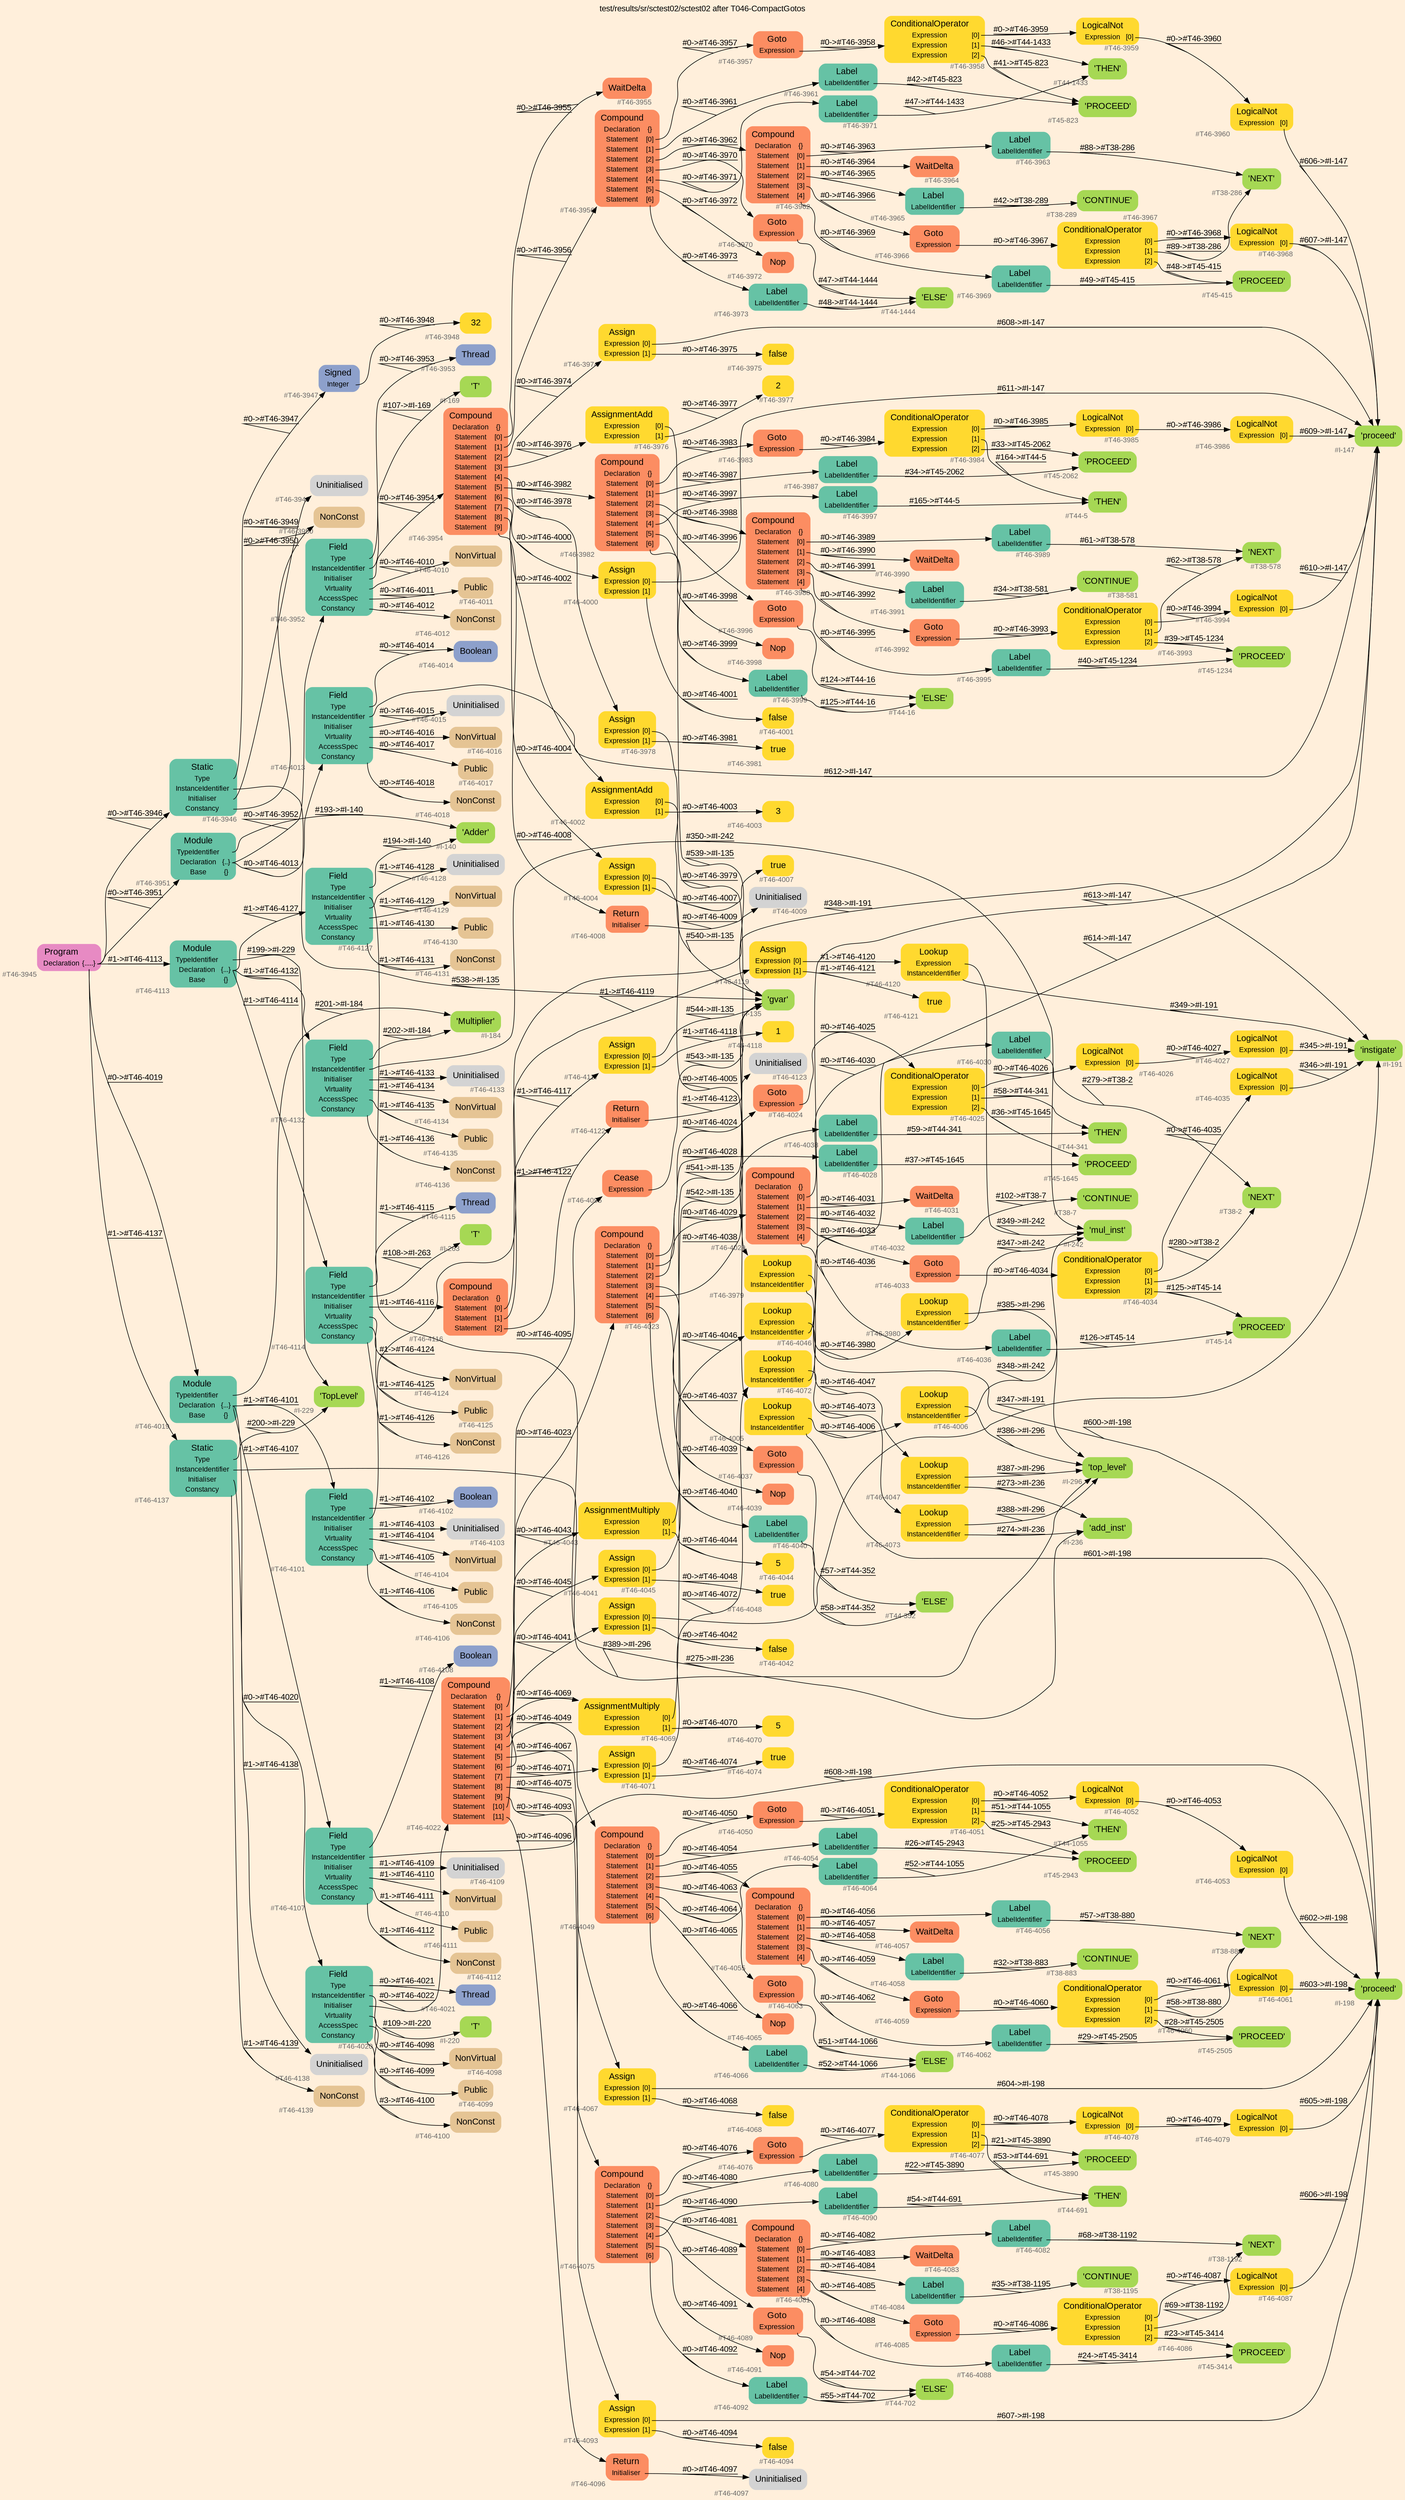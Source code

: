 digraph "test/results/sr/sctest02/sctest02 after T046-CompactGotos" {
label = "test/results/sr/sctest02/sctest02 after T046-CompactGotos"
labelloc = t
graph [
    rankdir = "LR"
    ranksep = 0.3
    bgcolor = antiquewhite1
    color = black
    fontcolor = black
    fontname = "Arial"
];
node [
    fontname = "Arial"
];
edge [
    fontname = "Arial"
];

// -------------------- node figure --------------------
// -------- block #T46-3945 ----------
"#T46-3945" [
    fillcolor = "/set28/4"
    xlabel = "#T46-3945"
    fontsize = "12"
    fontcolor = grey40
    shape = "plaintext"
    label = <<TABLE BORDER="0" CELLBORDER="0" CELLSPACING="0">
     <TR><TD><FONT COLOR="black" POINT-SIZE="15">Program</FONT></TD></TR>
     <TR><TD><FONT COLOR="black" POINT-SIZE="12">Declaration</FONT></TD><TD PORT="port0"><FONT COLOR="black" POINT-SIZE="12">{.....}</FONT></TD></TR>
    </TABLE>>
    style = "rounded,filled"
];

// -------- block #T46-3946 ----------
"#T46-3946" [
    fillcolor = "/set28/1"
    xlabel = "#T46-3946"
    fontsize = "12"
    fontcolor = grey40
    shape = "plaintext"
    label = <<TABLE BORDER="0" CELLBORDER="0" CELLSPACING="0">
     <TR><TD><FONT COLOR="black" POINT-SIZE="15">Static</FONT></TD></TR>
     <TR><TD><FONT COLOR="black" POINT-SIZE="12">Type</FONT></TD><TD PORT="port0"></TD></TR>
     <TR><TD><FONT COLOR="black" POINT-SIZE="12">InstanceIdentifier</FONT></TD><TD PORT="port1"></TD></TR>
     <TR><TD><FONT COLOR="black" POINT-SIZE="12">Initialiser</FONT></TD><TD PORT="port2"></TD></TR>
     <TR><TD><FONT COLOR="black" POINT-SIZE="12">Constancy</FONT></TD><TD PORT="port3"></TD></TR>
    </TABLE>>
    style = "rounded,filled"
];

// -------- block #T46-3947 ----------
"#T46-3947" [
    fillcolor = "/set28/3"
    xlabel = "#T46-3947"
    fontsize = "12"
    fontcolor = grey40
    shape = "plaintext"
    label = <<TABLE BORDER="0" CELLBORDER="0" CELLSPACING="0">
     <TR><TD><FONT COLOR="black" POINT-SIZE="15">Signed</FONT></TD></TR>
     <TR><TD><FONT COLOR="black" POINT-SIZE="12">Integer</FONT></TD><TD PORT="port0"></TD></TR>
    </TABLE>>
    style = "rounded,filled"
];

// -------- block #T46-3948 ----------
"#T46-3948" [
    fillcolor = "/set28/6"
    xlabel = "#T46-3948"
    fontsize = "12"
    fontcolor = grey40
    shape = "plaintext"
    label = <<TABLE BORDER="0" CELLBORDER="0" CELLSPACING="0">
     <TR><TD><FONT COLOR="black" POINT-SIZE="15">32</FONT></TD></TR>
    </TABLE>>
    style = "rounded,filled"
];

// -------- block #I-135 ----------
"#I-135" [
    fillcolor = "/set28/5"
    xlabel = "#I-135"
    fontsize = "12"
    fontcolor = grey40
    shape = "plaintext"
    label = <<TABLE BORDER="0" CELLBORDER="0" CELLSPACING="0">
     <TR><TD><FONT COLOR="black" POINT-SIZE="15">'gvar'</FONT></TD></TR>
    </TABLE>>
    style = "rounded,filled"
];

// -------- block #T46-3949 ----------
"#T46-3949" [
    xlabel = "#T46-3949"
    fontsize = "12"
    fontcolor = grey40
    shape = "plaintext"
    label = <<TABLE BORDER="0" CELLBORDER="0" CELLSPACING="0">
     <TR><TD><FONT COLOR="black" POINT-SIZE="15">Uninitialised</FONT></TD></TR>
    </TABLE>>
    style = "rounded,filled"
];

// -------- block #T46-3950 ----------
"#T46-3950" [
    fillcolor = "/set28/7"
    xlabel = "#T46-3950"
    fontsize = "12"
    fontcolor = grey40
    shape = "plaintext"
    label = <<TABLE BORDER="0" CELLBORDER="0" CELLSPACING="0">
     <TR><TD><FONT COLOR="black" POINT-SIZE="15">NonConst</FONT></TD></TR>
    </TABLE>>
    style = "rounded,filled"
];

// -------- block #T46-3951 ----------
"#T46-3951" [
    fillcolor = "/set28/1"
    xlabel = "#T46-3951"
    fontsize = "12"
    fontcolor = grey40
    shape = "plaintext"
    label = <<TABLE BORDER="0" CELLBORDER="0" CELLSPACING="0">
     <TR><TD><FONT COLOR="black" POINT-SIZE="15">Module</FONT></TD></TR>
     <TR><TD><FONT COLOR="black" POINT-SIZE="12">TypeIdentifier</FONT></TD><TD PORT="port0"></TD></TR>
     <TR><TD><FONT COLOR="black" POINT-SIZE="12">Declaration</FONT></TD><TD PORT="port1"><FONT COLOR="black" POINT-SIZE="12">{..}</FONT></TD></TR>
     <TR><TD><FONT COLOR="black" POINT-SIZE="12">Base</FONT></TD><TD PORT="port2"><FONT COLOR="black" POINT-SIZE="12">{}</FONT></TD></TR>
    </TABLE>>
    style = "rounded,filled"
];

// -------- block #I-140 ----------
"#I-140" [
    fillcolor = "/set28/5"
    xlabel = "#I-140"
    fontsize = "12"
    fontcolor = grey40
    shape = "plaintext"
    label = <<TABLE BORDER="0" CELLBORDER="0" CELLSPACING="0">
     <TR><TD><FONT COLOR="black" POINT-SIZE="15">'Adder'</FONT></TD></TR>
    </TABLE>>
    style = "rounded,filled"
];

// -------- block #T46-3952 ----------
"#T46-3952" [
    fillcolor = "/set28/1"
    xlabel = "#T46-3952"
    fontsize = "12"
    fontcolor = grey40
    shape = "plaintext"
    label = <<TABLE BORDER="0" CELLBORDER="0" CELLSPACING="0">
     <TR><TD><FONT COLOR="black" POINT-SIZE="15">Field</FONT></TD></TR>
     <TR><TD><FONT COLOR="black" POINT-SIZE="12">Type</FONT></TD><TD PORT="port0"></TD></TR>
     <TR><TD><FONT COLOR="black" POINT-SIZE="12">InstanceIdentifier</FONT></TD><TD PORT="port1"></TD></TR>
     <TR><TD><FONT COLOR="black" POINT-SIZE="12">Initialiser</FONT></TD><TD PORT="port2"></TD></TR>
     <TR><TD><FONT COLOR="black" POINT-SIZE="12">Virtuality</FONT></TD><TD PORT="port3"></TD></TR>
     <TR><TD><FONT COLOR="black" POINT-SIZE="12">AccessSpec</FONT></TD><TD PORT="port4"></TD></TR>
     <TR><TD><FONT COLOR="black" POINT-SIZE="12">Constancy</FONT></TD><TD PORT="port5"></TD></TR>
    </TABLE>>
    style = "rounded,filled"
];

// -------- block #T46-3953 ----------
"#T46-3953" [
    fillcolor = "/set28/3"
    xlabel = "#T46-3953"
    fontsize = "12"
    fontcolor = grey40
    shape = "plaintext"
    label = <<TABLE BORDER="0" CELLBORDER="0" CELLSPACING="0">
     <TR><TD><FONT COLOR="black" POINT-SIZE="15">Thread</FONT></TD></TR>
    </TABLE>>
    style = "rounded,filled"
];

// -------- block #I-169 ----------
"#I-169" [
    fillcolor = "/set28/5"
    xlabel = "#I-169"
    fontsize = "12"
    fontcolor = grey40
    shape = "plaintext"
    label = <<TABLE BORDER="0" CELLBORDER="0" CELLSPACING="0">
     <TR><TD><FONT COLOR="black" POINT-SIZE="15">'T'</FONT></TD></TR>
    </TABLE>>
    style = "rounded,filled"
];

// -------- block #T46-3954 ----------
"#T46-3954" [
    fillcolor = "/set28/2"
    xlabel = "#T46-3954"
    fontsize = "12"
    fontcolor = grey40
    shape = "plaintext"
    label = <<TABLE BORDER="0" CELLBORDER="0" CELLSPACING="0">
     <TR><TD><FONT COLOR="black" POINT-SIZE="15">Compound</FONT></TD></TR>
     <TR><TD><FONT COLOR="black" POINT-SIZE="12">Declaration</FONT></TD><TD PORT="port0"><FONT COLOR="black" POINT-SIZE="12">{}</FONT></TD></TR>
     <TR><TD><FONT COLOR="black" POINT-SIZE="12">Statement</FONT></TD><TD PORT="port1"><FONT COLOR="black" POINT-SIZE="12">[0]</FONT></TD></TR>
     <TR><TD><FONT COLOR="black" POINT-SIZE="12">Statement</FONT></TD><TD PORT="port2"><FONT COLOR="black" POINT-SIZE="12">[1]</FONT></TD></TR>
     <TR><TD><FONT COLOR="black" POINT-SIZE="12">Statement</FONT></TD><TD PORT="port3"><FONT COLOR="black" POINT-SIZE="12">[2]</FONT></TD></TR>
     <TR><TD><FONT COLOR="black" POINT-SIZE="12">Statement</FONT></TD><TD PORT="port4"><FONT COLOR="black" POINT-SIZE="12">[3]</FONT></TD></TR>
     <TR><TD><FONT COLOR="black" POINT-SIZE="12">Statement</FONT></TD><TD PORT="port5"><FONT COLOR="black" POINT-SIZE="12">[4]</FONT></TD></TR>
     <TR><TD><FONT COLOR="black" POINT-SIZE="12">Statement</FONT></TD><TD PORT="port6"><FONT COLOR="black" POINT-SIZE="12">[5]</FONT></TD></TR>
     <TR><TD><FONT COLOR="black" POINT-SIZE="12">Statement</FONT></TD><TD PORT="port7"><FONT COLOR="black" POINT-SIZE="12">[6]</FONT></TD></TR>
     <TR><TD><FONT COLOR="black" POINT-SIZE="12">Statement</FONT></TD><TD PORT="port8"><FONT COLOR="black" POINT-SIZE="12">[7]</FONT></TD></TR>
     <TR><TD><FONT COLOR="black" POINT-SIZE="12">Statement</FONT></TD><TD PORT="port9"><FONT COLOR="black" POINT-SIZE="12">[8]</FONT></TD></TR>
     <TR><TD><FONT COLOR="black" POINT-SIZE="12">Statement</FONT></TD><TD PORT="port10"><FONT COLOR="black" POINT-SIZE="12">[9]</FONT></TD></TR>
    </TABLE>>
    style = "rounded,filled"
];

// -------- block #T46-3955 ----------
"#T46-3955" [
    fillcolor = "/set28/2"
    xlabel = "#T46-3955"
    fontsize = "12"
    fontcolor = grey40
    shape = "plaintext"
    label = <<TABLE BORDER="0" CELLBORDER="0" CELLSPACING="0">
     <TR><TD><FONT COLOR="black" POINT-SIZE="15">WaitDelta</FONT></TD></TR>
    </TABLE>>
    style = "rounded,filled"
];

// -------- block #T46-3956 ----------
"#T46-3956" [
    fillcolor = "/set28/2"
    xlabel = "#T46-3956"
    fontsize = "12"
    fontcolor = grey40
    shape = "plaintext"
    label = <<TABLE BORDER="0" CELLBORDER="0" CELLSPACING="0">
     <TR><TD><FONT COLOR="black" POINT-SIZE="15">Compound</FONT></TD></TR>
     <TR><TD><FONT COLOR="black" POINT-SIZE="12">Declaration</FONT></TD><TD PORT="port0"><FONT COLOR="black" POINT-SIZE="12">{}</FONT></TD></TR>
     <TR><TD><FONT COLOR="black" POINT-SIZE="12">Statement</FONT></TD><TD PORT="port1"><FONT COLOR="black" POINT-SIZE="12">[0]</FONT></TD></TR>
     <TR><TD><FONT COLOR="black" POINT-SIZE="12">Statement</FONT></TD><TD PORT="port2"><FONT COLOR="black" POINT-SIZE="12">[1]</FONT></TD></TR>
     <TR><TD><FONT COLOR="black" POINT-SIZE="12">Statement</FONT></TD><TD PORT="port3"><FONT COLOR="black" POINT-SIZE="12">[2]</FONT></TD></TR>
     <TR><TD><FONT COLOR="black" POINT-SIZE="12">Statement</FONT></TD><TD PORT="port4"><FONT COLOR="black" POINT-SIZE="12">[3]</FONT></TD></TR>
     <TR><TD><FONT COLOR="black" POINT-SIZE="12">Statement</FONT></TD><TD PORT="port5"><FONT COLOR="black" POINT-SIZE="12">[4]</FONT></TD></TR>
     <TR><TD><FONT COLOR="black" POINT-SIZE="12">Statement</FONT></TD><TD PORT="port6"><FONT COLOR="black" POINT-SIZE="12">[5]</FONT></TD></TR>
     <TR><TD><FONT COLOR="black" POINT-SIZE="12">Statement</FONT></TD><TD PORT="port7"><FONT COLOR="black" POINT-SIZE="12">[6]</FONT></TD></TR>
    </TABLE>>
    style = "rounded,filled"
];

// -------- block #T46-3957 ----------
"#T46-3957" [
    fillcolor = "/set28/2"
    xlabel = "#T46-3957"
    fontsize = "12"
    fontcolor = grey40
    shape = "plaintext"
    label = <<TABLE BORDER="0" CELLBORDER="0" CELLSPACING="0">
     <TR><TD><FONT COLOR="black" POINT-SIZE="15">Goto</FONT></TD></TR>
     <TR><TD><FONT COLOR="black" POINT-SIZE="12">Expression</FONT></TD><TD PORT="port0"></TD></TR>
    </TABLE>>
    style = "rounded,filled"
];

// -------- block #T46-3958 ----------
"#T46-3958" [
    fillcolor = "/set28/6"
    xlabel = "#T46-3958"
    fontsize = "12"
    fontcolor = grey40
    shape = "plaintext"
    label = <<TABLE BORDER="0" CELLBORDER="0" CELLSPACING="0">
     <TR><TD><FONT COLOR="black" POINT-SIZE="15">ConditionalOperator</FONT></TD></TR>
     <TR><TD><FONT COLOR="black" POINT-SIZE="12">Expression</FONT></TD><TD PORT="port0"><FONT COLOR="black" POINT-SIZE="12">[0]</FONT></TD></TR>
     <TR><TD><FONT COLOR="black" POINT-SIZE="12">Expression</FONT></TD><TD PORT="port1"><FONT COLOR="black" POINT-SIZE="12">[1]</FONT></TD></TR>
     <TR><TD><FONT COLOR="black" POINT-SIZE="12">Expression</FONT></TD><TD PORT="port2"><FONT COLOR="black" POINT-SIZE="12">[2]</FONT></TD></TR>
    </TABLE>>
    style = "rounded,filled"
];

// -------- block #T46-3959 ----------
"#T46-3959" [
    fillcolor = "/set28/6"
    xlabel = "#T46-3959"
    fontsize = "12"
    fontcolor = grey40
    shape = "plaintext"
    label = <<TABLE BORDER="0" CELLBORDER="0" CELLSPACING="0">
     <TR><TD><FONT COLOR="black" POINT-SIZE="15">LogicalNot</FONT></TD></TR>
     <TR><TD><FONT COLOR="black" POINT-SIZE="12">Expression</FONT></TD><TD PORT="port0"><FONT COLOR="black" POINT-SIZE="12">[0]</FONT></TD></TR>
    </TABLE>>
    style = "rounded,filled"
];

// -------- block #T46-3960 ----------
"#T46-3960" [
    fillcolor = "/set28/6"
    xlabel = "#T46-3960"
    fontsize = "12"
    fontcolor = grey40
    shape = "plaintext"
    label = <<TABLE BORDER="0" CELLBORDER="0" CELLSPACING="0">
     <TR><TD><FONT COLOR="black" POINT-SIZE="15">LogicalNot</FONT></TD></TR>
     <TR><TD><FONT COLOR="black" POINT-SIZE="12">Expression</FONT></TD><TD PORT="port0"><FONT COLOR="black" POINT-SIZE="12">[0]</FONT></TD></TR>
    </TABLE>>
    style = "rounded,filled"
];

// -------- block #I-147 ----------
"#I-147" [
    fillcolor = "/set28/5"
    xlabel = "#I-147"
    fontsize = "12"
    fontcolor = grey40
    shape = "plaintext"
    label = <<TABLE BORDER="0" CELLBORDER="0" CELLSPACING="0">
     <TR><TD><FONT COLOR="black" POINT-SIZE="15">'proceed'</FONT></TD></TR>
    </TABLE>>
    style = "rounded,filled"
];

// -------- block #T44-1433 ----------
"#T44-1433" [
    fillcolor = "/set28/5"
    xlabel = "#T44-1433"
    fontsize = "12"
    fontcolor = grey40
    shape = "plaintext"
    label = <<TABLE BORDER="0" CELLBORDER="0" CELLSPACING="0">
     <TR><TD><FONT COLOR="black" POINT-SIZE="15">'THEN'</FONT></TD></TR>
    </TABLE>>
    style = "rounded,filled"
];

// -------- block #T45-823 ----------
"#T45-823" [
    fillcolor = "/set28/5"
    xlabel = "#T45-823"
    fontsize = "12"
    fontcolor = grey40
    shape = "plaintext"
    label = <<TABLE BORDER="0" CELLBORDER="0" CELLSPACING="0">
     <TR><TD><FONT COLOR="black" POINT-SIZE="15">'PROCEED'</FONT></TD></TR>
    </TABLE>>
    style = "rounded,filled"
];

// -------- block #T46-3961 ----------
"#T46-3961" [
    fillcolor = "/set28/1"
    xlabel = "#T46-3961"
    fontsize = "12"
    fontcolor = grey40
    shape = "plaintext"
    label = <<TABLE BORDER="0" CELLBORDER="0" CELLSPACING="0">
     <TR><TD><FONT COLOR="black" POINT-SIZE="15">Label</FONT></TD></TR>
     <TR><TD><FONT COLOR="black" POINT-SIZE="12">LabelIdentifier</FONT></TD><TD PORT="port0"></TD></TR>
    </TABLE>>
    style = "rounded,filled"
];

// -------- block #T46-3962 ----------
"#T46-3962" [
    fillcolor = "/set28/2"
    xlabel = "#T46-3962"
    fontsize = "12"
    fontcolor = grey40
    shape = "plaintext"
    label = <<TABLE BORDER="0" CELLBORDER="0" CELLSPACING="0">
     <TR><TD><FONT COLOR="black" POINT-SIZE="15">Compound</FONT></TD></TR>
     <TR><TD><FONT COLOR="black" POINT-SIZE="12">Declaration</FONT></TD><TD PORT="port0"><FONT COLOR="black" POINT-SIZE="12">{}</FONT></TD></TR>
     <TR><TD><FONT COLOR="black" POINT-SIZE="12">Statement</FONT></TD><TD PORT="port1"><FONT COLOR="black" POINT-SIZE="12">[0]</FONT></TD></TR>
     <TR><TD><FONT COLOR="black" POINT-SIZE="12">Statement</FONT></TD><TD PORT="port2"><FONT COLOR="black" POINT-SIZE="12">[1]</FONT></TD></TR>
     <TR><TD><FONT COLOR="black" POINT-SIZE="12">Statement</FONT></TD><TD PORT="port3"><FONT COLOR="black" POINT-SIZE="12">[2]</FONT></TD></TR>
     <TR><TD><FONT COLOR="black" POINT-SIZE="12">Statement</FONT></TD><TD PORT="port4"><FONT COLOR="black" POINT-SIZE="12">[3]</FONT></TD></TR>
     <TR><TD><FONT COLOR="black" POINT-SIZE="12">Statement</FONT></TD><TD PORT="port5"><FONT COLOR="black" POINT-SIZE="12">[4]</FONT></TD></TR>
    </TABLE>>
    style = "rounded,filled"
];

// -------- block #T46-3963 ----------
"#T46-3963" [
    fillcolor = "/set28/1"
    xlabel = "#T46-3963"
    fontsize = "12"
    fontcolor = grey40
    shape = "plaintext"
    label = <<TABLE BORDER="0" CELLBORDER="0" CELLSPACING="0">
     <TR><TD><FONT COLOR="black" POINT-SIZE="15">Label</FONT></TD></TR>
     <TR><TD><FONT COLOR="black" POINT-SIZE="12">LabelIdentifier</FONT></TD><TD PORT="port0"></TD></TR>
    </TABLE>>
    style = "rounded,filled"
];

// -------- block #T38-286 ----------
"#T38-286" [
    fillcolor = "/set28/5"
    xlabel = "#T38-286"
    fontsize = "12"
    fontcolor = grey40
    shape = "plaintext"
    label = <<TABLE BORDER="0" CELLBORDER="0" CELLSPACING="0">
     <TR><TD><FONT COLOR="black" POINT-SIZE="15">'NEXT'</FONT></TD></TR>
    </TABLE>>
    style = "rounded,filled"
];

// -------- block #T46-3964 ----------
"#T46-3964" [
    fillcolor = "/set28/2"
    xlabel = "#T46-3964"
    fontsize = "12"
    fontcolor = grey40
    shape = "plaintext"
    label = <<TABLE BORDER="0" CELLBORDER="0" CELLSPACING="0">
     <TR><TD><FONT COLOR="black" POINT-SIZE="15">WaitDelta</FONT></TD></TR>
    </TABLE>>
    style = "rounded,filled"
];

// -------- block #T46-3965 ----------
"#T46-3965" [
    fillcolor = "/set28/1"
    xlabel = "#T46-3965"
    fontsize = "12"
    fontcolor = grey40
    shape = "plaintext"
    label = <<TABLE BORDER="0" CELLBORDER="0" CELLSPACING="0">
     <TR><TD><FONT COLOR="black" POINT-SIZE="15">Label</FONT></TD></TR>
     <TR><TD><FONT COLOR="black" POINT-SIZE="12">LabelIdentifier</FONT></TD><TD PORT="port0"></TD></TR>
    </TABLE>>
    style = "rounded,filled"
];

// -------- block #T38-289 ----------
"#T38-289" [
    fillcolor = "/set28/5"
    xlabel = "#T38-289"
    fontsize = "12"
    fontcolor = grey40
    shape = "plaintext"
    label = <<TABLE BORDER="0" CELLBORDER="0" CELLSPACING="0">
     <TR><TD><FONT COLOR="black" POINT-SIZE="15">'CONTINUE'</FONT></TD></TR>
    </TABLE>>
    style = "rounded,filled"
];

// -------- block #T46-3966 ----------
"#T46-3966" [
    fillcolor = "/set28/2"
    xlabel = "#T46-3966"
    fontsize = "12"
    fontcolor = grey40
    shape = "plaintext"
    label = <<TABLE BORDER="0" CELLBORDER="0" CELLSPACING="0">
     <TR><TD><FONT COLOR="black" POINT-SIZE="15">Goto</FONT></TD></TR>
     <TR><TD><FONT COLOR="black" POINT-SIZE="12">Expression</FONT></TD><TD PORT="port0"></TD></TR>
    </TABLE>>
    style = "rounded,filled"
];

// -------- block #T46-3967 ----------
"#T46-3967" [
    fillcolor = "/set28/6"
    xlabel = "#T46-3967"
    fontsize = "12"
    fontcolor = grey40
    shape = "plaintext"
    label = <<TABLE BORDER="0" CELLBORDER="0" CELLSPACING="0">
     <TR><TD><FONT COLOR="black" POINT-SIZE="15">ConditionalOperator</FONT></TD></TR>
     <TR><TD><FONT COLOR="black" POINT-SIZE="12">Expression</FONT></TD><TD PORT="port0"><FONT COLOR="black" POINT-SIZE="12">[0]</FONT></TD></TR>
     <TR><TD><FONT COLOR="black" POINT-SIZE="12">Expression</FONT></TD><TD PORT="port1"><FONT COLOR="black" POINT-SIZE="12">[1]</FONT></TD></TR>
     <TR><TD><FONT COLOR="black" POINT-SIZE="12">Expression</FONT></TD><TD PORT="port2"><FONT COLOR="black" POINT-SIZE="12">[2]</FONT></TD></TR>
    </TABLE>>
    style = "rounded,filled"
];

// -------- block #T46-3968 ----------
"#T46-3968" [
    fillcolor = "/set28/6"
    xlabel = "#T46-3968"
    fontsize = "12"
    fontcolor = grey40
    shape = "plaintext"
    label = <<TABLE BORDER="0" CELLBORDER="0" CELLSPACING="0">
     <TR><TD><FONT COLOR="black" POINT-SIZE="15">LogicalNot</FONT></TD></TR>
     <TR><TD><FONT COLOR="black" POINT-SIZE="12">Expression</FONT></TD><TD PORT="port0"><FONT COLOR="black" POINT-SIZE="12">[0]</FONT></TD></TR>
    </TABLE>>
    style = "rounded,filled"
];

// -------- block #T45-415 ----------
"#T45-415" [
    fillcolor = "/set28/5"
    xlabel = "#T45-415"
    fontsize = "12"
    fontcolor = grey40
    shape = "plaintext"
    label = <<TABLE BORDER="0" CELLBORDER="0" CELLSPACING="0">
     <TR><TD><FONT COLOR="black" POINT-SIZE="15">'PROCEED'</FONT></TD></TR>
    </TABLE>>
    style = "rounded,filled"
];

// -------- block #T46-3969 ----------
"#T46-3969" [
    fillcolor = "/set28/1"
    xlabel = "#T46-3969"
    fontsize = "12"
    fontcolor = grey40
    shape = "plaintext"
    label = <<TABLE BORDER="0" CELLBORDER="0" CELLSPACING="0">
     <TR><TD><FONT COLOR="black" POINT-SIZE="15">Label</FONT></TD></TR>
     <TR><TD><FONT COLOR="black" POINT-SIZE="12">LabelIdentifier</FONT></TD><TD PORT="port0"></TD></TR>
    </TABLE>>
    style = "rounded,filled"
];

// -------- block #T46-3970 ----------
"#T46-3970" [
    fillcolor = "/set28/2"
    xlabel = "#T46-3970"
    fontsize = "12"
    fontcolor = grey40
    shape = "plaintext"
    label = <<TABLE BORDER="0" CELLBORDER="0" CELLSPACING="0">
     <TR><TD><FONT COLOR="black" POINT-SIZE="15">Goto</FONT></TD></TR>
     <TR><TD><FONT COLOR="black" POINT-SIZE="12">Expression</FONT></TD><TD PORT="port0"></TD></TR>
    </TABLE>>
    style = "rounded,filled"
];

// -------- block #T44-1444 ----------
"#T44-1444" [
    fillcolor = "/set28/5"
    xlabel = "#T44-1444"
    fontsize = "12"
    fontcolor = grey40
    shape = "plaintext"
    label = <<TABLE BORDER="0" CELLBORDER="0" CELLSPACING="0">
     <TR><TD><FONT COLOR="black" POINT-SIZE="15">'ELSE'</FONT></TD></TR>
    </TABLE>>
    style = "rounded,filled"
];

// -------- block #T46-3971 ----------
"#T46-3971" [
    fillcolor = "/set28/1"
    xlabel = "#T46-3971"
    fontsize = "12"
    fontcolor = grey40
    shape = "plaintext"
    label = <<TABLE BORDER="0" CELLBORDER="0" CELLSPACING="0">
     <TR><TD><FONT COLOR="black" POINT-SIZE="15">Label</FONT></TD></TR>
     <TR><TD><FONT COLOR="black" POINT-SIZE="12">LabelIdentifier</FONT></TD><TD PORT="port0"></TD></TR>
    </TABLE>>
    style = "rounded,filled"
];

// -------- block #T46-3972 ----------
"#T46-3972" [
    fillcolor = "/set28/2"
    xlabel = "#T46-3972"
    fontsize = "12"
    fontcolor = grey40
    shape = "plaintext"
    label = <<TABLE BORDER="0" CELLBORDER="0" CELLSPACING="0">
     <TR><TD><FONT COLOR="black" POINT-SIZE="15">Nop</FONT></TD></TR>
    </TABLE>>
    style = "rounded,filled"
];

// -------- block #T46-3973 ----------
"#T46-3973" [
    fillcolor = "/set28/1"
    xlabel = "#T46-3973"
    fontsize = "12"
    fontcolor = grey40
    shape = "plaintext"
    label = <<TABLE BORDER="0" CELLBORDER="0" CELLSPACING="0">
     <TR><TD><FONT COLOR="black" POINT-SIZE="15">Label</FONT></TD></TR>
     <TR><TD><FONT COLOR="black" POINT-SIZE="12">LabelIdentifier</FONT></TD><TD PORT="port0"></TD></TR>
    </TABLE>>
    style = "rounded,filled"
];

// -------- block #T46-3974 ----------
"#T46-3974" [
    fillcolor = "/set28/6"
    xlabel = "#T46-3974"
    fontsize = "12"
    fontcolor = grey40
    shape = "plaintext"
    label = <<TABLE BORDER="0" CELLBORDER="0" CELLSPACING="0">
     <TR><TD><FONT COLOR="black" POINT-SIZE="15">Assign</FONT></TD></TR>
     <TR><TD><FONT COLOR="black" POINT-SIZE="12">Expression</FONT></TD><TD PORT="port0"><FONT COLOR="black" POINT-SIZE="12">[0]</FONT></TD></TR>
     <TR><TD><FONT COLOR="black" POINT-SIZE="12">Expression</FONT></TD><TD PORT="port1"><FONT COLOR="black" POINT-SIZE="12">[1]</FONT></TD></TR>
    </TABLE>>
    style = "rounded,filled"
];

// -------- block #T46-3975 ----------
"#T46-3975" [
    fillcolor = "/set28/6"
    xlabel = "#T46-3975"
    fontsize = "12"
    fontcolor = grey40
    shape = "plaintext"
    label = <<TABLE BORDER="0" CELLBORDER="0" CELLSPACING="0">
     <TR><TD><FONT COLOR="black" POINT-SIZE="15">false</FONT></TD></TR>
    </TABLE>>
    style = "rounded,filled"
];

// -------- block #T46-3976 ----------
"#T46-3976" [
    fillcolor = "/set28/6"
    xlabel = "#T46-3976"
    fontsize = "12"
    fontcolor = grey40
    shape = "plaintext"
    label = <<TABLE BORDER="0" CELLBORDER="0" CELLSPACING="0">
     <TR><TD><FONT COLOR="black" POINT-SIZE="15">AssignmentAdd</FONT></TD></TR>
     <TR><TD><FONT COLOR="black" POINT-SIZE="12">Expression</FONT></TD><TD PORT="port0"><FONT COLOR="black" POINT-SIZE="12">[0]</FONT></TD></TR>
     <TR><TD><FONT COLOR="black" POINT-SIZE="12">Expression</FONT></TD><TD PORT="port1"><FONT COLOR="black" POINT-SIZE="12">[1]</FONT></TD></TR>
    </TABLE>>
    style = "rounded,filled"
];

// -------- block #T46-3977 ----------
"#T46-3977" [
    fillcolor = "/set28/6"
    xlabel = "#T46-3977"
    fontsize = "12"
    fontcolor = grey40
    shape = "plaintext"
    label = <<TABLE BORDER="0" CELLBORDER="0" CELLSPACING="0">
     <TR><TD><FONT COLOR="black" POINT-SIZE="15">2</FONT></TD></TR>
    </TABLE>>
    style = "rounded,filled"
];

// -------- block #T46-3978 ----------
"#T46-3978" [
    fillcolor = "/set28/6"
    xlabel = "#T46-3978"
    fontsize = "12"
    fontcolor = grey40
    shape = "plaintext"
    label = <<TABLE BORDER="0" CELLBORDER="0" CELLSPACING="0">
     <TR><TD><FONT COLOR="black" POINT-SIZE="15">Assign</FONT></TD></TR>
     <TR><TD><FONT COLOR="black" POINT-SIZE="12">Expression</FONT></TD><TD PORT="port0"><FONT COLOR="black" POINT-SIZE="12">[0]</FONT></TD></TR>
     <TR><TD><FONT COLOR="black" POINT-SIZE="12">Expression</FONT></TD><TD PORT="port1"><FONT COLOR="black" POINT-SIZE="12">[1]</FONT></TD></TR>
    </TABLE>>
    style = "rounded,filled"
];

// -------- block #T46-3979 ----------
"#T46-3979" [
    fillcolor = "/set28/6"
    xlabel = "#T46-3979"
    fontsize = "12"
    fontcolor = grey40
    shape = "plaintext"
    label = <<TABLE BORDER="0" CELLBORDER="0" CELLSPACING="0">
     <TR><TD><FONT COLOR="black" POINT-SIZE="15">Lookup</FONT></TD></TR>
     <TR><TD><FONT COLOR="black" POINT-SIZE="12">Expression</FONT></TD><TD PORT="port0"></TD></TR>
     <TR><TD><FONT COLOR="black" POINT-SIZE="12">InstanceIdentifier</FONT></TD><TD PORT="port1"></TD></TR>
    </TABLE>>
    style = "rounded,filled"
];

// -------- block #T46-3980 ----------
"#T46-3980" [
    fillcolor = "/set28/6"
    xlabel = "#T46-3980"
    fontsize = "12"
    fontcolor = grey40
    shape = "plaintext"
    label = <<TABLE BORDER="0" CELLBORDER="0" CELLSPACING="0">
     <TR><TD><FONT COLOR="black" POINT-SIZE="15">Lookup</FONT></TD></TR>
     <TR><TD><FONT COLOR="black" POINT-SIZE="12">Expression</FONT></TD><TD PORT="port0"></TD></TR>
     <TR><TD><FONT COLOR="black" POINT-SIZE="12">InstanceIdentifier</FONT></TD><TD PORT="port1"></TD></TR>
    </TABLE>>
    style = "rounded,filled"
];

// -------- block #I-296 ----------
"#I-296" [
    fillcolor = "/set28/5"
    xlabel = "#I-296"
    fontsize = "12"
    fontcolor = grey40
    shape = "plaintext"
    label = <<TABLE BORDER="0" CELLBORDER="0" CELLSPACING="0">
     <TR><TD><FONT COLOR="black" POINT-SIZE="15">'top_level'</FONT></TD></TR>
    </TABLE>>
    style = "rounded,filled"
];

// -------- block #I-242 ----------
"#I-242" [
    fillcolor = "/set28/5"
    xlabel = "#I-242"
    fontsize = "12"
    fontcolor = grey40
    shape = "plaintext"
    label = <<TABLE BORDER="0" CELLBORDER="0" CELLSPACING="0">
     <TR><TD><FONT COLOR="black" POINT-SIZE="15">'mul_inst'</FONT></TD></TR>
    </TABLE>>
    style = "rounded,filled"
];

// -------- block #I-198 ----------
"#I-198" [
    fillcolor = "/set28/5"
    xlabel = "#I-198"
    fontsize = "12"
    fontcolor = grey40
    shape = "plaintext"
    label = <<TABLE BORDER="0" CELLBORDER="0" CELLSPACING="0">
     <TR><TD><FONT COLOR="black" POINT-SIZE="15">'proceed'</FONT></TD></TR>
    </TABLE>>
    style = "rounded,filled"
];

// -------- block #T46-3981 ----------
"#T46-3981" [
    fillcolor = "/set28/6"
    xlabel = "#T46-3981"
    fontsize = "12"
    fontcolor = grey40
    shape = "plaintext"
    label = <<TABLE BORDER="0" CELLBORDER="0" CELLSPACING="0">
     <TR><TD><FONT COLOR="black" POINT-SIZE="15">true</FONT></TD></TR>
    </TABLE>>
    style = "rounded,filled"
];

// -------- block #T46-3982 ----------
"#T46-3982" [
    fillcolor = "/set28/2"
    xlabel = "#T46-3982"
    fontsize = "12"
    fontcolor = grey40
    shape = "plaintext"
    label = <<TABLE BORDER="0" CELLBORDER="0" CELLSPACING="0">
     <TR><TD><FONT COLOR="black" POINT-SIZE="15">Compound</FONT></TD></TR>
     <TR><TD><FONT COLOR="black" POINT-SIZE="12">Declaration</FONT></TD><TD PORT="port0"><FONT COLOR="black" POINT-SIZE="12">{}</FONT></TD></TR>
     <TR><TD><FONT COLOR="black" POINT-SIZE="12">Statement</FONT></TD><TD PORT="port1"><FONT COLOR="black" POINT-SIZE="12">[0]</FONT></TD></TR>
     <TR><TD><FONT COLOR="black" POINT-SIZE="12">Statement</FONT></TD><TD PORT="port2"><FONT COLOR="black" POINT-SIZE="12">[1]</FONT></TD></TR>
     <TR><TD><FONT COLOR="black" POINT-SIZE="12">Statement</FONT></TD><TD PORT="port3"><FONT COLOR="black" POINT-SIZE="12">[2]</FONT></TD></TR>
     <TR><TD><FONT COLOR="black" POINT-SIZE="12">Statement</FONT></TD><TD PORT="port4"><FONT COLOR="black" POINT-SIZE="12">[3]</FONT></TD></TR>
     <TR><TD><FONT COLOR="black" POINT-SIZE="12">Statement</FONT></TD><TD PORT="port5"><FONT COLOR="black" POINT-SIZE="12">[4]</FONT></TD></TR>
     <TR><TD><FONT COLOR="black" POINT-SIZE="12">Statement</FONT></TD><TD PORT="port6"><FONT COLOR="black" POINT-SIZE="12">[5]</FONT></TD></TR>
     <TR><TD><FONT COLOR="black" POINT-SIZE="12">Statement</FONT></TD><TD PORT="port7"><FONT COLOR="black" POINT-SIZE="12">[6]</FONT></TD></TR>
    </TABLE>>
    style = "rounded,filled"
];

// -------- block #T46-3983 ----------
"#T46-3983" [
    fillcolor = "/set28/2"
    xlabel = "#T46-3983"
    fontsize = "12"
    fontcolor = grey40
    shape = "plaintext"
    label = <<TABLE BORDER="0" CELLBORDER="0" CELLSPACING="0">
     <TR><TD><FONT COLOR="black" POINT-SIZE="15">Goto</FONT></TD></TR>
     <TR><TD><FONT COLOR="black" POINT-SIZE="12">Expression</FONT></TD><TD PORT="port0"></TD></TR>
    </TABLE>>
    style = "rounded,filled"
];

// -------- block #T46-3984 ----------
"#T46-3984" [
    fillcolor = "/set28/6"
    xlabel = "#T46-3984"
    fontsize = "12"
    fontcolor = grey40
    shape = "plaintext"
    label = <<TABLE BORDER="0" CELLBORDER="0" CELLSPACING="0">
     <TR><TD><FONT COLOR="black" POINT-SIZE="15">ConditionalOperator</FONT></TD></TR>
     <TR><TD><FONT COLOR="black" POINT-SIZE="12">Expression</FONT></TD><TD PORT="port0"><FONT COLOR="black" POINT-SIZE="12">[0]</FONT></TD></TR>
     <TR><TD><FONT COLOR="black" POINT-SIZE="12">Expression</FONT></TD><TD PORT="port1"><FONT COLOR="black" POINT-SIZE="12">[1]</FONT></TD></TR>
     <TR><TD><FONT COLOR="black" POINT-SIZE="12">Expression</FONT></TD><TD PORT="port2"><FONT COLOR="black" POINT-SIZE="12">[2]</FONT></TD></TR>
    </TABLE>>
    style = "rounded,filled"
];

// -------- block #T46-3985 ----------
"#T46-3985" [
    fillcolor = "/set28/6"
    xlabel = "#T46-3985"
    fontsize = "12"
    fontcolor = grey40
    shape = "plaintext"
    label = <<TABLE BORDER="0" CELLBORDER="0" CELLSPACING="0">
     <TR><TD><FONT COLOR="black" POINT-SIZE="15">LogicalNot</FONT></TD></TR>
     <TR><TD><FONT COLOR="black" POINT-SIZE="12">Expression</FONT></TD><TD PORT="port0"><FONT COLOR="black" POINT-SIZE="12">[0]</FONT></TD></TR>
    </TABLE>>
    style = "rounded,filled"
];

// -------- block #T46-3986 ----------
"#T46-3986" [
    fillcolor = "/set28/6"
    xlabel = "#T46-3986"
    fontsize = "12"
    fontcolor = grey40
    shape = "plaintext"
    label = <<TABLE BORDER="0" CELLBORDER="0" CELLSPACING="0">
     <TR><TD><FONT COLOR="black" POINT-SIZE="15">LogicalNot</FONT></TD></TR>
     <TR><TD><FONT COLOR="black" POINT-SIZE="12">Expression</FONT></TD><TD PORT="port0"><FONT COLOR="black" POINT-SIZE="12">[0]</FONT></TD></TR>
    </TABLE>>
    style = "rounded,filled"
];

// -------- block #T44-5 ----------
"#T44-5" [
    fillcolor = "/set28/5"
    xlabel = "#T44-5"
    fontsize = "12"
    fontcolor = grey40
    shape = "plaintext"
    label = <<TABLE BORDER="0" CELLBORDER="0" CELLSPACING="0">
     <TR><TD><FONT COLOR="black" POINT-SIZE="15">'THEN'</FONT></TD></TR>
    </TABLE>>
    style = "rounded,filled"
];

// -------- block #T45-2062 ----------
"#T45-2062" [
    fillcolor = "/set28/5"
    xlabel = "#T45-2062"
    fontsize = "12"
    fontcolor = grey40
    shape = "plaintext"
    label = <<TABLE BORDER="0" CELLBORDER="0" CELLSPACING="0">
     <TR><TD><FONT COLOR="black" POINT-SIZE="15">'PROCEED'</FONT></TD></TR>
    </TABLE>>
    style = "rounded,filled"
];

// -------- block #T46-3987 ----------
"#T46-3987" [
    fillcolor = "/set28/1"
    xlabel = "#T46-3987"
    fontsize = "12"
    fontcolor = grey40
    shape = "plaintext"
    label = <<TABLE BORDER="0" CELLBORDER="0" CELLSPACING="0">
     <TR><TD><FONT COLOR="black" POINT-SIZE="15">Label</FONT></TD></TR>
     <TR><TD><FONT COLOR="black" POINT-SIZE="12">LabelIdentifier</FONT></TD><TD PORT="port0"></TD></TR>
    </TABLE>>
    style = "rounded,filled"
];

// -------- block #T46-3988 ----------
"#T46-3988" [
    fillcolor = "/set28/2"
    xlabel = "#T46-3988"
    fontsize = "12"
    fontcolor = grey40
    shape = "plaintext"
    label = <<TABLE BORDER="0" CELLBORDER="0" CELLSPACING="0">
     <TR><TD><FONT COLOR="black" POINT-SIZE="15">Compound</FONT></TD></TR>
     <TR><TD><FONT COLOR="black" POINT-SIZE="12">Declaration</FONT></TD><TD PORT="port0"><FONT COLOR="black" POINT-SIZE="12">{}</FONT></TD></TR>
     <TR><TD><FONT COLOR="black" POINT-SIZE="12">Statement</FONT></TD><TD PORT="port1"><FONT COLOR="black" POINT-SIZE="12">[0]</FONT></TD></TR>
     <TR><TD><FONT COLOR="black" POINT-SIZE="12">Statement</FONT></TD><TD PORT="port2"><FONT COLOR="black" POINT-SIZE="12">[1]</FONT></TD></TR>
     <TR><TD><FONT COLOR="black" POINT-SIZE="12">Statement</FONT></TD><TD PORT="port3"><FONT COLOR="black" POINT-SIZE="12">[2]</FONT></TD></TR>
     <TR><TD><FONT COLOR="black" POINT-SIZE="12">Statement</FONT></TD><TD PORT="port4"><FONT COLOR="black" POINT-SIZE="12">[3]</FONT></TD></TR>
     <TR><TD><FONT COLOR="black" POINT-SIZE="12">Statement</FONT></TD><TD PORT="port5"><FONT COLOR="black" POINT-SIZE="12">[4]</FONT></TD></TR>
    </TABLE>>
    style = "rounded,filled"
];

// -------- block #T46-3989 ----------
"#T46-3989" [
    fillcolor = "/set28/1"
    xlabel = "#T46-3989"
    fontsize = "12"
    fontcolor = grey40
    shape = "plaintext"
    label = <<TABLE BORDER="0" CELLBORDER="0" CELLSPACING="0">
     <TR><TD><FONT COLOR="black" POINT-SIZE="15">Label</FONT></TD></TR>
     <TR><TD><FONT COLOR="black" POINT-SIZE="12">LabelIdentifier</FONT></TD><TD PORT="port0"></TD></TR>
    </TABLE>>
    style = "rounded,filled"
];

// -------- block #T38-578 ----------
"#T38-578" [
    fillcolor = "/set28/5"
    xlabel = "#T38-578"
    fontsize = "12"
    fontcolor = grey40
    shape = "plaintext"
    label = <<TABLE BORDER="0" CELLBORDER="0" CELLSPACING="0">
     <TR><TD><FONT COLOR="black" POINT-SIZE="15">'NEXT'</FONT></TD></TR>
    </TABLE>>
    style = "rounded,filled"
];

// -------- block #T46-3990 ----------
"#T46-3990" [
    fillcolor = "/set28/2"
    xlabel = "#T46-3990"
    fontsize = "12"
    fontcolor = grey40
    shape = "plaintext"
    label = <<TABLE BORDER="0" CELLBORDER="0" CELLSPACING="0">
     <TR><TD><FONT COLOR="black" POINT-SIZE="15">WaitDelta</FONT></TD></TR>
    </TABLE>>
    style = "rounded,filled"
];

// -------- block #T46-3991 ----------
"#T46-3991" [
    fillcolor = "/set28/1"
    xlabel = "#T46-3991"
    fontsize = "12"
    fontcolor = grey40
    shape = "plaintext"
    label = <<TABLE BORDER="0" CELLBORDER="0" CELLSPACING="0">
     <TR><TD><FONT COLOR="black" POINT-SIZE="15">Label</FONT></TD></TR>
     <TR><TD><FONT COLOR="black" POINT-SIZE="12">LabelIdentifier</FONT></TD><TD PORT="port0"></TD></TR>
    </TABLE>>
    style = "rounded,filled"
];

// -------- block #T38-581 ----------
"#T38-581" [
    fillcolor = "/set28/5"
    xlabel = "#T38-581"
    fontsize = "12"
    fontcolor = grey40
    shape = "plaintext"
    label = <<TABLE BORDER="0" CELLBORDER="0" CELLSPACING="0">
     <TR><TD><FONT COLOR="black" POINT-SIZE="15">'CONTINUE'</FONT></TD></TR>
    </TABLE>>
    style = "rounded,filled"
];

// -------- block #T46-3992 ----------
"#T46-3992" [
    fillcolor = "/set28/2"
    xlabel = "#T46-3992"
    fontsize = "12"
    fontcolor = grey40
    shape = "plaintext"
    label = <<TABLE BORDER="0" CELLBORDER="0" CELLSPACING="0">
     <TR><TD><FONT COLOR="black" POINT-SIZE="15">Goto</FONT></TD></TR>
     <TR><TD><FONT COLOR="black" POINT-SIZE="12">Expression</FONT></TD><TD PORT="port0"></TD></TR>
    </TABLE>>
    style = "rounded,filled"
];

// -------- block #T46-3993 ----------
"#T46-3993" [
    fillcolor = "/set28/6"
    xlabel = "#T46-3993"
    fontsize = "12"
    fontcolor = grey40
    shape = "plaintext"
    label = <<TABLE BORDER="0" CELLBORDER="0" CELLSPACING="0">
     <TR><TD><FONT COLOR="black" POINT-SIZE="15">ConditionalOperator</FONT></TD></TR>
     <TR><TD><FONT COLOR="black" POINT-SIZE="12">Expression</FONT></TD><TD PORT="port0"><FONT COLOR="black" POINT-SIZE="12">[0]</FONT></TD></TR>
     <TR><TD><FONT COLOR="black" POINT-SIZE="12">Expression</FONT></TD><TD PORT="port1"><FONT COLOR="black" POINT-SIZE="12">[1]</FONT></TD></TR>
     <TR><TD><FONT COLOR="black" POINT-SIZE="12">Expression</FONT></TD><TD PORT="port2"><FONT COLOR="black" POINT-SIZE="12">[2]</FONT></TD></TR>
    </TABLE>>
    style = "rounded,filled"
];

// -------- block #T46-3994 ----------
"#T46-3994" [
    fillcolor = "/set28/6"
    xlabel = "#T46-3994"
    fontsize = "12"
    fontcolor = grey40
    shape = "plaintext"
    label = <<TABLE BORDER="0" CELLBORDER="0" CELLSPACING="0">
     <TR><TD><FONT COLOR="black" POINT-SIZE="15">LogicalNot</FONT></TD></TR>
     <TR><TD><FONT COLOR="black" POINT-SIZE="12">Expression</FONT></TD><TD PORT="port0"><FONT COLOR="black" POINT-SIZE="12">[0]</FONT></TD></TR>
    </TABLE>>
    style = "rounded,filled"
];

// -------- block #T45-1234 ----------
"#T45-1234" [
    fillcolor = "/set28/5"
    xlabel = "#T45-1234"
    fontsize = "12"
    fontcolor = grey40
    shape = "plaintext"
    label = <<TABLE BORDER="0" CELLBORDER="0" CELLSPACING="0">
     <TR><TD><FONT COLOR="black" POINT-SIZE="15">'PROCEED'</FONT></TD></TR>
    </TABLE>>
    style = "rounded,filled"
];

// -------- block #T46-3995 ----------
"#T46-3995" [
    fillcolor = "/set28/1"
    xlabel = "#T46-3995"
    fontsize = "12"
    fontcolor = grey40
    shape = "plaintext"
    label = <<TABLE BORDER="0" CELLBORDER="0" CELLSPACING="0">
     <TR><TD><FONT COLOR="black" POINT-SIZE="15">Label</FONT></TD></TR>
     <TR><TD><FONT COLOR="black" POINT-SIZE="12">LabelIdentifier</FONT></TD><TD PORT="port0"></TD></TR>
    </TABLE>>
    style = "rounded,filled"
];

// -------- block #T46-3996 ----------
"#T46-3996" [
    fillcolor = "/set28/2"
    xlabel = "#T46-3996"
    fontsize = "12"
    fontcolor = grey40
    shape = "plaintext"
    label = <<TABLE BORDER="0" CELLBORDER="0" CELLSPACING="0">
     <TR><TD><FONT COLOR="black" POINT-SIZE="15">Goto</FONT></TD></TR>
     <TR><TD><FONT COLOR="black" POINT-SIZE="12">Expression</FONT></TD><TD PORT="port0"></TD></TR>
    </TABLE>>
    style = "rounded,filled"
];

// -------- block #T44-16 ----------
"#T44-16" [
    fillcolor = "/set28/5"
    xlabel = "#T44-16"
    fontsize = "12"
    fontcolor = grey40
    shape = "plaintext"
    label = <<TABLE BORDER="0" CELLBORDER="0" CELLSPACING="0">
     <TR><TD><FONT COLOR="black" POINT-SIZE="15">'ELSE'</FONT></TD></TR>
    </TABLE>>
    style = "rounded,filled"
];

// -------- block #T46-3997 ----------
"#T46-3997" [
    fillcolor = "/set28/1"
    xlabel = "#T46-3997"
    fontsize = "12"
    fontcolor = grey40
    shape = "plaintext"
    label = <<TABLE BORDER="0" CELLBORDER="0" CELLSPACING="0">
     <TR><TD><FONT COLOR="black" POINT-SIZE="15">Label</FONT></TD></TR>
     <TR><TD><FONT COLOR="black" POINT-SIZE="12">LabelIdentifier</FONT></TD><TD PORT="port0"></TD></TR>
    </TABLE>>
    style = "rounded,filled"
];

// -------- block #T46-3998 ----------
"#T46-3998" [
    fillcolor = "/set28/2"
    xlabel = "#T46-3998"
    fontsize = "12"
    fontcolor = grey40
    shape = "plaintext"
    label = <<TABLE BORDER="0" CELLBORDER="0" CELLSPACING="0">
     <TR><TD><FONT COLOR="black" POINT-SIZE="15">Nop</FONT></TD></TR>
    </TABLE>>
    style = "rounded,filled"
];

// -------- block #T46-3999 ----------
"#T46-3999" [
    fillcolor = "/set28/1"
    xlabel = "#T46-3999"
    fontsize = "12"
    fontcolor = grey40
    shape = "plaintext"
    label = <<TABLE BORDER="0" CELLBORDER="0" CELLSPACING="0">
     <TR><TD><FONT COLOR="black" POINT-SIZE="15">Label</FONT></TD></TR>
     <TR><TD><FONT COLOR="black" POINT-SIZE="12">LabelIdentifier</FONT></TD><TD PORT="port0"></TD></TR>
    </TABLE>>
    style = "rounded,filled"
];

// -------- block #T46-4000 ----------
"#T46-4000" [
    fillcolor = "/set28/6"
    xlabel = "#T46-4000"
    fontsize = "12"
    fontcolor = grey40
    shape = "plaintext"
    label = <<TABLE BORDER="0" CELLBORDER="0" CELLSPACING="0">
     <TR><TD><FONT COLOR="black" POINT-SIZE="15">Assign</FONT></TD></TR>
     <TR><TD><FONT COLOR="black" POINT-SIZE="12">Expression</FONT></TD><TD PORT="port0"><FONT COLOR="black" POINT-SIZE="12">[0]</FONT></TD></TR>
     <TR><TD><FONT COLOR="black" POINT-SIZE="12">Expression</FONT></TD><TD PORT="port1"><FONT COLOR="black" POINT-SIZE="12">[1]</FONT></TD></TR>
    </TABLE>>
    style = "rounded,filled"
];

// -------- block #T46-4001 ----------
"#T46-4001" [
    fillcolor = "/set28/6"
    xlabel = "#T46-4001"
    fontsize = "12"
    fontcolor = grey40
    shape = "plaintext"
    label = <<TABLE BORDER="0" CELLBORDER="0" CELLSPACING="0">
     <TR><TD><FONT COLOR="black" POINT-SIZE="15">false</FONT></TD></TR>
    </TABLE>>
    style = "rounded,filled"
];

// -------- block #T46-4002 ----------
"#T46-4002" [
    fillcolor = "/set28/6"
    xlabel = "#T46-4002"
    fontsize = "12"
    fontcolor = grey40
    shape = "plaintext"
    label = <<TABLE BORDER="0" CELLBORDER="0" CELLSPACING="0">
     <TR><TD><FONT COLOR="black" POINT-SIZE="15">AssignmentAdd</FONT></TD></TR>
     <TR><TD><FONT COLOR="black" POINT-SIZE="12">Expression</FONT></TD><TD PORT="port0"><FONT COLOR="black" POINT-SIZE="12">[0]</FONT></TD></TR>
     <TR><TD><FONT COLOR="black" POINT-SIZE="12">Expression</FONT></TD><TD PORT="port1"><FONT COLOR="black" POINT-SIZE="12">[1]</FONT></TD></TR>
    </TABLE>>
    style = "rounded,filled"
];

// -------- block #T46-4003 ----------
"#T46-4003" [
    fillcolor = "/set28/6"
    xlabel = "#T46-4003"
    fontsize = "12"
    fontcolor = grey40
    shape = "plaintext"
    label = <<TABLE BORDER="0" CELLBORDER="0" CELLSPACING="0">
     <TR><TD><FONT COLOR="black" POINT-SIZE="15">3</FONT></TD></TR>
    </TABLE>>
    style = "rounded,filled"
];

// -------- block #T46-4004 ----------
"#T46-4004" [
    fillcolor = "/set28/6"
    xlabel = "#T46-4004"
    fontsize = "12"
    fontcolor = grey40
    shape = "plaintext"
    label = <<TABLE BORDER="0" CELLBORDER="0" CELLSPACING="0">
     <TR><TD><FONT COLOR="black" POINT-SIZE="15">Assign</FONT></TD></TR>
     <TR><TD><FONT COLOR="black" POINT-SIZE="12">Expression</FONT></TD><TD PORT="port0"><FONT COLOR="black" POINT-SIZE="12">[0]</FONT></TD></TR>
     <TR><TD><FONT COLOR="black" POINT-SIZE="12">Expression</FONT></TD><TD PORT="port1"><FONT COLOR="black" POINT-SIZE="12">[1]</FONT></TD></TR>
    </TABLE>>
    style = "rounded,filled"
];

// -------- block #T46-4005 ----------
"#T46-4005" [
    fillcolor = "/set28/6"
    xlabel = "#T46-4005"
    fontsize = "12"
    fontcolor = grey40
    shape = "plaintext"
    label = <<TABLE BORDER="0" CELLBORDER="0" CELLSPACING="0">
     <TR><TD><FONT COLOR="black" POINT-SIZE="15">Lookup</FONT></TD></TR>
     <TR><TD><FONT COLOR="black" POINT-SIZE="12">Expression</FONT></TD><TD PORT="port0"></TD></TR>
     <TR><TD><FONT COLOR="black" POINT-SIZE="12">InstanceIdentifier</FONT></TD><TD PORT="port1"></TD></TR>
    </TABLE>>
    style = "rounded,filled"
];

// -------- block #T46-4006 ----------
"#T46-4006" [
    fillcolor = "/set28/6"
    xlabel = "#T46-4006"
    fontsize = "12"
    fontcolor = grey40
    shape = "plaintext"
    label = <<TABLE BORDER="0" CELLBORDER="0" CELLSPACING="0">
     <TR><TD><FONT COLOR="black" POINT-SIZE="15">Lookup</FONT></TD></TR>
     <TR><TD><FONT COLOR="black" POINT-SIZE="12">Expression</FONT></TD><TD PORT="port0"></TD></TR>
     <TR><TD><FONT COLOR="black" POINT-SIZE="12">InstanceIdentifier</FONT></TD><TD PORT="port1"></TD></TR>
    </TABLE>>
    style = "rounded,filled"
];

// -------- block #T46-4007 ----------
"#T46-4007" [
    fillcolor = "/set28/6"
    xlabel = "#T46-4007"
    fontsize = "12"
    fontcolor = grey40
    shape = "plaintext"
    label = <<TABLE BORDER="0" CELLBORDER="0" CELLSPACING="0">
     <TR><TD><FONT COLOR="black" POINT-SIZE="15">true</FONT></TD></TR>
    </TABLE>>
    style = "rounded,filled"
];

// -------- block #T46-4008 ----------
"#T46-4008" [
    fillcolor = "/set28/2"
    xlabel = "#T46-4008"
    fontsize = "12"
    fontcolor = grey40
    shape = "plaintext"
    label = <<TABLE BORDER="0" CELLBORDER="0" CELLSPACING="0">
     <TR><TD><FONT COLOR="black" POINT-SIZE="15">Return</FONT></TD></TR>
     <TR><TD><FONT COLOR="black" POINT-SIZE="12">Initialiser</FONT></TD><TD PORT="port0"></TD></TR>
    </TABLE>>
    style = "rounded,filled"
];

// -------- block #T46-4009 ----------
"#T46-4009" [
    xlabel = "#T46-4009"
    fontsize = "12"
    fontcolor = grey40
    shape = "plaintext"
    label = <<TABLE BORDER="0" CELLBORDER="0" CELLSPACING="0">
     <TR><TD><FONT COLOR="black" POINT-SIZE="15">Uninitialised</FONT></TD></TR>
    </TABLE>>
    style = "rounded,filled"
];

// -------- block #T46-4010 ----------
"#T46-4010" [
    fillcolor = "/set28/7"
    xlabel = "#T46-4010"
    fontsize = "12"
    fontcolor = grey40
    shape = "plaintext"
    label = <<TABLE BORDER="0" CELLBORDER="0" CELLSPACING="0">
     <TR><TD><FONT COLOR="black" POINT-SIZE="15">NonVirtual</FONT></TD></TR>
    </TABLE>>
    style = "rounded,filled"
];

// -------- block #T46-4011 ----------
"#T46-4011" [
    fillcolor = "/set28/7"
    xlabel = "#T46-4011"
    fontsize = "12"
    fontcolor = grey40
    shape = "plaintext"
    label = <<TABLE BORDER="0" CELLBORDER="0" CELLSPACING="0">
     <TR><TD><FONT COLOR="black" POINT-SIZE="15">Public</FONT></TD></TR>
    </TABLE>>
    style = "rounded,filled"
];

// -------- block #T46-4012 ----------
"#T46-4012" [
    fillcolor = "/set28/7"
    xlabel = "#T46-4012"
    fontsize = "12"
    fontcolor = grey40
    shape = "plaintext"
    label = <<TABLE BORDER="0" CELLBORDER="0" CELLSPACING="0">
     <TR><TD><FONT COLOR="black" POINT-SIZE="15">NonConst</FONT></TD></TR>
    </TABLE>>
    style = "rounded,filled"
];

// -------- block #T46-4013 ----------
"#T46-4013" [
    fillcolor = "/set28/1"
    xlabel = "#T46-4013"
    fontsize = "12"
    fontcolor = grey40
    shape = "plaintext"
    label = <<TABLE BORDER="0" CELLBORDER="0" CELLSPACING="0">
     <TR><TD><FONT COLOR="black" POINT-SIZE="15">Field</FONT></TD></TR>
     <TR><TD><FONT COLOR="black" POINT-SIZE="12">Type</FONT></TD><TD PORT="port0"></TD></TR>
     <TR><TD><FONT COLOR="black" POINT-SIZE="12">InstanceIdentifier</FONT></TD><TD PORT="port1"></TD></TR>
     <TR><TD><FONT COLOR="black" POINT-SIZE="12">Initialiser</FONT></TD><TD PORT="port2"></TD></TR>
     <TR><TD><FONT COLOR="black" POINT-SIZE="12">Virtuality</FONT></TD><TD PORT="port3"></TD></TR>
     <TR><TD><FONT COLOR="black" POINT-SIZE="12">AccessSpec</FONT></TD><TD PORT="port4"></TD></TR>
     <TR><TD><FONT COLOR="black" POINT-SIZE="12">Constancy</FONT></TD><TD PORT="port5"></TD></TR>
    </TABLE>>
    style = "rounded,filled"
];

// -------- block #T46-4014 ----------
"#T46-4014" [
    fillcolor = "/set28/3"
    xlabel = "#T46-4014"
    fontsize = "12"
    fontcolor = grey40
    shape = "plaintext"
    label = <<TABLE BORDER="0" CELLBORDER="0" CELLSPACING="0">
     <TR><TD><FONT COLOR="black" POINT-SIZE="15">Boolean</FONT></TD></TR>
    </TABLE>>
    style = "rounded,filled"
];

// -------- block #T46-4015 ----------
"#T46-4015" [
    xlabel = "#T46-4015"
    fontsize = "12"
    fontcolor = grey40
    shape = "plaintext"
    label = <<TABLE BORDER="0" CELLBORDER="0" CELLSPACING="0">
     <TR><TD><FONT COLOR="black" POINT-SIZE="15">Uninitialised</FONT></TD></TR>
    </TABLE>>
    style = "rounded,filled"
];

// -------- block #T46-4016 ----------
"#T46-4016" [
    fillcolor = "/set28/7"
    xlabel = "#T46-4016"
    fontsize = "12"
    fontcolor = grey40
    shape = "plaintext"
    label = <<TABLE BORDER="0" CELLBORDER="0" CELLSPACING="0">
     <TR><TD><FONT COLOR="black" POINT-SIZE="15">NonVirtual</FONT></TD></TR>
    </TABLE>>
    style = "rounded,filled"
];

// -------- block #T46-4017 ----------
"#T46-4017" [
    fillcolor = "/set28/7"
    xlabel = "#T46-4017"
    fontsize = "12"
    fontcolor = grey40
    shape = "plaintext"
    label = <<TABLE BORDER="0" CELLBORDER="0" CELLSPACING="0">
     <TR><TD><FONT COLOR="black" POINT-SIZE="15">Public</FONT></TD></TR>
    </TABLE>>
    style = "rounded,filled"
];

// -------- block #T46-4018 ----------
"#T46-4018" [
    fillcolor = "/set28/7"
    xlabel = "#T46-4018"
    fontsize = "12"
    fontcolor = grey40
    shape = "plaintext"
    label = <<TABLE BORDER="0" CELLBORDER="0" CELLSPACING="0">
     <TR><TD><FONT COLOR="black" POINT-SIZE="15">NonConst</FONT></TD></TR>
    </TABLE>>
    style = "rounded,filled"
];

// -------- block #T46-4019 ----------
"#T46-4019" [
    fillcolor = "/set28/1"
    xlabel = "#T46-4019"
    fontsize = "12"
    fontcolor = grey40
    shape = "plaintext"
    label = <<TABLE BORDER="0" CELLBORDER="0" CELLSPACING="0">
     <TR><TD><FONT COLOR="black" POINT-SIZE="15">Module</FONT></TD></TR>
     <TR><TD><FONT COLOR="black" POINT-SIZE="12">TypeIdentifier</FONT></TD><TD PORT="port0"></TD></TR>
     <TR><TD><FONT COLOR="black" POINT-SIZE="12">Declaration</FONT></TD><TD PORT="port1"><FONT COLOR="black" POINT-SIZE="12">{...}</FONT></TD></TR>
     <TR><TD><FONT COLOR="black" POINT-SIZE="12">Base</FONT></TD><TD PORT="port2"><FONT COLOR="black" POINT-SIZE="12">{}</FONT></TD></TR>
    </TABLE>>
    style = "rounded,filled"
];

// -------- block #I-184 ----------
"#I-184" [
    fillcolor = "/set28/5"
    xlabel = "#I-184"
    fontsize = "12"
    fontcolor = grey40
    shape = "plaintext"
    label = <<TABLE BORDER="0" CELLBORDER="0" CELLSPACING="0">
     <TR><TD><FONT COLOR="black" POINT-SIZE="15">'Multiplier'</FONT></TD></TR>
    </TABLE>>
    style = "rounded,filled"
];

// -------- block #T46-4020 ----------
"#T46-4020" [
    fillcolor = "/set28/1"
    xlabel = "#T46-4020"
    fontsize = "12"
    fontcolor = grey40
    shape = "plaintext"
    label = <<TABLE BORDER="0" CELLBORDER="0" CELLSPACING="0">
     <TR><TD><FONT COLOR="black" POINT-SIZE="15">Field</FONT></TD></TR>
     <TR><TD><FONT COLOR="black" POINT-SIZE="12">Type</FONT></TD><TD PORT="port0"></TD></TR>
     <TR><TD><FONT COLOR="black" POINT-SIZE="12">InstanceIdentifier</FONT></TD><TD PORT="port1"></TD></TR>
     <TR><TD><FONT COLOR="black" POINT-SIZE="12">Initialiser</FONT></TD><TD PORT="port2"></TD></TR>
     <TR><TD><FONT COLOR="black" POINT-SIZE="12">Virtuality</FONT></TD><TD PORT="port3"></TD></TR>
     <TR><TD><FONT COLOR="black" POINT-SIZE="12">AccessSpec</FONT></TD><TD PORT="port4"></TD></TR>
     <TR><TD><FONT COLOR="black" POINT-SIZE="12">Constancy</FONT></TD><TD PORT="port5"></TD></TR>
    </TABLE>>
    style = "rounded,filled"
];

// -------- block #T46-4021 ----------
"#T46-4021" [
    fillcolor = "/set28/3"
    xlabel = "#T46-4021"
    fontsize = "12"
    fontcolor = grey40
    shape = "plaintext"
    label = <<TABLE BORDER="0" CELLBORDER="0" CELLSPACING="0">
     <TR><TD><FONT COLOR="black" POINT-SIZE="15">Thread</FONT></TD></TR>
    </TABLE>>
    style = "rounded,filled"
];

// -------- block #I-220 ----------
"#I-220" [
    fillcolor = "/set28/5"
    xlabel = "#I-220"
    fontsize = "12"
    fontcolor = grey40
    shape = "plaintext"
    label = <<TABLE BORDER="0" CELLBORDER="0" CELLSPACING="0">
     <TR><TD><FONT COLOR="black" POINT-SIZE="15">'T'</FONT></TD></TR>
    </TABLE>>
    style = "rounded,filled"
];

// -------- block #T46-4022 ----------
"#T46-4022" [
    fillcolor = "/set28/2"
    xlabel = "#T46-4022"
    fontsize = "12"
    fontcolor = grey40
    shape = "plaintext"
    label = <<TABLE BORDER="0" CELLBORDER="0" CELLSPACING="0">
     <TR><TD><FONT COLOR="black" POINT-SIZE="15">Compound</FONT></TD></TR>
     <TR><TD><FONT COLOR="black" POINT-SIZE="12">Declaration</FONT></TD><TD PORT="port0"><FONT COLOR="black" POINT-SIZE="12">{}</FONT></TD></TR>
     <TR><TD><FONT COLOR="black" POINT-SIZE="12">Statement</FONT></TD><TD PORT="port1"><FONT COLOR="black" POINT-SIZE="12">[0]</FONT></TD></TR>
     <TR><TD><FONT COLOR="black" POINT-SIZE="12">Statement</FONT></TD><TD PORT="port2"><FONT COLOR="black" POINT-SIZE="12">[1]</FONT></TD></TR>
     <TR><TD><FONT COLOR="black" POINT-SIZE="12">Statement</FONT></TD><TD PORT="port3"><FONT COLOR="black" POINT-SIZE="12">[2]</FONT></TD></TR>
     <TR><TD><FONT COLOR="black" POINT-SIZE="12">Statement</FONT></TD><TD PORT="port4"><FONT COLOR="black" POINT-SIZE="12">[3]</FONT></TD></TR>
     <TR><TD><FONT COLOR="black" POINT-SIZE="12">Statement</FONT></TD><TD PORT="port5"><FONT COLOR="black" POINT-SIZE="12">[4]</FONT></TD></TR>
     <TR><TD><FONT COLOR="black" POINT-SIZE="12">Statement</FONT></TD><TD PORT="port6"><FONT COLOR="black" POINT-SIZE="12">[5]</FONT></TD></TR>
     <TR><TD><FONT COLOR="black" POINT-SIZE="12">Statement</FONT></TD><TD PORT="port7"><FONT COLOR="black" POINT-SIZE="12">[6]</FONT></TD></TR>
     <TR><TD><FONT COLOR="black" POINT-SIZE="12">Statement</FONT></TD><TD PORT="port8"><FONT COLOR="black" POINT-SIZE="12">[7]</FONT></TD></TR>
     <TR><TD><FONT COLOR="black" POINT-SIZE="12">Statement</FONT></TD><TD PORT="port9"><FONT COLOR="black" POINT-SIZE="12">[8]</FONT></TD></TR>
     <TR><TD><FONT COLOR="black" POINT-SIZE="12">Statement</FONT></TD><TD PORT="port10"><FONT COLOR="black" POINT-SIZE="12">[9]</FONT></TD></TR>
     <TR><TD><FONT COLOR="black" POINT-SIZE="12">Statement</FONT></TD><TD PORT="port11"><FONT COLOR="black" POINT-SIZE="12">[10]</FONT></TD></TR>
     <TR><TD><FONT COLOR="black" POINT-SIZE="12">Statement</FONT></TD><TD PORT="port12"><FONT COLOR="black" POINT-SIZE="12">[11]</FONT></TD></TR>
    </TABLE>>
    style = "rounded,filled"
];

// -------- block #T46-4023 ----------
"#T46-4023" [
    fillcolor = "/set28/2"
    xlabel = "#T46-4023"
    fontsize = "12"
    fontcolor = grey40
    shape = "plaintext"
    label = <<TABLE BORDER="0" CELLBORDER="0" CELLSPACING="0">
     <TR><TD><FONT COLOR="black" POINT-SIZE="15">Compound</FONT></TD></TR>
     <TR><TD><FONT COLOR="black" POINT-SIZE="12">Declaration</FONT></TD><TD PORT="port0"><FONT COLOR="black" POINT-SIZE="12">{}</FONT></TD></TR>
     <TR><TD><FONT COLOR="black" POINT-SIZE="12">Statement</FONT></TD><TD PORT="port1"><FONT COLOR="black" POINT-SIZE="12">[0]</FONT></TD></TR>
     <TR><TD><FONT COLOR="black" POINT-SIZE="12">Statement</FONT></TD><TD PORT="port2"><FONT COLOR="black" POINT-SIZE="12">[1]</FONT></TD></TR>
     <TR><TD><FONT COLOR="black" POINT-SIZE="12">Statement</FONT></TD><TD PORT="port3"><FONT COLOR="black" POINT-SIZE="12">[2]</FONT></TD></TR>
     <TR><TD><FONT COLOR="black" POINT-SIZE="12">Statement</FONT></TD><TD PORT="port4"><FONT COLOR="black" POINT-SIZE="12">[3]</FONT></TD></TR>
     <TR><TD><FONT COLOR="black" POINT-SIZE="12">Statement</FONT></TD><TD PORT="port5"><FONT COLOR="black" POINT-SIZE="12">[4]</FONT></TD></TR>
     <TR><TD><FONT COLOR="black" POINT-SIZE="12">Statement</FONT></TD><TD PORT="port6"><FONT COLOR="black" POINT-SIZE="12">[5]</FONT></TD></TR>
     <TR><TD><FONT COLOR="black" POINT-SIZE="12">Statement</FONT></TD><TD PORT="port7"><FONT COLOR="black" POINT-SIZE="12">[6]</FONT></TD></TR>
    </TABLE>>
    style = "rounded,filled"
];

// -------- block #T46-4024 ----------
"#T46-4024" [
    fillcolor = "/set28/2"
    xlabel = "#T46-4024"
    fontsize = "12"
    fontcolor = grey40
    shape = "plaintext"
    label = <<TABLE BORDER="0" CELLBORDER="0" CELLSPACING="0">
     <TR><TD><FONT COLOR="black" POINT-SIZE="15">Goto</FONT></TD></TR>
     <TR><TD><FONT COLOR="black" POINT-SIZE="12">Expression</FONT></TD><TD PORT="port0"></TD></TR>
    </TABLE>>
    style = "rounded,filled"
];

// -------- block #T46-4025 ----------
"#T46-4025" [
    fillcolor = "/set28/6"
    xlabel = "#T46-4025"
    fontsize = "12"
    fontcolor = grey40
    shape = "plaintext"
    label = <<TABLE BORDER="0" CELLBORDER="0" CELLSPACING="0">
     <TR><TD><FONT COLOR="black" POINT-SIZE="15">ConditionalOperator</FONT></TD></TR>
     <TR><TD><FONT COLOR="black" POINT-SIZE="12">Expression</FONT></TD><TD PORT="port0"><FONT COLOR="black" POINT-SIZE="12">[0]</FONT></TD></TR>
     <TR><TD><FONT COLOR="black" POINT-SIZE="12">Expression</FONT></TD><TD PORT="port1"><FONT COLOR="black" POINT-SIZE="12">[1]</FONT></TD></TR>
     <TR><TD><FONT COLOR="black" POINT-SIZE="12">Expression</FONT></TD><TD PORT="port2"><FONT COLOR="black" POINT-SIZE="12">[2]</FONT></TD></TR>
    </TABLE>>
    style = "rounded,filled"
];

// -------- block #T46-4026 ----------
"#T46-4026" [
    fillcolor = "/set28/6"
    xlabel = "#T46-4026"
    fontsize = "12"
    fontcolor = grey40
    shape = "plaintext"
    label = <<TABLE BORDER="0" CELLBORDER="0" CELLSPACING="0">
     <TR><TD><FONT COLOR="black" POINT-SIZE="15">LogicalNot</FONT></TD></TR>
     <TR><TD><FONT COLOR="black" POINT-SIZE="12">Expression</FONT></TD><TD PORT="port0"><FONT COLOR="black" POINT-SIZE="12">[0]</FONT></TD></TR>
    </TABLE>>
    style = "rounded,filled"
];

// -------- block #T46-4027 ----------
"#T46-4027" [
    fillcolor = "/set28/6"
    xlabel = "#T46-4027"
    fontsize = "12"
    fontcolor = grey40
    shape = "plaintext"
    label = <<TABLE BORDER="0" CELLBORDER="0" CELLSPACING="0">
     <TR><TD><FONT COLOR="black" POINT-SIZE="15">LogicalNot</FONT></TD></TR>
     <TR><TD><FONT COLOR="black" POINT-SIZE="12">Expression</FONT></TD><TD PORT="port0"><FONT COLOR="black" POINT-SIZE="12">[0]</FONT></TD></TR>
    </TABLE>>
    style = "rounded,filled"
];

// -------- block #I-191 ----------
"#I-191" [
    fillcolor = "/set28/5"
    xlabel = "#I-191"
    fontsize = "12"
    fontcolor = grey40
    shape = "plaintext"
    label = <<TABLE BORDER="0" CELLBORDER="0" CELLSPACING="0">
     <TR><TD><FONT COLOR="black" POINT-SIZE="15">'instigate'</FONT></TD></TR>
    </TABLE>>
    style = "rounded,filled"
];

// -------- block #T44-341 ----------
"#T44-341" [
    fillcolor = "/set28/5"
    xlabel = "#T44-341"
    fontsize = "12"
    fontcolor = grey40
    shape = "plaintext"
    label = <<TABLE BORDER="0" CELLBORDER="0" CELLSPACING="0">
     <TR><TD><FONT COLOR="black" POINT-SIZE="15">'THEN'</FONT></TD></TR>
    </TABLE>>
    style = "rounded,filled"
];

// -------- block #T45-1645 ----------
"#T45-1645" [
    fillcolor = "/set28/5"
    xlabel = "#T45-1645"
    fontsize = "12"
    fontcolor = grey40
    shape = "plaintext"
    label = <<TABLE BORDER="0" CELLBORDER="0" CELLSPACING="0">
     <TR><TD><FONT COLOR="black" POINT-SIZE="15">'PROCEED'</FONT></TD></TR>
    </TABLE>>
    style = "rounded,filled"
];

// -------- block #T46-4028 ----------
"#T46-4028" [
    fillcolor = "/set28/1"
    xlabel = "#T46-4028"
    fontsize = "12"
    fontcolor = grey40
    shape = "plaintext"
    label = <<TABLE BORDER="0" CELLBORDER="0" CELLSPACING="0">
     <TR><TD><FONT COLOR="black" POINT-SIZE="15">Label</FONT></TD></TR>
     <TR><TD><FONT COLOR="black" POINT-SIZE="12">LabelIdentifier</FONT></TD><TD PORT="port0"></TD></TR>
    </TABLE>>
    style = "rounded,filled"
];

// -------- block #T46-4029 ----------
"#T46-4029" [
    fillcolor = "/set28/2"
    xlabel = "#T46-4029"
    fontsize = "12"
    fontcolor = grey40
    shape = "plaintext"
    label = <<TABLE BORDER="0" CELLBORDER="0" CELLSPACING="0">
     <TR><TD><FONT COLOR="black" POINT-SIZE="15">Compound</FONT></TD></TR>
     <TR><TD><FONT COLOR="black" POINT-SIZE="12">Declaration</FONT></TD><TD PORT="port0"><FONT COLOR="black" POINT-SIZE="12">{}</FONT></TD></TR>
     <TR><TD><FONT COLOR="black" POINT-SIZE="12">Statement</FONT></TD><TD PORT="port1"><FONT COLOR="black" POINT-SIZE="12">[0]</FONT></TD></TR>
     <TR><TD><FONT COLOR="black" POINT-SIZE="12">Statement</FONT></TD><TD PORT="port2"><FONT COLOR="black" POINT-SIZE="12">[1]</FONT></TD></TR>
     <TR><TD><FONT COLOR="black" POINT-SIZE="12">Statement</FONT></TD><TD PORT="port3"><FONT COLOR="black" POINT-SIZE="12">[2]</FONT></TD></TR>
     <TR><TD><FONT COLOR="black" POINT-SIZE="12">Statement</FONT></TD><TD PORT="port4"><FONT COLOR="black" POINT-SIZE="12">[3]</FONT></TD></TR>
     <TR><TD><FONT COLOR="black" POINT-SIZE="12">Statement</FONT></TD><TD PORT="port5"><FONT COLOR="black" POINT-SIZE="12">[4]</FONT></TD></TR>
    </TABLE>>
    style = "rounded,filled"
];

// -------- block #T46-4030 ----------
"#T46-4030" [
    fillcolor = "/set28/1"
    xlabel = "#T46-4030"
    fontsize = "12"
    fontcolor = grey40
    shape = "plaintext"
    label = <<TABLE BORDER="0" CELLBORDER="0" CELLSPACING="0">
     <TR><TD><FONT COLOR="black" POINT-SIZE="15">Label</FONT></TD></TR>
     <TR><TD><FONT COLOR="black" POINT-SIZE="12">LabelIdentifier</FONT></TD><TD PORT="port0"></TD></TR>
    </TABLE>>
    style = "rounded,filled"
];

// -------- block #T38-2 ----------
"#T38-2" [
    fillcolor = "/set28/5"
    xlabel = "#T38-2"
    fontsize = "12"
    fontcolor = grey40
    shape = "plaintext"
    label = <<TABLE BORDER="0" CELLBORDER="0" CELLSPACING="0">
     <TR><TD><FONT COLOR="black" POINT-SIZE="15">'NEXT'</FONT></TD></TR>
    </TABLE>>
    style = "rounded,filled"
];

// -------- block #T46-4031 ----------
"#T46-4031" [
    fillcolor = "/set28/2"
    xlabel = "#T46-4031"
    fontsize = "12"
    fontcolor = grey40
    shape = "plaintext"
    label = <<TABLE BORDER="0" CELLBORDER="0" CELLSPACING="0">
     <TR><TD><FONT COLOR="black" POINT-SIZE="15">WaitDelta</FONT></TD></TR>
    </TABLE>>
    style = "rounded,filled"
];

// -------- block #T46-4032 ----------
"#T46-4032" [
    fillcolor = "/set28/1"
    xlabel = "#T46-4032"
    fontsize = "12"
    fontcolor = grey40
    shape = "plaintext"
    label = <<TABLE BORDER="0" CELLBORDER="0" CELLSPACING="0">
     <TR><TD><FONT COLOR="black" POINT-SIZE="15">Label</FONT></TD></TR>
     <TR><TD><FONT COLOR="black" POINT-SIZE="12">LabelIdentifier</FONT></TD><TD PORT="port0"></TD></TR>
    </TABLE>>
    style = "rounded,filled"
];

// -------- block #T38-7 ----------
"#T38-7" [
    fillcolor = "/set28/5"
    xlabel = "#T38-7"
    fontsize = "12"
    fontcolor = grey40
    shape = "plaintext"
    label = <<TABLE BORDER="0" CELLBORDER="0" CELLSPACING="0">
     <TR><TD><FONT COLOR="black" POINT-SIZE="15">'CONTINUE'</FONT></TD></TR>
    </TABLE>>
    style = "rounded,filled"
];

// -------- block #T46-4033 ----------
"#T46-4033" [
    fillcolor = "/set28/2"
    xlabel = "#T46-4033"
    fontsize = "12"
    fontcolor = grey40
    shape = "plaintext"
    label = <<TABLE BORDER="0" CELLBORDER="0" CELLSPACING="0">
     <TR><TD><FONT COLOR="black" POINT-SIZE="15">Goto</FONT></TD></TR>
     <TR><TD><FONT COLOR="black" POINT-SIZE="12">Expression</FONT></TD><TD PORT="port0"></TD></TR>
    </TABLE>>
    style = "rounded,filled"
];

// -------- block #T46-4034 ----------
"#T46-4034" [
    fillcolor = "/set28/6"
    xlabel = "#T46-4034"
    fontsize = "12"
    fontcolor = grey40
    shape = "plaintext"
    label = <<TABLE BORDER="0" CELLBORDER="0" CELLSPACING="0">
     <TR><TD><FONT COLOR="black" POINT-SIZE="15">ConditionalOperator</FONT></TD></TR>
     <TR><TD><FONT COLOR="black" POINT-SIZE="12">Expression</FONT></TD><TD PORT="port0"><FONT COLOR="black" POINT-SIZE="12">[0]</FONT></TD></TR>
     <TR><TD><FONT COLOR="black" POINT-SIZE="12">Expression</FONT></TD><TD PORT="port1"><FONT COLOR="black" POINT-SIZE="12">[1]</FONT></TD></TR>
     <TR><TD><FONT COLOR="black" POINT-SIZE="12">Expression</FONT></TD><TD PORT="port2"><FONT COLOR="black" POINT-SIZE="12">[2]</FONT></TD></TR>
    </TABLE>>
    style = "rounded,filled"
];

// -------- block #T46-4035 ----------
"#T46-4035" [
    fillcolor = "/set28/6"
    xlabel = "#T46-4035"
    fontsize = "12"
    fontcolor = grey40
    shape = "plaintext"
    label = <<TABLE BORDER="0" CELLBORDER="0" CELLSPACING="0">
     <TR><TD><FONT COLOR="black" POINT-SIZE="15">LogicalNot</FONT></TD></TR>
     <TR><TD><FONT COLOR="black" POINT-SIZE="12">Expression</FONT></TD><TD PORT="port0"><FONT COLOR="black" POINT-SIZE="12">[0]</FONT></TD></TR>
    </TABLE>>
    style = "rounded,filled"
];

// -------- block #T45-14 ----------
"#T45-14" [
    fillcolor = "/set28/5"
    xlabel = "#T45-14"
    fontsize = "12"
    fontcolor = grey40
    shape = "plaintext"
    label = <<TABLE BORDER="0" CELLBORDER="0" CELLSPACING="0">
     <TR><TD><FONT COLOR="black" POINT-SIZE="15">'PROCEED'</FONT></TD></TR>
    </TABLE>>
    style = "rounded,filled"
];

// -------- block #T46-4036 ----------
"#T46-4036" [
    fillcolor = "/set28/1"
    xlabel = "#T46-4036"
    fontsize = "12"
    fontcolor = grey40
    shape = "plaintext"
    label = <<TABLE BORDER="0" CELLBORDER="0" CELLSPACING="0">
     <TR><TD><FONT COLOR="black" POINT-SIZE="15">Label</FONT></TD></TR>
     <TR><TD><FONT COLOR="black" POINT-SIZE="12">LabelIdentifier</FONT></TD><TD PORT="port0"></TD></TR>
    </TABLE>>
    style = "rounded,filled"
];

// -------- block #T46-4037 ----------
"#T46-4037" [
    fillcolor = "/set28/2"
    xlabel = "#T46-4037"
    fontsize = "12"
    fontcolor = grey40
    shape = "plaintext"
    label = <<TABLE BORDER="0" CELLBORDER="0" CELLSPACING="0">
     <TR><TD><FONT COLOR="black" POINT-SIZE="15">Goto</FONT></TD></TR>
     <TR><TD><FONT COLOR="black" POINT-SIZE="12">Expression</FONT></TD><TD PORT="port0"></TD></TR>
    </TABLE>>
    style = "rounded,filled"
];

// -------- block #T44-352 ----------
"#T44-352" [
    fillcolor = "/set28/5"
    xlabel = "#T44-352"
    fontsize = "12"
    fontcolor = grey40
    shape = "plaintext"
    label = <<TABLE BORDER="0" CELLBORDER="0" CELLSPACING="0">
     <TR><TD><FONT COLOR="black" POINT-SIZE="15">'ELSE'</FONT></TD></TR>
    </TABLE>>
    style = "rounded,filled"
];

// -------- block #T46-4038 ----------
"#T46-4038" [
    fillcolor = "/set28/1"
    xlabel = "#T46-4038"
    fontsize = "12"
    fontcolor = grey40
    shape = "plaintext"
    label = <<TABLE BORDER="0" CELLBORDER="0" CELLSPACING="0">
     <TR><TD><FONT COLOR="black" POINT-SIZE="15">Label</FONT></TD></TR>
     <TR><TD><FONT COLOR="black" POINT-SIZE="12">LabelIdentifier</FONT></TD><TD PORT="port0"></TD></TR>
    </TABLE>>
    style = "rounded,filled"
];

// -------- block #T46-4039 ----------
"#T46-4039" [
    fillcolor = "/set28/2"
    xlabel = "#T46-4039"
    fontsize = "12"
    fontcolor = grey40
    shape = "plaintext"
    label = <<TABLE BORDER="0" CELLBORDER="0" CELLSPACING="0">
     <TR><TD><FONT COLOR="black" POINT-SIZE="15">Nop</FONT></TD></TR>
    </TABLE>>
    style = "rounded,filled"
];

// -------- block #T46-4040 ----------
"#T46-4040" [
    fillcolor = "/set28/1"
    xlabel = "#T46-4040"
    fontsize = "12"
    fontcolor = grey40
    shape = "plaintext"
    label = <<TABLE BORDER="0" CELLBORDER="0" CELLSPACING="0">
     <TR><TD><FONT COLOR="black" POINT-SIZE="15">Label</FONT></TD></TR>
     <TR><TD><FONT COLOR="black" POINT-SIZE="12">LabelIdentifier</FONT></TD><TD PORT="port0"></TD></TR>
    </TABLE>>
    style = "rounded,filled"
];

// -------- block #T46-4041 ----------
"#T46-4041" [
    fillcolor = "/set28/6"
    xlabel = "#T46-4041"
    fontsize = "12"
    fontcolor = grey40
    shape = "plaintext"
    label = <<TABLE BORDER="0" CELLBORDER="0" CELLSPACING="0">
     <TR><TD><FONT COLOR="black" POINT-SIZE="15">Assign</FONT></TD></TR>
     <TR><TD><FONT COLOR="black" POINT-SIZE="12">Expression</FONT></TD><TD PORT="port0"><FONT COLOR="black" POINT-SIZE="12">[0]</FONT></TD></TR>
     <TR><TD><FONT COLOR="black" POINT-SIZE="12">Expression</FONT></TD><TD PORT="port1"><FONT COLOR="black" POINT-SIZE="12">[1]</FONT></TD></TR>
    </TABLE>>
    style = "rounded,filled"
];

// -------- block #T46-4042 ----------
"#T46-4042" [
    fillcolor = "/set28/6"
    xlabel = "#T46-4042"
    fontsize = "12"
    fontcolor = grey40
    shape = "plaintext"
    label = <<TABLE BORDER="0" CELLBORDER="0" CELLSPACING="0">
     <TR><TD><FONT COLOR="black" POINT-SIZE="15">false</FONT></TD></TR>
    </TABLE>>
    style = "rounded,filled"
];

// -------- block #T46-4043 ----------
"#T46-4043" [
    fillcolor = "/set28/6"
    xlabel = "#T46-4043"
    fontsize = "12"
    fontcolor = grey40
    shape = "plaintext"
    label = <<TABLE BORDER="0" CELLBORDER="0" CELLSPACING="0">
     <TR><TD><FONT COLOR="black" POINT-SIZE="15">AssignmentMultiply</FONT></TD></TR>
     <TR><TD><FONT COLOR="black" POINT-SIZE="12">Expression</FONT></TD><TD PORT="port0"><FONT COLOR="black" POINT-SIZE="12">[0]</FONT></TD></TR>
     <TR><TD><FONT COLOR="black" POINT-SIZE="12">Expression</FONT></TD><TD PORT="port1"><FONT COLOR="black" POINT-SIZE="12">[1]</FONT></TD></TR>
    </TABLE>>
    style = "rounded,filled"
];

// -------- block #T46-4044 ----------
"#T46-4044" [
    fillcolor = "/set28/6"
    xlabel = "#T46-4044"
    fontsize = "12"
    fontcolor = grey40
    shape = "plaintext"
    label = <<TABLE BORDER="0" CELLBORDER="0" CELLSPACING="0">
     <TR><TD><FONT COLOR="black" POINT-SIZE="15">5</FONT></TD></TR>
    </TABLE>>
    style = "rounded,filled"
];

// -------- block #T46-4045 ----------
"#T46-4045" [
    fillcolor = "/set28/6"
    xlabel = "#T46-4045"
    fontsize = "12"
    fontcolor = grey40
    shape = "plaintext"
    label = <<TABLE BORDER="0" CELLBORDER="0" CELLSPACING="0">
     <TR><TD><FONT COLOR="black" POINT-SIZE="15">Assign</FONT></TD></TR>
     <TR><TD><FONT COLOR="black" POINT-SIZE="12">Expression</FONT></TD><TD PORT="port0"><FONT COLOR="black" POINT-SIZE="12">[0]</FONT></TD></TR>
     <TR><TD><FONT COLOR="black" POINT-SIZE="12">Expression</FONT></TD><TD PORT="port1"><FONT COLOR="black" POINT-SIZE="12">[1]</FONT></TD></TR>
    </TABLE>>
    style = "rounded,filled"
];

// -------- block #T46-4046 ----------
"#T46-4046" [
    fillcolor = "/set28/6"
    xlabel = "#T46-4046"
    fontsize = "12"
    fontcolor = grey40
    shape = "plaintext"
    label = <<TABLE BORDER="0" CELLBORDER="0" CELLSPACING="0">
     <TR><TD><FONT COLOR="black" POINT-SIZE="15">Lookup</FONT></TD></TR>
     <TR><TD><FONT COLOR="black" POINT-SIZE="12">Expression</FONT></TD><TD PORT="port0"></TD></TR>
     <TR><TD><FONT COLOR="black" POINT-SIZE="12">InstanceIdentifier</FONT></TD><TD PORT="port1"></TD></TR>
    </TABLE>>
    style = "rounded,filled"
];

// -------- block #T46-4047 ----------
"#T46-4047" [
    fillcolor = "/set28/6"
    xlabel = "#T46-4047"
    fontsize = "12"
    fontcolor = grey40
    shape = "plaintext"
    label = <<TABLE BORDER="0" CELLBORDER="0" CELLSPACING="0">
     <TR><TD><FONT COLOR="black" POINT-SIZE="15">Lookup</FONT></TD></TR>
     <TR><TD><FONT COLOR="black" POINT-SIZE="12">Expression</FONT></TD><TD PORT="port0"></TD></TR>
     <TR><TD><FONT COLOR="black" POINT-SIZE="12">InstanceIdentifier</FONT></TD><TD PORT="port1"></TD></TR>
    </TABLE>>
    style = "rounded,filled"
];

// -------- block #I-236 ----------
"#I-236" [
    fillcolor = "/set28/5"
    xlabel = "#I-236"
    fontsize = "12"
    fontcolor = grey40
    shape = "plaintext"
    label = <<TABLE BORDER="0" CELLBORDER="0" CELLSPACING="0">
     <TR><TD><FONT COLOR="black" POINT-SIZE="15">'add_inst'</FONT></TD></TR>
    </TABLE>>
    style = "rounded,filled"
];

// -------- block #T46-4048 ----------
"#T46-4048" [
    fillcolor = "/set28/6"
    xlabel = "#T46-4048"
    fontsize = "12"
    fontcolor = grey40
    shape = "plaintext"
    label = <<TABLE BORDER="0" CELLBORDER="0" CELLSPACING="0">
     <TR><TD><FONT COLOR="black" POINT-SIZE="15">true</FONT></TD></TR>
    </TABLE>>
    style = "rounded,filled"
];

// -------- block #T46-4049 ----------
"#T46-4049" [
    fillcolor = "/set28/2"
    xlabel = "#T46-4049"
    fontsize = "12"
    fontcolor = grey40
    shape = "plaintext"
    label = <<TABLE BORDER="0" CELLBORDER="0" CELLSPACING="0">
     <TR><TD><FONT COLOR="black" POINT-SIZE="15">Compound</FONT></TD></TR>
     <TR><TD><FONT COLOR="black" POINT-SIZE="12">Declaration</FONT></TD><TD PORT="port0"><FONT COLOR="black" POINT-SIZE="12">{}</FONT></TD></TR>
     <TR><TD><FONT COLOR="black" POINT-SIZE="12">Statement</FONT></TD><TD PORT="port1"><FONT COLOR="black" POINT-SIZE="12">[0]</FONT></TD></TR>
     <TR><TD><FONT COLOR="black" POINT-SIZE="12">Statement</FONT></TD><TD PORT="port2"><FONT COLOR="black" POINT-SIZE="12">[1]</FONT></TD></TR>
     <TR><TD><FONT COLOR="black" POINT-SIZE="12">Statement</FONT></TD><TD PORT="port3"><FONT COLOR="black" POINT-SIZE="12">[2]</FONT></TD></TR>
     <TR><TD><FONT COLOR="black" POINT-SIZE="12">Statement</FONT></TD><TD PORT="port4"><FONT COLOR="black" POINT-SIZE="12">[3]</FONT></TD></TR>
     <TR><TD><FONT COLOR="black" POINT-SIZE="12">Statement</FONT></TD><TD PORT="port5"><FONT COLOR="black" POINT-SIZE="12">[4]</FONT></TD></TR>
     <TR><TD><FONT COLOR="black" POINT-SIZE="12">Statement</FONT></TD><TD PORT="port6"><FONT COLOR="black" POINT-SIZE="12">[5]</FONT></TD></TR>
     <TR><TD><FONT COLOR="black" POINT-SIZE="12">Statement</FONT></TD><TD PORT="port7"><FONT COLOR="black" POINT-SIZE="12">[6]</FONT></TD></TR>
    </TABLE>>
    style = "rounded,filled"
];

// -------- block #T46-4050 ----------
"#T46-4050" [
    fillcolor = "/set28/2"
    xlabel = "#T46-4050"
    fontsize = "12"
    fontcolor = grey40
    shape = "plaintext"
    label = <<TABLE BORDER="0" CELLBORDER="0" CELLSPACING="0">
     <TR><TD><FONT COLOR="black" POINT-SIZE="15">Goto</FONT></TD></TR>
     <TR><TD><FONT COLOR="black" POINT-SIZE="12">Expression</FONT></TD><TD PORT="port0"></TD></TR>
    </TABLE>>
    style = "rounded,filled"
];

// -------- block #T46-4051 ----------
"#T46-4051" [
    fillcolor = "/set28/6"
    xlabel = "#T46-4051"
    fontsize = "12"
    fontcolor = grey40
    shape = "plaintext"
    label = <<TABLE BORDER="0" CELLBORDER="0" CELLSPACING="0">
     <TR><TD><FONT COLOR="black" POINT-SIZE="15">ConditionalOperator</FONT></TD></TR>
     <TR><TD><FONT COLOR="black" POINT-SIZE="12">Expression</FONT></TD><TD PORT="port0"><FONT COLOR="black" POINT-SIZE="12">[0]</FONT></TD></TR>
     <TR><TD><FONT COLOR="black" POINT-SIZE="12">Expression</FONT></TD><TD PORT="port1"><FONT COLOR="black" POINT-SIZE="12">[1]</FONT></TD></TR>
     <TR><TD><FONT COLOR="black" POINT-SIZE="12">Expression</FONT></TD><TD PORT="port2"><FONT COLOR="black" POINT-SIZE="12">[2]</FONT></TD></TR>
    </TABLE>>
    style = "rounded,filled"
];

// -------- block #T46-4052 ----------
"#T46-4052" [
    fillcolor = "/set28/6"
    xlabel = "#T46-4052"
    fontsize = "12"
    fontcolor = grey40
    shape = "plaintext"
    label = <<TABLE BORDER="0" CELLBORDER="0" CELLSPACING="0">
     <TR><TD><FONT COLOR="black" POINT-SIZE="15">LogicalNot</FONT></TD></TR>
     <TR><TD><FONT COLOR="black" POINT-SIZE="12">Expression</FONT></TD><TD PORT="port0"><FONT COLOR="black" POINT-SIZE="12">[0]</FONT></TD></TR>
    </TABLE>>
    style = "rounded,filled"
];

// -------- block #T46-4053 ----------
"#T46-4053" [
    fillcolor = "/set28/6"
    xlabel = "#T46-4053"
    fontsize = "12"
    fontcolor = grey40
    shape = "plaintext"
    label = <<TABLE BORDER="0" CELLBORDER="0" CELLSPACING="0">
     <TR><TD><FONT COLOR="black" POINT-SIZE="15">LogicalNot</FONT></TD></TR>
     <TR><TD><FONT COLOR="black" POINT-SIZE="12">Expression</FONT></TD><TD PORT="port0"><FONT COLOR="black" POINT-SIZE="12">[0]</FONT></TD></TR>
    </TABLE>>
    style = "rounded,filled"
];

// -------- block #T44-1055 ----------
"#T44-1055" [
    fillcolor = "/set28/5"
    xlabel = "#T44-1055"
    fontsize = "12"
    fontcolor = grey40
    shape = "plaintext"
    label = <<TABLE BORDER="0" CELLBORDER="0" CELLSPACING="0">
     <TR><TD><FONT COLOR="black" POINT-SIZE="15">'THEN'</FONT></TD></TR>
    </TABLE>>
    style = "rounded,filled"
];

// -------- block #T45-2943 ----------
"#T45-2943" [
    fillcolor = "/set28/5"
    xlabel = "#T45-2943"
    fontsize = "12"
    fontcolor = grey40
    shape = "plaintext"
    label = <<TABLE BORDER="0" CELLBORDER="0" CELLSPACING="0">
     <TR><TD><FONT COLOR="black" POINT-SIZE="15">'PROCEED'</FONT></TD></TR>
    </TABLE>>
    style = "rounded,filled"
];

// -------- block #T46-4054 ----------
"#T46-4054" [
    fillcolor = "/set28/1"
    xlabel = "#T46-4054"
    fontsize = "12"
    fontcolor = grey40
    shape = "plaintext"
    label = <<TABLE BORDER="0" CELLBORDER="0" CELLSPACING="0">
     <TR><TD><FONT COLOR="black" POINT-SIZE="15">Label</FONT></TD></TR>
     <TR><TD><FONT COLOR="black" POINT-SIZE="12">LabelIdentifier</FONT></TD><TD PORT="port0"></TD></TR>
    </TABLE>>
    style = "rounded,filled"
];

// -------- block #T46-4055 ----------
"#T46-4055" [
    fillcolor = "/set28/2"
    xlabel = "#T46-4055"
    fontsize = "12"
    fontcolor = grey40
    shape = "plaintext"
    label = <<TABLE BORDER="0" CELLBORDER="0" CELLSPACING="0">
     <TR><TD><FONT COLOR="black" POINT-SIZE="15">Compound</FONT></TD></TR>
     <TR><TD><FONT COLOR="black" POINT-SIZE="12">Declaration</FONT></TD><TD PORT="port0"><FONT COLOR="black" POINT-SIZE="12">{}</FONT></TD></TR>
     <TR><TD><FONT COLOR="black" POINT-SIZE="12">Statement</FONT></TD><TD PORT="port1"><FONT COLOR="black" POINT-SIZE="12">[0]</FONT></TD></TR>
     <TR><TD><FONT COLOR="black" POINT-SIZE="12">Statement</FONT></TD><TD PORT="port2"><FONT COLOR="black" POINT-SIZE="12">[1]</FONT></TD></TR>
     <TR><TD><FONT COLOR="black" POINT-SIZE="12">Statement</FONT></TD><TD PORT="port3"><FONT COLOR="black" POINT-SIZE="12">[2]</FONT></TD></TR>
     <TR><TD><FONT COLOR="black" POINT-SIZE="12">Statement</FONT></TD><TD PORT="port4"><FONT COLOR="black" POINT-SIZE="12">[3]</FONT></TD></TR>
     <TR><TD><FONT COLOR="black" POINT-SIZE="12">Statement</FONT></TD><TD PORT="port5"><FONT COLOR="black" POINT-SIZE="12">[4]</FONT></TD></TR>
    </TABLE>>
    style = "rounded,filled"
];

// -------- block #T46-4056 ----------
"#T46-4056" [
    fillcolor = "/set28/1"
    xlabel = "#T46-4056"
    fontsize = "12"
    fontcolor = grey40
    shape = "plaintext"
    label = <<TABLE BORDER="0" CELLBORDER="0" CELLSPACING="0">
     <TR><TD><FONT COLOR="black" POINT-SIZE="15">Label</FONT></TD></TR>
     <TR><TD><FONT COLOR="black" POINT-SIZE="12">LabelIdentifier</FONT></TD><TD PORT="port0"></TD></TR>
    </TABLE>>
    style = "rounded,filled"
];

// -------- block #T38-880 ----------
"#T38-880" [
    fillcolor = "/set28/5"
    xlabel = "#T38-880"
    fontsize = "12"
    fontcolor = grey40
    shape = "plaintext"
    label = <<TABLE BORDER="0" CELLBORDER="0" CELLSPACING="0">
     <TR><TD><FONT COLOR="black" POINT-SIZE="15">'NEXT'</FONT></TD></TR>
    </TABLE>>
    style = "rounded,filled"
];

// -------- block #T46-4057 ----------
"#T46-4057" [
    fillcolor = "/set28/2"
    xlabel = "#T46-4057"
    fontsize = "12"
    fontcolor = grey40
    shape = "plaintext"
    label = <<TABLE BORDER="0" CELLBORDER="0" CELLSPACING="0">
     <TR><TD><FONT COLOR="black" POINT-SIZE="15">WaitDelta</FONT></TD></TR>
    </TABLE>>
    style = "rounded,filled"
];

// -------- block #T46-4058 ----------
"#T46-4058" [
    fillcolor = "/set28/1"
    xlabel = "#T46-4058"
    fontsize = "12"
    fontcolor = grey40
    shape = "plaintext"
    label = <<TABLE BORDER="0" CELLBORDER="0" CELLSPACING="0">
     <TR><TD><FONT COLOR="black" POINT-SIZE="15">Label</FONT></TD></TR>
     <TR><TD><FONT COLOR="black" POINT-SIZE="12">LabelIdentifier</FONT></TD><TD PORT="port0"></TD></TR>
    </TABLE>>
    style = "rounded,filled"
];

// -------- block #T38-883 ----------
"#T38-883" [
    fillcolor = "/set28/5"
    xlabel = "#T38-883"
    fontsize = "12"
    fontcolor = grey40
    shape = "plaintext"
    label = <<TABLE BORDER="0" CELLBORDER="0" CELLSPACING="0">
     <TR><TD><FONT COLOR="black" POINT-SIZE="15">'CONTINUE'</FONT></TD></TR>
    </TABLE>>
    style = "rounded,filled"
];

// -------- block #T46-4059 ----------
"#T46-4059" [
    fillcolor = "/set28/2"
    xlabel = "#T46-4059"
    fontsize = "12"
    fontcolor = grey40
    shape = "plaintext"
    label = <<TABLE BORDER="0" CELLBORDER="0" CELLSPACING="0">
     <TR><TD><FONT COLOR="black" POINT-SIZE="15">Goto</FONT></TD></TR>
     <TR><TD><FONT COLOR="black" POINT-SIZE="12">Expression</FONT></TD><TD PORT="port0"></TD></TR>
    </TABLE>>
    style = "rounded,filled"
];

// -------- block #T46-4060 ----------
"#T46-4060" [
    fillcolor = "/set28/6"
    xlabel = "#T46-4060"
    fontsize = "12"
    fontcolor = grey40
    shape = "plaintext"
    label = <<TABLE BORDER="0" CELLBORDER="0" CELLSPACING="0">
     <TR><TD><FONT COLOR="black" POINT-SIZE="15">ConditionalOperator</FONT></TD></TR>
     <TR><TD><FONT COLOR="black" POINT-SIZE="12">Expression</FONT></TD><TD PORT="port0"><FONT COLOR="black" POINT-SIZE="12">[0]</FONT></TD></TR>
     <TR><TD><FONT COLOR="black" POINT-SIZE="12">Expression</FONT></TD><TD PORT="port1"><FONT COLOR="black" POINT-SIZE="12">[1]</FONT></TD></TR>
     <TR><TD><FONT COLOR="black" POINT-SIZE="12">Expression</FONT></TD><TD PORT="port2"><FONT COLOR="black" POINT-SIZE="12">[2]</FONT></TD></TR>
    </TABLE>>
    style = "rounded,filled"
];

// -------- block #T46-4061 ----------
"#T46-4061" [
    fillcolor = "/set28/6"
    xlabel = "#T46-4061"
    fontsize = "12"
    fontcolor = grey40
    shape = "plaintext"
    label = <<TABLE BORDER="0" CELLBORDER="0" CELLSPACING="0">
     <TR><TD><FONT COLOR="black" POINT-SIZE="15">LogicalNot</FONT></TD></TR>
     <TR><TD><FONT COLOR="black" POINT-SIZE="12">Expression</FONT></TD><TD PORT="port0"><FONT COLOR="black" POINT-SIZE="12">[0]</FONT></TD></TR>
    </TABLE>>
    style = "rounded,filled"
];

// -------- block #T45-2505 ----------
"#T45-2505" [
    fillcolor = "/set28/5"
    xlabel = "#T45-2505"
    fontsize = "12"
    fontcolor = grey40
    shape = "plaintext"
    label = <<TABLE BORDER="0" CELLBORDER="0" CELLSPACING="0">
     <TR><TD><FONT COLOR="black" POINT-SIZE="15">'PROCEED'</FONT></TD></TR>
    </TABLE>>
    style = "rounded,filled"
];

// -------- block #T46-4062 ----------
"#T46-4062" [
    fillcolor = "/set28/1"
    xlabel = "#T46-4062"
    fontsize = "12"
    fontcolor = grey40
    shape = "plaintext"
    label = <<TABLE BORDER="0" CELLBORDER="0" CELLSPACING="0">
     <TR><TD><FONT COLOR="black" POINT-SIZE="15">Label</FONT></TD></TR>
     <TR><TD><FONT COLOR="black" POINT-SIZE="12">LabelIdentifier</FONT></TD><TD PORT="port0"></TD></TR>
    </TABLE>>
    style = "rounded,filled"
];

// -------- block #T46-4063 ----------
"#T46-4063" [
    fillcolor = "/set28/2"
    xlabel = "#T46-4063"
    fontsize = "12"
    fontcolor = grey40
    shape = "plaintext"
    label = <<TABLE BORDER="0" CELLBORDER="0" CELLSPACING="0">
     <TR><TD><FONT COLOR="black" POINT-SIZE="15">Goto</FONT></TD></TR>
     <TR><TD><FONT COLOR="black" POINT-SIZE="12">Expression</FONT></TD><TD PORT="port0"></TD></TR>
    </TABLE>>
    style = "rounded,filled"
];

// -------- block #T44-1066 ----------
"#T44-1066" [
    fillcolor = "/set28/5"
    xlabel = "#T44-1066"
    fontsize = "12"
    fontcolor = grey40
    shape = "plaintext"
    label = <<TABLE BORDER="0" CELLBORDER="0" CELLSPACING="0">
     <TR><TD><FONT COLOR="black" POINT-SIZE="15">'ELSE'</FONT></TD></TR>
    </TABLE>>
    style = "rounded,filled"
];

// -------- block #T46-4064 ----------
"#T46-4064" [
    fillcolor = "/set28/1"
    xlabel = "#T46-4064"
    fontsize = "12"
    fontcolor = grey40
    shape = "plaintext"
    label = <<TABLE BORDER="0" CELLBORDER="0" CELLSPACING="0">
     <TR><TD><FONT COLOR="black" POINT-SIZE="15">Label</FONT></TD></TR>
     <TR><TD><FONT COLOR="black" POINT-SIZE="12">LabelIdentifier</FONT></TD><TD PORT="port0"></TD></TR>
    </TABLE>>
    style = "rounded,filled"
];

// -------- block #T46-4065 ----------
"#T46-4065" [
    fillcolor = "/set28/2"
    xlabel = "#T46-4065"
    fontsize = "12"
    fontcolor = grey40
    shape = "plaintext"
    label = <<TABLE BORDER="0" CELLBORDER="0" CELLSPACING="0">
     <TR><TD><FONT COLOR="black" POINT-SIZE="15">Nop</FONT></TD></TR>
    </TABLE>>
    style = "rounded,filled"
];

// -------- block #T46-4066 ----------
"#T46-4066" [
    fillcolor = "/set28/1"
    xlabel = "#T46-4066"
    fontsize = "12"
    fontcolor = grey40
    shape = "plaintext"
    label = <<TABLE BORDER="0" CELLBORDER="0" CELLSPACING="0">
     <TR><TD><FONT COLOR="black" POINT-SIZE="15">Label</FONT></TD></TR>
     <TR><TD><FONT COLOR="black" POINT-SIZE="12">LabelIdentifier</FONT></TD><TD PORT="port0"></TD></TR>
    </TABLE>>
    style = "rounded,filled"
];

// -------- block #T46-4067 ----------
"#T46-4067" [
    fillcolor = "/set28/6"
    xlabel = "#T46-4067"
    fontsize = "12"
    fontcolor = grey40
    shape = "plaintext"
    label = <<TABLE BORDER="0" CELLBORDER="0" CELLSPACING="0">
     <TR><TD><FONT COLOR="black" POINT-SIZE="15">Assign</FONT></TD></TR>
     <TR><TD><FONT COLOR="black" POINT-SIZE="12">Expression</FONT></TD><TD PORT="port0"><FONT COLOR="black" POINT-SIZE="12">[0]</FONT></TD></TR>
     <TR><TD><FONT COLOR="black" POINT-SIZE="12">Expression</FONT></TD><TD PORT="port1"><FONT COLOR="black" POINT-SIZE="12">[1]</FONT></TD></TR>
    </TABLE>>
    style = "rounded,filled"
];

// -------- block #T46-4068 ----------
"#T46-4068" [
    fillcolor = "/set28/6"
    xlabel = "#T46-4068"
    fontsize = "12"
    fontcolor = grey40
    shape = "plaintext"
    label = <<TABLE BORDER="0" CELLBORDER="0" CELLSPACING="0">
     <TR><TD><FONT COLOR="black" POINT-SIZE="15">false</FONT></TD></TR>
    </TABLE>>
    style = "rounded,filled"
];

// -------- block #T46-4069 ----------
"#T46-4069" [
    fillcolor = "/set28/6"
    xlabel = "#T46-4069"
    fontsize = "12"
    fontcolor = grey40
    shape = "plaintext"
    label = <<TABLE BORDER="0" CELLBORDER="0" CELLSPACING="0">
     <TR><TD><FONT COLOR="black" POINT-SIZE="15">AssignmentMultiply</FONT></TD></TR>
     <TR><TD><FONT COLOR="black" POINT-SIZE="12">Expression</FONT></TD><TD PORT="port0"><FONT COLOR="black" POINT-SIZE="12">[0]</FONT></TD></TR>
     <TR><TD><FONT COLOR="black" POINT-SIZE="12">Expression</FONT></TD><TD PORT="port1"><FONT COLOR="black" POINT-SIZE="12">[1]</FONT></TD></TR>
    </TABLE>>
    style = "rounded,filled"
];

// -------- block #T46-4070 ----------
"#T46-4070" [
    fillcolor = "/set28/6"
    xlabel = "#T46-4070"
    fontsize = "12"
    fontcolor = grey40
    shape = "plaintext"
    label = <<TABLE BORDER="0" CELLBORDER="0" CELLSPACING="0">
     <TR><TD><FONT COLOR="black" POINT-SIZE="15">5</FONT></TD></TR>
    </TABLE>>
    style = "rounded,filled"
];

// -------- block #T46-4071 ----------
"#T46-4071" [
    fillcolor = "/set28/6"
    xlabel = "#T46-4071"
    fontsize = "12"
    fontcolor = grey40
    shape = "plaintext"
    label = <<TABLE BORDER="0" CELLBORDER="0" CELLSPACING="0">
     <TR><TD><FONT COLOR="black" POINT-SIZE="15">Assign</FONT></TD></TR>
     <TR><TD><FONT COLOR="black" POINT-SIZE="12">Expression</FONT></TD><TD PORT="port0"><FONT COLOR="black" POINT-SIZE="12">[0]</FONT></TD></TR>
     <TR><TD><FONT COLOR="black" POINT-SIZE="12">Expression</FONT></TD><TD PORT="port1"><FONT COLOR="black" POINT-SIZE="12">[1]</FONT></TD></TR>
    </TABLE>>
    style = "rounded,filled"
];

// -------- block #T46-4072 ----------
"#T46-4072" [
    fillcolor = "/set28/6"
    xlabel = "#T46-4072"
    fontsize = "12"
    fontcolor = grey40
    shape = "plaintext"
    label = <<TABLE BORDER="0" CELLBORDER="0" CELLSPACING="0">
     <TR><TD><FONT COLOR="black" POINT-SIZE="15">Lookup</FONT></TD></TR>
     <TR><TD><FONT COLOR="black" POINT-SIZE="12">Expression</FONT></TD><TD PORT="port0"></TD></TR>
     <TR><TD><FONT COLOR="black" POINT-SIZE="12">InstanceIdentifier</FONT></TD><TD PORT="port1"></TD></TR>
    </TABLE>>
    style = "rounded,filled"
];

// -------- block #T46-4073 ----------
"#T46-4073" [
    fillcolor = "/set28/6"
    xlabel = "#T46-4073"
    fontsize = "12"
    fontcolor = grey40
    shape = "plaintext"
    label = <<TABLE BORDER="0" CELLBORDER="0" CELLSPACING="0">
     <TR><TD><FONT COLOR="black" POINT-SIZE="15">Lookup</FONT></TD></TR>
     <TR><TD><FONT COLOR="black" POINT-SIZE="12">Expression</FONT></TD><TD PORT="port0"></TD></TR>
     <TR><TD><FONT COLOR="black" POINT-SIZE="12">InstanceIdentifier</FONT></TD><TD PORT="port1"></TD></TR>
    </TABLE>>
    style = "rounded,filled"
];

// -------- block #T46-4074 ----------
"#T46-4074" [
    fillcolor = "/set28/6"
    xlabel = "#T46-4074"
    fontsize = "12"
    fontcolor = grey40
    shape = "plaintext"
    label = <<TABLE BORDER="0" CELLBORDER="0" CELLSPACING="0">
     <TR><TD><FONT COLOR="black" POINT-SIZE="15">true</FONT></TD></TR>
    </TABLE>>
    style = "rounded,filled"
];

// -------- block #T46-4075 ----------
"#T46-4075" [
    fillcolor = "/set28/2"
    xlabel = "#T46-4075"
    fontsize = "12"
    fontcolor = grey40
    shape = "plaintext"
    label = <<TABLE BORDER="0" CELLBORDER="0" CELLSPACING="0">
     <TR><TD><FONT COLOR="black" POINT-SIZE="15">Compound</FONT></TD></TR>
     <TR><TD><FONT COLOR="black" POINT-SIZE="12">Declaration</FONT></TD><TD PORT="port0"><FONT COLOR="black" POINT-SIZE="12">{}</FONT></TD></TR>
     <TR><TD><FONT COLOR="black" POINT-SIZE="12">Statement</FONT></TD><TD PORT="port1"><FONT COLOR="black" POINT-SIZE="12">[0]</FONT></TD></TR>
     <TR><TD><FONT COLOR="black" POINT-SIZE="12">Statement</FONT></TD><TD PORT="port2"><FONT COLOR="black" POINT-SIZE="12">[1]</FONT></TD></TR>
     <TR><TD><FONT COLOR="black" POINT-SIZE="12">Statement</FONT></TD><TD PORT="port3"><FONT COLOR="black" POINT-SIZE="12">[2]</FONT></TD></TR>
     <TR><TD><FONT COLOR="black" POINT-SIZE="12">Statement</FONT></TD><TD PORT="port4"><FONT COLOR="black" POINT-SIZE="12">[3]</FONT></TD></TR>
     <TR><TD><FONT COLOR="black" POINT-SIZE="12">Statement</FONT></TD><TD PORT="port5"><FONT COLOR="black" POINT-SIZE="12">[4]</FONT></TD></TR>
     <TR><TD><FONT COLOR="black" POINT-SIZE="12">Statement</FONT></TD><TD PORT="port6"><FONT COLOR="black" POINT-SIZE="12">[5]</FONT></TD></TR>
     <TR><TD><FONT COLOR="black" POINT-SIZE="12">Statement</FONT></TD><TD PORT="port7"><FONT COLOR="black" POINT-SIZE="12">[6]</FONT></TD></TR>
    </TABLE>>
    style = "rounded,filled"
];

// -------- block #T46-4076 ----------
"#T46-4076" [
    fillcolor = "/set28/2"
    xlabel = "#T46-4076"
    fontsize = "12"
    fontcolor = grey40
    shape = "plaintext"
    label = <<TABLE BORDER="0" CELLBORDER="0" CELLSPACING="0">
     <TR><TD><FONT COLOR="black" POINT-SIZE="15">Goto</FONT></TD></TR>
     <TR><TD><FONT COLOR="black" POINT-SIZE="12">Expression</FONT></TD><TD PORT="port0"></TD></TR>
    </TABLE>>
    style = "rounded,filled"
];

// -------- block #T46-4077 ----------
"#T46-4077" [
    fillcolor = "/set28/6"
    xlabel = "#T46-4077"
    fontsize = "12"
    fontcolor = grey40
    shape = "plaintext"
    label = <<TABLE BORDER="0" CELLBORDER="0" CELLSPACING="0">
     <TR><TD><FONT COLOR="black" POINT-SIZE="15">ConditionalOperator</FONT></TD></TR>
     <TR><TD><FONT COLOR="black" POINT-SIZE="12">Expression</FONT></TD><TD PORT="port0"><FONT COLOR="black" POINT-SIZE="12">[0]</FONT></TD></TR>
     <TR><TD><FONT COLOR="black" POINT-SIZE="12">Expression</FONT></TD><TD PORT="port1"><FONT COLOR="black" POINT-SIZE="12">[1]</FONT></TD></TR>
     <TR><TD><FONT COLOR="black" POINT-SIZE="12">Expression</FONT></TD><TD PORT="port2"><FONT COLOR="black" POINT-SIZE="12">[2]</FONT></TD></TR>
    </TABLE>>
    style = "rounded,filled"
];

// -------- block #T46-4078 ----------
"#T46-4078" [
    fillcolor = "/set28/6"
    xlabel = "#T46-4078"
    fontsize = "12"
    fontcolor = grey40
    shape = "plaintext"
    label = <<TABLE BORDER="0" CELLBORDER="0" CELLSPACING="0">
     <TR><TD><FONT COLOR="black" POINT-SIZE="15">LogicalNot</FONT></TD></TR>
     <TR><TD><FONT COLOR="black" POINT-SIZE="12">Expression</FONT></TD><TD PORT="port0"><FONT COLOR="black" POINT-SIZE="12">[0]</FONT></TD></TR>
    </TABLE>>
    style = "rounded,filled"
];

// -------- block #T46-4079 ----------
"#T46-4079" [
    fillcolor = "/set28/6"
    xlabel = "#T46-4079"
    fontsize = "12"
    fontcolor = grey40
    shape = "plaintext"
    label = <<TABLE BORDER="0" CELLBORDER="0" CELLSPACING="0">
     <TR><TD><FONT COLOR="black" POINT-SIZE="15">LogicalNot</FONT></TD></TR>
     <TR><TD><FONT COLOR="black" POINT-SIZE="12">Expression</FONT></TD><TD PORT="port0"><FONT COLOR="black" POINT-SIZE="12">[0]</FONT></TD></TR>
    </TABLE>>
    style = "rounded,filled"
];

// -------- block #T44-691 ----------
"#T44-691" [
    fillcolor = "/set28/5"
    xlabel = "#T44-691"
    fontsize = "12"
    fontcolor = grey40
    shape = "plaintext"
    label = <<TABLE BORDER="0" CELLBORDER="0" CELLSPACING="0">
     <TR><TD><FONT COLOR="black" POINT-SIZE="15">'THEN'</FONT></TD></TR>
    </TABLE>>
    style = "rounded,filled"
];

// -------- block #T45-3890 ----------
"#T45-3890" [
    fillcolor = "/set28/5"
    xlabel = "#T45-3890"
    fontsize = "12"
    fontcolor = grey40
    shape = "plaintext"
    label = <<TABLE BORDER="0" CELLBORDER="0" CELLSPACING="0">
     <TR><TD><FONT COLOR="black" POINT-SIZE="15">'PROCEED'</FONT></TD></TR>
    </TABLE>>
    style = "rounded,filled"
];

// -------- block #T46-4080 ----------
"#T46-4080" [
    fillcolor = "/set28/1"
    xlabel = "#T46-4080"
    fontsize = "12"
    fontcolor = grey40
    shape = "plaintext"
    label = <<TABLE BORDER="0" CELLBORDER="0" CELLSPACING="0">
     <TR><TD><FONT COLOR="black" POINT-SIZE="15">Label</FONT></TD></TR>
     <TR><TD><FONT COLOR="black" POINT-SIZE="12">LabelIdentifier</FONT></TD><TD PORT="port0"></TD></TR>
    </TABLE>>
    style = "rounded,filled"
];

// -------- block #T46-4081 ----------
"#T46-4081" [
    fillcolor = "/set28/2"
    xlabel = "#T46-4081"
    fontsize = "12"
    fontcolor = grey40
    shape = "plaintext"
    label = <<TABLE BORDER="0" CELLBORDER="0" CELLSPACING="0">
     <TR><TD><FONT COLOR="black" POINT-SIZE="15">Compound</FONT></TD></TR>
     <TR><TD><FONT COLOR="black" POINT-SIZE="12">Declaration</FONT></TD><TD PORT="port0"><FONT COLOR="black" POINT-SIZE="12">{}</FONT></TD></TR>
     <TR><TD><FONT COLOR="black" POINT-SIZE="12">Statement</FONT></TD><TD PORT="port1"><FONT COLOR="black" POINT-SIZE="12">[0]</FONT></TD></TR>
     <TR><TD><FONT COLOR="black" POINT-SIZE="12">Statement</FONT></TD><TD PORT="port2"><FONT COLOR="black" POINT-SIZE="12">[1]</FONT></TD></TR>
     <TR><TD><FONT COLOR="black" POINT-SIZE="12">Statement</FONT></TD><TD PORT="port3"><FONT COLOR="black" POINT-SIZE="12">[2]</FONT></TD></TR>
     <TR><TD><FONT COLOR="black" POINT-SIZE="12">Statement</FONT></TD><TD PORT="port4"><FONT COLOR="black" POINT-SIZE="12">[3]</FONT></TD></TR>
     <TR><TD><FONT COLOR="black" POINT-SIZE="12">Statement</FONT></TD><TD PORT="port5"><FONT COLOR="black" POINT-SIZE="12">[4]</FONT></TD></TR>
    </TABLE>>
    style = "rounded,filled"
];

// -------- block #T46-4082 ----------
"#T46-4082" [
    fillcolor = "/set28/1"
    xlabel = "#T46-4082"
    fontsize = "12"
    fontcolor = grey40
    shape = "plaintext"
    label = <<TABLE BORDER="0" CELLBORDER="0" CELLSPACING="0">
     <TR><TD><FONT COLOR="black" POINT-SIZE="15">Label</FONT></TD></TR>
     <TR><TD><FONT COLOR="black" POINT-SIZE="12">LabelIdentifier</FONT></TD><TD PORT="port0"></TD></TR>
    </TABLE>>
    style = "rounded,filled"
];

// -------- block #T38-1192 ----------
"#T38-1192" [
    fillcolor = "/set28/5"
    xlabel = "#T38-1192"
    fontsize = "12"
    fontcolor = grey40
    shape = "plaintext"
    label = <<TABLE BORDER="0" CELLBORDER="0" CELLSPACING="0">
     <TR><TD><FONT COLOR="black" POINT-SIZE="15">'NEXT'</FONT></TD></TR>
    </TABLE>>
    style = "rounded,filled"
];

// -------- block #T46-4083 ----------
"#T46-4083" [
    fillcolor = "/set28/2"
    xlabel = "#T46-4083"
    fontsize = "12"
    fontcolor = grey40
    shape = "plaintext"
    label = <<TABLE BORDER="0" CELLBORDER="0" CELLSPACING="0">
     <TR><TD><FONT COLOR="black" POINT-SIZE="15">WaitDelta</FONT></TD></TR>
    </TABLE>>
    style = "rounded,filled"
];

// -------- block #T46-4084 ----------
"#T46-4084" [
    fillcolor = "/set28/1"
    xlabel = "#T46-4084"
    fontsize = "12"
    fontcolor = grey40
    shape = "plaintext"
    label = <<TABLE BORDER="0" CELLBORDER="0" CELLSPACING="0">
     <TR><TD><FONT COLOR="black" POINT-SIZE="15">Label</FONT></TD></TR>
     <TR><TD><FONT COLOR="black" POINT-SIZE="12">LabelIdentifier</FONT></TD><TD PORT="port0"></TD></TR>
    </TABLE>>
    style = "rounded,filled"
];

// -------- block #T38-1195 ----------
"#T38-1195" [
    fillcolor = "/set28/5"
    xlabel = "#T38-1195"
    fontsize = "12"
    fontcolor = grey40
    shape = "plaintext"
    label = <<TABLE BORDER="0" CELLBORDER="0" CELLSPACING="0">
     <TR><TD><FONT COLOR="black" POINT-SIZE="15">'CONTINUE'</FONT></TD></TR>
    </TABLE>>
    style = "rounded,filled"
];

// -------- block #T46-4085 ----------
"#T46-4085" [
    fillcolor = "/set28/2"
    xlabel = "#T46-4085"
    fontsize = "12"
    fontcolor = grey40
    shape = "plaintext"
    label = <<TABLE BORDER="0" CELLBORDER="0" CELLSPACING="0">
     <TR><TD><FONT COLOR="black" POINT-SIZE="15">Goto</FONT></TD></TR>
     <TR><TD><FONT COLOR="black" POINT-SIZE="12">Expression</FONT></TD><TD PORT="port0"></TD></TR>
    </TABLE>>
    style = "rounded,filled"
];

// -------- block #T46-4086 ----------
"#T46-4086" [
    fillcolor = "/set28/6"
    xlabel = "#T46-4086"
    fontsize = "12"
    fontcolor = grey40
    shape = "plaintext"
    label = <<TABLE BORDER="0" CELLBORDER="0" CELLSPACING="0">
     <TR><TD><FONT COLOR="black" POINT-SIZE="15">ConditionalOperator</FONT></TD></TR>
     <TR><TD><FONT COLOR="black" POINT-SIZE="12">Expression</FONT></TD><TD PORT="port0"><FONT COLOR="black" POINT-SIZE="12">[0]</FONT></TD></TR>
     <TR><TD><FONT COLOR="black" POINT-SIZE="12">Expression</FONT></TD><TD PORT="port1"><FONT COLOR="black" POINT-SIZE="12">[1]</FONT></TD></TR>
     <TR><TD><FONT COLOR="black" POINT-SIZE="12">Expression</FONT></TD><TD PORT="port2"><FONT COLOR="black" POINT-SIZE="12">[2]</FONT></TD></TR>
    </TABLE>>
    style = "rounded,filled"
];

// -------- block #T46-4087 ----------
"#T46-4087" [
    fillcolor = "/set28/6"
    xlabel = "#T46-4087"
    fontsize = "12"
    fontcolor = grey40
    shape = "plaintext"
    label = <<TABLE BORDER="0" CELLBORDER="0" CELLSPACING="0">
     <TR><TD><FONT COLOR="black" POINT-SIZE="15">LogicalNot</FONT></TD></TR>
     <TR><TD><FONT COLOR="black" POINT-SIZE="12">Expression</FONT></TD><TD PORT="port0"><FONT COLOR="black" POINT-SIZE="12">[0]</FONT></TD></TR>
    </TABLE>>
    style = "rounded,filled"
];

// -------- block #T45-3414 ----------
"#T45-3414" [
    fillcolor = "/set28/5"
    xlabel = "#T45-3414"
    fontsize = "12"
    fontcolor = grey40
    shape = "plaintext"
    label = <<TABLE BORDER="0" CELLBORDER="0" CELLSPACING="0">
     <TR><TD><FONT COLOR="black" POINT-SIZE="15">'PROCEED'</FONT></TD></TR>
    </TABLE>>
    style = "rounded,filled"
];

// -------- block #T46-4088 ----------
"#T46-4088" [
    fillcolor = "/set28/1"
    xlabel = "#T46-4088"
    fontsize = "12"
    fontcolor = grey40
    shape = "plaintext"
    label = <<TABLE BORDER="0" CELLBORDER="0" CELLSPACING="0">
     <TR><TD><FONT COLOR="black" POINT-SIZE="15">Label</FONT></TD></TR>
     <TR><TD><FONT COLOR="black" POINT-SIZE="12">LabelIdentifier</FONT></TD><TD PORT="port0"></TD></TR>
    </TABLE>>
    style = "rounded,filled"
];

// -------- block #T46-4089 ----------
"#T46-4089" [
    fillcolor = "/set28/2"
    xlabel = "#T46-4089"
    fontsize = "12"
    fontcolor = grey40
    shape = "plaintext"
    label = <<TABLE BORDER="0" CELLBORDER="0" CELLSPACING="0">
     <TR><TD><FONT COLOR="black" POINT-SIZE="15">Goto</FONT></TD></TR>
     <TR><TD><FONT COLOR="black" POINT-SIZE="12">Expression</FONT></TD><TD PORT="port0"></TD></TR>
    </TABLE>>
    style = "rounded,filled"
];

// -------- block #T44-702 ----------
"#T44-702" [
    fillcolor = "/set28/5"
    xlabel = "#T44-702"
    fontsize = "12"
    fontcolor = grey40
    shape = "plaintext"
    label = <<TABLE BORDER="0" CELLBORDER="0" CELLSPACING="0">
     <TR><TD><FONT COLOR="black" POINT-SIZE="15">'ELSE'</FONT></TD></TR>
    </TABLE>>
    style = "rounded,filled"
];

// -------- block #T46-4090 ----------
"#T46-4090" [
    fillcolor = "/set28/1"
    xlabel = "#T46-4090"
    fontsize = "12"
    fontcolor = grey40
    shape = "plaintext"
    label = <<TABLE BORDER="0" CELLBORDER="0" CELLSPACING="0">
     <TR><TD><FONT COLOR="black" POINT-SIZE="15">Label</FONT></TD></TR>
     <TR><TD><FONT COLOR="black" POINT-SIZE="12">LabelIdentifier</FONT></TD><TD PORT="port0"></TD></TR>
    </TABLE>>
    style = "rounded,filled"
];

// -------- block #T46-4091 ----------
"#T46-4091" [
    fillcolor = "/set28/2"
    xlabel = "#T46-4091"
    fontsize = "12"
    fontcolor = grey40
    shape = "plaintext"
    label = <<TABLE BORDER="0" CELLBORDER="0" CELLSPACING="0">
     <TR><TD><FONT COLOR="black" POINT-SIZE="15">Nop</FONT></TD></TR>
    </TABLE>>
    style = "rounded,filled"
];

// -------- block #T46-4092 ----------
"#T46-4092" [
    fillcolor = "/set28/1"
    xlabel = "#T46-4092"
    fontsize = "12"
    fontcolor = grey40
    shape = "plaintext"
    label = <<TABLE BORDER="0" CELLBORDER="0" CELLSPACING="0">
     <TR><TD><FONT COLOR="black" POINT-SIZE="15">Label</FONT></TD></TR>
     <TR><TD><FONT COLOR="black" POINT-SIZE="12">LabelIdentifier</FONT></TD><TD PORT="port0"></TD></TR>
    </TABLE>>
    style = "rounded,filled"
];

// -------- block #T46-4093 ----------
"#T46-4093" [
    fillcolor = "/set28/6"
    xlabel = "#T46-4093"
    fontsize = "12"
    fontcolor = grey40
    shape = "plaintext"
    label = <<TABLE BORDER="0" CELLBORDER="0" CELLSPACING="0">
     <TR><TD><FONT COLOR="black" POINT-SIZE="15">Assign</FONT></TD></TR>
     <TR><TD><FONT COLOR="black" POINT-SIZE="12">Expression</FONT></TD><TD PORT="port0"><FONT COLOR="black" POINT-SIZE="12">[0]</FONT></TD></TR>
     <TR><TD><FONT COLOR="black" POINT-SIZE="12">Expression</FONT></TD><TD PORT="port1"><FONT COLOR="black" POINT-SIZE="12">[1]</FONT></TD></TR>
    </TABLE>>
    style = "rounded,filled"
];

// -------- block #T46-4094 ----------
"#T46-4094" [
    fillcolor = "/set28/6"
    xlabel = "#T46-4094"
    fontsize = "12"
    fontcolor = grey40
    shape = "plaintext"
    label = <<TABLE BORDER="0" CELLBORDER="0" CELLSPACING="0">
     <TR><TD><FONT COLOR="black" POINT-SIZE="15">false</FONT></TD></TR>
    </TABLE>>
    style = "rounded,filled"
];

// -------- block #T46-4095 ----------
"#T46-4095" [
    fillcolor = "/set28/2"
    xlabel = "#T46-4095"
    fontsize = "12"
    fontcolor = grey40
    shape = "plaintext"
    label = <<TABLE BORDER="0" CELLBORDER="0" CELLSPACING="0">
     <TR><TD><FONT COLOR="black" POINT-SIZE="15">Cease</FONT></TD></TR>
     <TR><TD><FONT COLOR="black" POINT-SIZE="12">Expression</FONT></TD><TD PORT="port0"></TD></TR>
    </TABLE>>
    style = "rounded,filled"
];

// -------- block #T46-4096 ----------
"#T46-4096" [
    fillcolor = "/set28/2"
    xlabel = "#T46-4096"
    fontsize = "12"
    fontcolor = grey40
    shape = "plaintext"
    label = <<TABLE BORDER="0" CELLBORDER="0" CELLSPACING="0">
     <TR><TD><FONT COLOR="black" POINT-SIZE="15">Return</FONT></TD></TR>
     <TR><TD><FONT COLOR="black" POINT-SIZE="12">Initialiser</FONT></TD><TD PORT="port0"></TD></TR>
    </TABLE>>
    style = "rounded,filled"
];

// -------- block #T46-4097 ----------
"#T46-4097" [
    xlabel = "#T46-4097"
    fontsize = "12"
    fontcolor = grey40
    shape = "plaintext"
    label = <<TABLE BORDER="0" CELLBORDER="0" CELLSPACING="0">
     <TR><TD><FONT COLOR="black" POINT-SIZE="15">Uninitialised</FONT></TD></TR>
    </TABLE>>
    style = "rounded,filled"
];

// -------- block #T46-4098 ----------
"#T46-4098" [
    fillcolor = "/set28/7"
    xlabel = "#T46-4098"
    fontsize = "12"
    fontcolor = grey40
    shape = "plaintext"
    label = <<TABLE BORDER="0" CELLBORDER="0" CELLSPACING="0">
     <TR><TD><FONT COLOR="black" POINT-SIZE="15">NonVirtual</FONT></TD></TR>
    </TABLE>>
    style = "rounded,filled"
];

// -------- block #T46-4099 ----------
"#T46-4099" [
    fillcolor = "/set28/7"
    xlabel = "#T46-4099"
    fontsize = "12"
    fontcolor = grey40
    shape = "plaintext"
    label = <<TABLE BORDER="0" CELLBORDER="0" CELLSPACING="0">
     <TR><TD><FONT COLOR="black" POINT-SIZE="15">Public</FONT></TD></TR>
    </TABLE>>
    style = "rounded,filled"
];

// -------- block #T46-4100 ----------
"#T46-4100" [
    fillcolor = "/set28/7"
    xlabel = "#T46-4100"
    fontsize = "12"
    fontcolor = grey40
    shape = "plaintext"
    label = <<TABLE BORDER="0" CELLBORDER="0" CELLSPACING="0">
     <TR><TD><FONT COLOR="black" POINT-SIZE="15">NonConst</FONT></TD></TR>
    </TABLE>>
    style = "rounded,filled"
];

// -------- block #T46-4101 ----------
"#T46-4101" [
    fillcolor = "/set28/1"
    xlabel = "#T46-4101"
    fontsize = "12"
    fontcolor = grey40
    shape = "plaintext"
    label = <<TABLE BORDER="0" CELLBORDER="0" CELLSPACING="0">
     <TR><TD><FONT COLOR="black" POINT-SIZE="15">Field</FONT></TD></TR>
     <TR><TD><FONT COLOR="black" POINT-SIZE="12">Type</FONT></TD><TD PORT="port0"></TD></TR>
     <TR><TD><FONT COLOR="black" POINT-SIZE="12">InstanceIdentifier</FONT></TD><TD PORT="port1"></TD></TR>
     <TR><TD><FONT COLOR="black" POINT-SIZE="12">Initialiser</FONT></TD><TD PORT="port2"></TD></TR>
     <TR><TD><FONT COLOR="black" POINT-SIZE="12">Virtuality</FONT></TD><TD PORT="port3"></TD></TR>
     <TR><TD><FONT COLOR="black" POINT-SIZE="12">AccessSpec</FONT></TD><TD PORT="port4"></TD></TR>
     <TR><TD><FONT COLOR="black" POINT-SIZE="12">Constancy</FONT></TD><TD PORT="port5"></TD></TR>
    </TABLE>>
    style = "rounded,filled"
];

// -------- block #T46-4102 ----------
"#T46-4102" [
    fillcolor = "/set28/3"
    xlabel = "#T46-4102"
    fontsize = "12"
    fontcolor = grey40
    shape = "plaintext"
    label = <<TABLE BORDER="0" CELLBORDER="0" CELLSPACING="0">
     <TR><TD><FONT COLOR="black" POINT-SIZE="15">Boolean</FONT></TD></TR>
    </TABLE>>
    style = "rounded,filled"
];

// -------- block #T46-4103 ----------
"#T46-4103" [
    xlabel = "#T46-4103"
    fontsize = "12"
    fontcolor = grey40
    shape = "plaintext"
    label = <<TABLE BORDER="0" CELLBORDER="0" CELLSPACING="0">
     <TR><TD><FONT COLOR="black" POINT-SIZE="15">Uninitialised</FONT></TD></TR>
    </TABLE>>
    style = "rounded,filled"
];

// -------- block #T46-4104 ----------
"#T46-4104" [
    fillcolor = "/set28/7"
    xlabel = "#T46-4104"
    fontsize = "12"
    fontcolor = grey40
    shape = "plaintext"
    label = <<TABLE BORDER="0" CELLBORDER="0" CELLSPACING="0">
     <TR><TD><FONT COLOR="black" POINT-SIZE="15">NonVirtual</FONT></TD></TR>
    </TABLE>>
    style = "rounded,filled"
];

// -------- block #T46-4105 ----------
"#T46-4105" [
    fillcolor = "/set28/7"
    xlabel = "#T46-4105"
    fontsize = "12"
    fontcolor = grey40
    shape = "plaintext"
    label = <<TABLE BORDER="0" CELLBORDER="0" CELLSPACING="0">
     <TR><TD><FONT COLOR="black" POINT-SIZE="15">Public</FONT></TD></TR>
    </TABLE>>
    style = "rounded,filled"
];

// -------- block #T46-4106 ----------
"#T46-4106" [
    fillcolor = "/set28/7"
    xlabel = "#T46-4106"
    fontsize = "12"
    fontcolor = grey40
    shape = "plaintext"
    label = <<TABLE BORDER="0" CELLBORDER="0" CELLSPACING="0">
     <TR><TD><FONT COLOR="black" POINT-SIZE="15">NonConst</FONT></TD></TR>
    </TABLE>>
    style = "rounded,filled"
];

// -------- block #T46-4107 ----------
"#T46-4107" [
    fillcolor = "/set28/1"
    xlabel = "#T46-4107"
    fontsize = "12"
    fontcolor = grey40
    shape = "plaintext"
    label = <<TABLE BORDER="0" CELLBORDER="0" CELLSPACING="0">
     <TR><TD><FONT COLOR="black" POINT-SIZE="15">Field</FONT></TD></TR>
     <TR><TD><FONT COLOR="black" POINT-SIZE="12">Type</FONT></TD><TD PORT="port0"></TD></TR>
     <TR><TD><FONT COLOR="black" POINT-SIZE="12">InstanceIdentifier</FONT></TD><TD PORT="port1"></TD></TR>
     <TR><TD><FONT COLOR="black" POINT-SIZE="12">Initialiser</FONT></TD><TD PORT="port2"></TD></TR>
     <TR><TD><FONT COLOR="black" POINT-SIZE="12">Virtuality</FONT></TD><TD PORT="port3"></TD></TR>
     <TR><TD><FONT COLOR="black" POINT-SIZE="12">AccessSpec</FONT></TD><TD PORT="port4"></TD></TR>
     <TR><TD><FONT COLOR="black" POINT-SIZE="12">Constancy</FONT></TD><TD PORT="port5"></TD></TR>
    </TABLE>>
    style = "rounded,filled"
];

// -------- block #T46-4108 ----------
"#T46-4108" [
    fillcolor = "/set28/3"
    xlabel = "#T46-4108"
    fontsize = "12"
    fontcolor = grey40
    shape = "plaintext"
    label = <<TABLE BORDER="0" CELLBORDER="0" CELLSPACING="0">
     <TR><TD><FONT COLOR="black" POINT-SIZE="15">Boolean</FONT></TD></TR>
    </TABLE>>
    style = "rounded,filled"
];

// -------- block #T46-4109 ----------
"#T46-4109" [
    xlabel = "#T46-4109"
    fontsize = "12"
    fontcolor = grey40
    shape = "plaintext"
    label = <<TABLE BORDER="0" CELLBORDER="0" CELLSPACING="0">
     <TR><TD><FONT COLOR="black" POINT-SIZE="15">Uninitialised</FONT></TD></TR>
    </TABLE>>
    style = "rounded,filled"
];

// -------- block #T46-4110 ----------
"#T46-4110" [
    fillcolor = "/set28/7"
    xlabel = "#T46-4110"
    fontsize = "12"
    fontcolor = grey40
    shape = "plaintext"
    label = <<TABLE BORDER="0" CELLBORDER="0" CELLSPACING="0">
     <TR><TD><FONT COLOR="black" POINT-SIZE="15">NonVirtual</FONT></TD></TR>
    </TABLE>>
    style = "rounded,filled"
];

// -------- block #T46-4111 ----------
"#T46-4111" [
    fillcolor = "/set28/7"
    xlabel = "#T46-4111"
    fontsize = "12"
    fontcolor = grey40
    shape = "plaintext"
    label = <<TABLE BORDER="0" CELLBORDER="0" CELLSPACING="0">
     <TR><TD><FONT COLOR="black" POINT-SIZE="15">Public</FONT></TD></TR>
    </TABLE>>
    style = "rounded,filled"
];

// -------- block #T46-4112 ----------
"#T46-4112" [
    fillcolor = "/set28/7"
    xlabel = "#T46-4112"
    fontsize = "12"
    fontcolor = grey40
    shape = "plaintext"
    label = <<TABLE BORDER="0" CELLBORDER="0" CELLSPACING="0">
     <TR><TD><FONT COLOR="black" POINT-SIZE="15">NonConst</FONT></TD></TR>
    </TABLE>>
    style = "rounded,filled"
];

// -------- block #T46-4113 ----------
"#T46-4113" [
    fillcolor = "/set28/1"
    xlabel = "#T46-4113"
    fontsize = "12"
    fontcolor = grey40
    shape = "plaintext"
    label = <<TABLE BORDER="0" CELLBORDER="0" CELLSPACING="0">
     <TR><TD><FONT COLOR="black" POINT-SIZE="15">Module</FONT></TD></TR>
     <TR><TD><FONT COLOR="black" POINT-SIZE="12">TypeIdentifier</FONT></TD><TD PORT="port0"></TD></TR>
     <TR><TD><FONT COLOR="black" POINT-SIZE="12">Declaration</FONT></TD><TD PORT="port1"><FONT COLOR="black" POINT-SIZE="12">{...}</FONT></TD></TR>
     <TR><TD><FONT COLOR="black" POINT-SIZE="12">Base</FONT></TD><TD PORT="port2"><FONT COLOR="black" POINT-SIZE="12">{}</FONT></TD></TR>
    </TABLE>>
    style = "rounded,filled"
];

// -------- block #I-229 ----------
"#I-229" [
    fillcolor = "/set28/5"
    xlabel = "#I-229"
    fontsize = "12"
    fontcolor = grey40
    shape = "plaintext"
    label = <<TABLE BORDER="0" CELLBORDER="0" CELLSPACING="0">
     <TR><TD><FONT COLOR="black" POINT-SIZE="15">'TopLevel'</FONT></TD></TR>
    </TABLE>>
    style = "rounded,filled"
];

// -------- block #T46-4114 ----------
"#T46-4114" [
    fillcolor = "/set28/1"
    xlabel = "#T46-4114"
    fontsize = "12"
    fontcolor = grey40
    shape = "plaintext"
    label = <<TABLE BORDER="0" CELLBORDER="0" CELLSPACING="0">
     <TR><TD><FONT COLOR="black" POINT-SIZE="15">Field</FONT></TD></TR>
     <TR><TD><FONT COLOR="black" POINT-SIZE="12">Type</FONT></TD><TD PORT="port0"></TD></TR>
     <TR><TD><FONT COLOR="black" POINT-SIZE="12">InstanceIdentifier</FONT></TD><TD PORT="port1"></TD></TR>
     <TR><TD><FONT COLOR="black" POINT-SIZE="12">Initialiser</FONT></TD><TD PORT="port2"></TD></TR>
     <TR><TD><FONT COLOR="black" POINT-SIZE="12">Virtuality</FONT></TD><TD PORT="port3"></TD></TR>
     <TR><TD><FONT COLOR="black" POINT-SIZE="12">AccessSpec</FONT></TD><TD PORT="port4"></TD></TR>
     <TR><TD><FONT COLOR="black" POINT-SIZE="12">Constancy</FONT></TD><TD PORT="port5"></TD></TR>
    </TABLE>>
    style = "rounded,filled"
];

// -------- block #T46-4115 ----------
"#T46-4115" [
    fillcolor = "/set28/3"
    xlabel = "#T46-4115"
    fontsize = "12"
    fontcolor = grey40
    shape = "plaintext"
    label = <<TABLE BORDER="0" CELLBORDER="0" CELLSPACING="0">
     <TR><TD><FONT COLOR="black" POINT-SIZE="15">Thread</FONT></TD></TR>
    </TABLE>>
    style = "rounded,filled"
];

// -------- block #I-263 ----------
"#I-263" [
    fillcolor = "/set28/5"
    xlabel = "#I-263"
    fontsize = "12"
    fontcolor = grey40
    shape = "plaintext"
    label = <<TABLE BORDER="0" CELLBORDER="0" CELLSPACING="0">
     <TR><TD><FONT COLOR="black" POINT-SIZE="15">'T'</FONT></TD></TR>
    </TABLE>>
    style = "rounded,filled"
];

// -------- block #T46-4116 ----------
"#T46-4116" [
    fillcolor = "/set28/2"
    xlabel = "#T46-4116"
    fontsize = "12"
    fontcolor = grey40
    shape = "plaintext"
    label = <<TABLE BORDER="0" CELLBORDER="0" CELLSPACING="0">
     <TR><TD><FONT COLOR="black" POINT-SIZE="15">Compound</FONT></TD></TR>
     <TR><TD><FONT COLOR="black" POINT-SIZE="12">Declaration</FONT></TD><TD PORT="port0"><FONT COLOR="black" POINT-SIZE="12">{}</FONT></TD></TR>
     <TR><TD><FONT COLOR="black" POINT-SIZE="12">Statement</FONT></TD><TD PORT="port1"><FONT COLOR="black" POINT-SIZE="12">[0]</FONT></TD></TR>
     <TR><TD><FONT COLOR="black" POINT-SIZE="12">Statement</FONT></TD><TD PORT="port2"><FONT COLOR="black" POINT-SIZE="12">[1]</FONT></TD></TR>
     <TR><TD><FONT COLOR="black" POINT-SIZE="12">Statement</FONT></TD><TD PORT="port3"><FONT COLOR="black" POINT-SIZE="12">[2]</FONT></TD></TR>
    </TABLE>>
    style = "rounded,filled"
];

// -------- block #T46-4117 ----------
"#T46-4117" [
    fillcolor = "/set28/6"
    xlabel = "#T46-4117"
    fontsize = "12"
    fontcolor = grey40
    shape = "plaintext"
    label = <<TABLE BORDER="0" CELLBORDER="0" CELLSPACING="0">
     <TR><TD><FONT COLOR="black" POINT-SIZE="15">Assign</FONT></TD></TR>
     <TR><TD><FONT COLOR="black" POINT-SIZE="12">Expression</FONT></TD><TD PORT="port0"><FONT COLOR="black" POINT-SIZE="12">[0]</FONT></TD></TR>
     <TR><TD><FONT COLOR="black" POINT-SIZE="12">Expression</FONT></TD><TD PORT="port1"><FONT COLOR="black" POINT-SIZE="12">[1]</FONT></TD></TR>
    </TABLE>>
    style = "rounded,filled"
];

// -------- block #T46-4118 ----------
"#T46-4118" [
    fillcolor = "/set28/6"
    xlabel = "#T46-4118"
    fontsize = "12"
    fontcolor = grey40
    shape = "plaintext"
    label = <<TABLE BORDER="0" CELLBORDER="0" CELLSPACING="0">
     <TR><TD><FONT COLOR="black" POINT-SIZE="15">1</FONT></TD></TR>
    </TABLE>>
    style = "rounded,filled"
];

// -------- block #T46-4119 ----------
"#T46-4119" [
    fillcolor = "/set28/6"
    xlabel = "#T46-4119"
    fontsize = "12"
    fontcolor = grey40
    shape = "plaintext"
    label = <<TABLE BORDER="0" CELLBORDER="0" CELLSPACING="0">
     <TR><TD><FONT COLOR="black" POINT-SIZE="15">Assign</FONT></TD></TR>
     <TR><TD><FONT COLOR="black" POINT-SIZE="12">Expression</FONT></TD><TD PORT="port0"><FONT COLOR="black" POINT-SIZE="12">[0]</FONT></TD></TR>
     <TR><TD><FONT COLOR="black" POINT-SIZE="12">Expression</FONT></TD><TD PORT="port1"><FONT COLOR="black" POINT-SIZE="12">[1]</FONT></TD></TR>
    </TABLE>>
    style = "rounded,filled"
];

// -------- block #T46-4120 ----------
"#T46-4120" [
    fillcolor = "/set28/6"
    xlabel = "#T46-4120"
    fontsize = "12"
    fontcolor = grey40
    shape = "plaintext"
    label = <<TABLE BORDER="0" CELLBORDER="0" CELLSPACING="0">
     <TR><TD><FONT COLOR="black" POINT-SIZE="15">Lookup</FONT></TD></TR>
     <TR><TD><FONT COLOR="black" POINT-SIZE="12">Expression</FONT></TD><TD PORT="port0"></TD></TR>
     <TR><TD><FONT COLOR="black" POINT-SIZE="12">InstanceIdentifier</FONT></TD><TD PORT="port1"></TD></TR>
    </TABLE>>
    style = "rounded,filled"
];

// -------- block #T46-4121 ----------
"#T46-4121" [
    fillcolor = "/set28/6"
    xlabel = "#T46-4121"
    fontsize = "12"
    fontcolor = grey40
    shape = "plaintext"
    label = <<TABLE BORDER="0" CELLBORDER="0" CELLSPACING="0">
     <TR><TD><FONT COLOR="black" POINT-SIZE="15">true</FONT></TD></TR>
    </TABLE>>
    style = "rounded,filled"
];

// -------- block #T46-4122 ----------
"#T46-4122" [
    fillcolor = "/set28/2"
    xlabel = "#T46-4122"
    fontsize = "12"
    fontcolor = grey40
    shape = "plaintext"
    label = <<TABLE BORDER="0" CELLBORDER="0" CELLSPACING="0">
     <TR><TD><FONT COLOR="black" POINT-SIZE="15">Return</FONT></TD></TR>
     <TR><TD><FONT COLOR="black" POINT-SIZE="12">Initialiser</FONT></TD><TD PORT="port0"></TD></TR>
    </TABLE>>
    style = "rounded,filled"
];

// -------- block #T46-4123 ----------
"#T46-4123" [
    xlabel = "#T46-4123"
    fontsize = "12"
    fontcolor = grey40
    shape = "plaintext"
    label = <<TABLE BORDER="0" CELLBORDER="0" CELLSPACING="0">
     <TR><TD><FONT COLOR="black" POINT-SIZE="15">Uninitialised</FONT></TD></TR>
    </TABLE>>
    style = "rounded,filled"
];

// -------- block #T46-4124 ----------
"#T46-4124" [
    fillcolor = "/set28/7"
    xlabel = "#T46-4124"
    fontsize = "12"
    fontcolor = grey40
    shape = "plaintext"
    label = <<TABLE BORDER="0" CELLBORDER="0" CELLSPACING="0">
     <TR><TD><FONT COLOR="black" POINT-SIZE="15">NonVirtual</FONT></TD></TR>
    </TABLE>>
    style = "rounded,filled"
];

// -------- block #T46-4125 ----------
"#T46-4125" [
    fillcolor = "/set28/7"
    xlabel = "#T46-4125"
    fontsize = "12"
    fontcolor = grey40
    shape = "plaintext"
    label = <<TABLE BORDER="0" CELLBORDER="0" CELLSPACING="0">
     <TR><TD><FONT COLOR="black" POINT-SIZE="15">Public</FONT></TD></TR>
    </TABLE>>
    style = "rounded,filled"
];

// -------- block #T46-4126 ----------
"#T46-4126" [
    fillcolor = "/set28/7"
    xlabel = "#T46-4126"
    fontsize = "12"
    fontcolor = grey40
    shape = "plaintext"
    label = <<TABLE BORDER="0" CELLBORDER="0" CELLSPACING="0">
     <TR><TD><FONT COLOR="black" POINT-SIZE="15">NonConst</FONT></TD></TR>
    </TABLE>>
    style = "rounded,filled"
];

// -------- block #T46-4127 ----------
"#T46-4127" [
    fillcolor = "/set28/1"
    xlabel = "#T46-4127"
    fontsize = "12"
    fontcolor = grey40
    shape = "plaintext"
    label = <<TABLE BORDER="0" CELLBORDER="0" CELLSPACING="0">
     <TR><TD><FONT COLOR="black" POINT-SIZE="15">Field</FONT></TD></TR>
     <TR><TD><FONT COLOR="black" POINT-SIZE="12">Type</FONT></TD><TD PORT="port0"></TD></TR>
     <TR><TD><FONT COLOR="black" POINT-SIZE="12">InstanceIdentifier</FONT></TD><TD PORT="port1"></TD></TR>
     <TR><TD><FONT COLOR="black" POINT-SIZE="12">Initialiser</FONT></TD><TD PORT="port2"></TD></TR>
     <TR><TD><FONT COLOR="black" POINT-SIZE="12">Virtuality</FONT></TD><TD PORT="port3"></TD></TR>
     <TR><TD><FONT COLOR="black" POINT-SIZE="12">AccessSpec</FONT></TD><TD PORT="port4"></TD></TR>
     <TR><TD><FONT COLOR="black" POINT-SIZE="12">Constancy</FONT></TD><TD PORT="port5"></TD></TR>
    </TABLE>>
    style = "rounded,filled"
];

// -------- block #T46-4128 ----------
"#T46-4128" [
    xlabel = "#T46-4128"
    fontsize = "12"
    fontcolor = grey40
    shape = "plaintext"
    label = <<TABLE BORDER="0" CELLBORDER="0" CELLSPACING="0">
     <TR><TD><FONT COLOR="black" POINT-SIZE="15">Uninitialised</FONT></TD></TR>
    </TABLE>>
    style = "rounded,filled"
];

// -------- block #T46-4129 ----------
"#T46-4129" [
    fillcolor = "/set28/7"
    xlabel = "#T46-4129"
    fontsize = "12"
    fontcolor = grey40
    shape = "plaintext"
    label = <<TABLE BORDER="0" CELLBORDER="0" CELLSPACING="0">
     <TR><TD><FONT COLOR="black" POINT-SIZE="15">NonVirtual</FONT></TD></TR>
    </TABLE>>
    style = "rounded,filled"
];

// -------- block #T46-4130 ----------
"#T46-4130" [
    fillcolor = "/set28/7"
    xlabel = "#T46-4130"
    fontsize = "12"
    fontcolor = grey40
    shape = "plaintext"
    label = <<TABLE BORDER="0" CELLBORDER="0" CELLSPACING="0">
     <TR><TD><FONT COLOR="black" POINT-SIZE="15">Public</FONT></TD></TR>
    </TABLE>>
    style = "rounded,filled"
];

// -------- block #T46-4131 ----------
"#T46-4131" [
    fillcolor = "/set28/7"
    xlabel = "#T46-4131"
    fontsize = "12"
    fontcolor = grey40
    shape = "plaintext"
    label = <<TABLE BORDER="0" CELLBORDER="0" CELLSPACING="0">
     <TR><TD><FONT COLOR="black" POINT-SIZE="15">NonConst</FONT></TD></TR>
    </TABLE>>
    style = "rounded,filled"
];

// -------- block #T46-4132 ----------
"#T46-4132" [
    fillcolor = "/set28/1"
    xlabel = "#T46-4132"
    fontsize = "12"
    fontcolor = grey40
    shape = "plaintext"
    label = <<TABLE BORDER="0" CELLBORDER="0" CELLSPACING="0">
     <TR><TD><FONT COLOR="black" POINT-SIZE="15">Field</FONT></TD></TR>
     <TR><TD><FONT COLOR="black" POINT-SIZE="12">Type</FONT></TD><TD PORT="port0"></TD></TR>
     <TR><TD><FONT COLOR="black" POINT-SIZE="12">InstanceIdentifier</FONT></TD><TD PORT="port1"></TD></TR>
     <TR><TD><FONT COLOR="black" POINT-SIZE="12">Initialiser</FONT></TD><TD PORT="port2"></TD></TR>
     <TR><TD><FONT COLOR="black" POINT-SIZE="12">Virtuality</FONT></TD><TD PORT="port3"></TD></TR>
     <TR><TD><FONT COLOR="black" POINT-SIZE="12">AccessSpec</FONT></TD><TD PORT="port4"></TD></TR>
     <TR><TD><FONT COLOR="black" POINT-SIZE="12">Constancy</FONT></TD><TD PORT="port5"></TD></TR>
    </TABLE>>
    style = "rounded,filled"
];

// -------- block #T46-4133 ----------
"#T46-4133" [
    xlabel = "#T46-4133"
    fontsize = "12"
    fontcolor = grey40
    shape = "plaintext"
    label = <<TABLE BORDER="0" CELLBORDER="0" CELLSPACING="0">
     <TR><TD><FONT COLOR="black" POINT-SIZE="15">Uninitialised</FONT></TD></TR>
    </TABLE>>
    style = "rounded,filled"
];

// -------- block #T46-4134 ----------
"#T46-4134" [
    fillcolor = "/set28/7"
    xlabel = "#T46-4134"
    fontsize = "12"
    fontcolor = grey40
    shape = "plaintext"
    label = <<TABLE BORDER="0" CELLBORDER="0" CELLSPACING="0">
     <TR><TD><FONT COLOR="black" POINT-SIZE="15">NonVirtual</FONT></TD></TR>
    </TABLE>>
    style = "rounded,filled"
];

// -------- block #T46-4135 ----------
"#T46-4135" [
    fillcolor = "/set28/7"
    xlabel = "#T46-4135"
    fontsize = "12"
    fontcolor = grey40
    shape = "plaintext"
    label = <<TABLE BORDER="0" CELLBORDER="0" CELLSPACING="0">
     <TR><TD><FONT COLOR="black" POINT-SIZE="15">Public</FONT></TD></TR>
    </TABLE>>
    style = "rounded,filled"
];

// -------- block #T46-4136 ----------
"#T46-4136" [
    fillcolor = "/set28/7"
    xlabel = "#T46-4136"
    fontsize = "12"
    fontcolor = grey40
    shape = "plaintext"
    label = <<TABLE BORDER="0" CELLBORDER="0" CELLSPACING="0">
     <TR><TD><FONT COLOR="black" POINT-SIZE="15">NonConst</FONT></TD></TR>
    </TABLE>>
    style = "rounded,filled"
];

// -------- block #T46-4137 ----------
"#T46-4137" [
    fillcolor = "/set28/1"
    xlabel = "#T46-4137"
    fontsize = "12"
    fontcolor = grey40
    shape = "plaintext"
    label = <<TABLE BORDER="0" CELLBORDER="0" CELLSPACING="0">
     <TR><TD><FONT COLOR="black" POINT-SIZE="15">Static</FONT></TD></TR>
     <TR><TD><FONT COLOR="black" POINT-SIZE="12">Type</FONT></TD><TD PORT="port0"></TD></TR>
     <TR><TD><FONT COLOR="black" POINT-SIZE="12">InstanceIdentifier</FONT></TD><TD PORT="port1"></TD></TR>
     <TR><TD><FONT COLOR="black" POINT-SIZE="12">Initialiser</FONT></TD><TD PORT="port2"></TD></TR>
     <TR><TD><FONT COLOR="black" POINT-SIZE="12">Constancy</FONT></TD><TD PORT="port3"></TD></TR>
    </TABLE>>
    style = "rounded,filled"
];

// -------- block #T46-4138 ----------
"#T46-4138" [
    xlabel = "#T46-4138"
    fontsize = "12"
    fontcolor = grey40
    shape = "plaintext"
    label = <<TABLE BORDER="0" CELLBORDER="0" CELLSPACING="0">
     <TR><TD><FONT COLOR="black" POINT-SIZE="15">Uninitialised</FONT></TD></TR>
    </TABLE>>
    style = "rounded,filled"
];

// -------- block #T46-4139 ----------
"#T46-4139" [
    fillcolor = "/set28/7"
    xlabel = "#T46-4139"
    fontsize = "12"
    fontcolor = grey40
    shape = "plaintext"
    label = <<TABLE BORDER="0" CELLBORDER="0" CELLSPACING="0">
     <TR><TD><FONT COLOR="black" POINT-SIZE="15">NonConst</FONT></TD></TR>
    </TABLE>>
    style = "rounded,filled"
];

"#T46-3945":port0 -> "#T46-3946" [
    label = "#0-&gt;#T46-3946"
    decorate = true
    color = black
    fontcolor = black
];

"#T46-3945":port0 -> "#T46-3951" [
    label = "#0-&gt;#T46-3951"
    decorate = true
    color = black
    fontcolor = black
];

"#T46-3945":port0 -> "#T46-4019" [
    label = "#0-&gt;#T46-4019"
    decorate = true
    color = black
    fontcolor = black
];

"#T46-3945":port0 -> "#T46-4113" [
    label = "#1-&gt;#T46-4113"
    decorate = true
    color = black
    fontcolor = black
];

"#T46-3945":port0 -> "#T46-4137" [
    label = "#1-&gt;#T46-4137"
    decorate = true
    color = black
    fontcolor = black
];

"#T46-3946":port0 -> "#T46-3947" [
    label = "#0-&gt;#T46-3947"
    decorate = true
    color = black
    fontcolor = black
];

"#T46-3946":port1 -> "#I-135" [
    label = "#538-&gt;#I-135"
    decorate = true
    color = black
    fontcolor = black
];

"#T46-3946":port2 -> "#T46-3949" [
    label = "#0-&gt;#T46-3949"
    decorate = true
    color = black
    fontcolor = black
];

"#T46-3946":port3 -> "#T46-3950" [
    label = "#0-&gt;#T46-3950"
    decorate = true
    color = black
    fontcolor = black
];

"#T46-3947":port0 -> "#T46-3948" [
    label = "#0-&gt;#T46-3948"
    decorate = true
    color = black
    fontcolor = black
];

"#T46-3951":port0 -> "#I-140" [
    label = "#193-&gt;#I-140"
    decorate = true
    color = black
    fontcolor = black
];

"#T46-3951":port1 -> "#T46-3952" [
    label = "#0-&gt;#T46-3952"
    decorate = true
    color = black
    fontcolor = black
];

"#T46-3951":port1 -> "#T46-4013" [
    label = "#0-&gt;#T46-4013"
    decorate = true
    color = black
    fontcolor = black
];

"#T46-3952":port0 -> "#T46-3953" [
    label = "#0-&gt;#T46-3953"
    decorate = true
    color = black
    fontcolor = black
];

"#T46-3952":port1 -> "#I-169" [
    label = "#107-&gt;#I-169"
    decorate = true
    color = black
    fontcolor = black
];

"#T46-3952":port2 -> "#T46-3954" [
    label = "#0-&gt;#T46-3954"
    decorate = true
    color = black
    fontcolor = black
];

"#T46-3952":port3 -> "#T46-4010" [
    label = "#0-&gt;#T46-4010"
    decorate = true
    color = black
    fontcolor = black
];

"#T46-3952":port4 -> "#T46-4011" [
    label = "#0-&gt;#T46-4011"
    decorate = true
    color = black
    fontcolor = black
];

"#T46-3952":port5 -> "#T46-4012" [
    label = "#0-&gt;#T46-4012"
    decorate = true
    color = black
    fontcolor = black
];

"#T46-3954":port1 -> "#T46-3955" [
    label = "#0-&gt;#T46-3955"
    decorate = true
    color = black
    fontcolor = black
];

"#T46-3954":port2 -> "#T46-3956" [
    label = "#0-&gt;#T46-3956"
    decorate = true
    color = black
    fontcolor = black
];

"#T46-3954":port3 -> "#T46-3974" [
    label = "#0-&gt;#T46-3974"
    decorate = true
    color = black
    fontcolor = black
];

"#T46-3954":port4 -> "#T46-3976" [
    label = "#0-&gt;#T46-3976"
    decorate = true
    color = black
    fontcolor = black
];

"#T46-3954":port5 -> "#T46-3978" [
    label = "#0-&gt;#T46-3978"
    decorate = true
    color = black
    fontcolor = black
];

"#T46-3954":port6 -> "#T46-3982" [
    label = "#0-&gt;#T46-3982"
    decorate = true
    color = black
    fontcolor = black
];

"#T46-3954":port7 -> "#T46-4000" [
    label = "#0-&gt;#T46-4000"
    decorate = true
    color = black
    fontcolor = black
];

"#T46-3954":port8 -> "#T46-4002" [
    label = "#0-&gt;#T46-4002"
    decorate = true
    color = black
    fontcolor = black
];

"#T46-3954":port9 -> "#T46-4004" [
    label = "#0-&gt;#T46-4004"
    decorate = true
    color = black
    fontcolor = black
];

"#T46-3954":port10 -> "#T46-4008" [
    label = "#0-&gt;#T46-4008"
    decorate = true
    color = black
    fontcolor = black
];

"#T46-3956":port1 -> "#T46-3957" [
    label = "#0-&gt;#T46-3957"
    decorate = true
    color = black
    fontcolor = black
];

"#T46-3956":port2 -> "#T46-3961" [
    label = "#0-&gt;#T46-3961"
    decorate = true
    color = black
    fontcolor = black
];

"#T46-3956":port3 -> "#T46-3962" [
    label = "#0-&gt;#T46-3962"
    decorate = true
    color = black
    fontcolor = black
];

"#T46-3956":port4 -> "#T46-3970" [
    label = "#0-&gt;#T46-3970"
    decorate = true
    color = black
    fontcolor = black
];

"#T46-3956":port5 -> "#T46-3971" [
    label = "#0-&gt;#T46-3971"
    decorate = true
    color = black
    fontcolor = black
];

"#T46-3956":port6 -> "#T46-3972" [
    label = "#0-&gt;#T46-3972"
    decorate = true
    color = black
    fontcolor = black
];

"#T46-3956":port7 -> "#T46-3973" [
    label = "#0-&gt;#T46-3973"
    decorate = true
    color = black
    fontcolor = black
];

"#T46-3957":port0 -> "#T46-3958" [
    label = "#0-&gt;#T46-3958"
    decorate = true
    color = black
    fontcolor = black
];

"#T46-3958":port0 -> "#T46-3959" [
    label = "#0-&gt;#T46-3959"
    decorate = true
    color = black
    fontcolor = black
];

"#T46-3958":port1 -> "#T44-1433" [
    label = "#46-&gt;#T44-1433"
    decorate = true
    color = black
    fontcolor = black
];

"#T46-3958":port2 -> "#T45-823" [
    label = "#41-&gt;#T45-823"
    decorate = true
    color = black
    fontcolor = black
];

"#T46-3959":port0 -> "#T46-3960" [
    label = "#0-&gt;#T46-3960"
    decorate = true
    color = black
    fontcolor = black
];

"#T46-3960":port0 -> "#I-147" [
    label = "#606-&gt;#I-147"
    decorate = true
    color = black
    fontcolor = black
];

"#T46-3961":port0 -> "#T45-823" [
    label = "#42-&gt;#T45-823"
    decorate = true
    color = black
    fontcolor = black
];

"#T46-3962":port1 -> "#T46-3963" [
    label = "#0-&gt;#T46-3963"
    decorate = true
    color = black
    fontcolor = black
];

"#T46-3962":port2 -> "#T46-3964" [
    label = "#0-&gt;#T46-3964"
    decorate = true
    color = black
    fontcolor = black
];

"#T46-3962":port3 -> "#T46-3965" [
    label = "#0-&gt;#T46-3965"
    decorate = true
    color = black
    fontcolor = black
];

"#T46-3962":port4 -> "#T46-3966" [
    label = "#0-&gt;#T46-3966"
    decorate = true
    color = black
    fontcolor = black
];

"#T46-3962":port5 -> "#T46-3969" [
    label = "#0-&gt;#T46-3969"
    decorate = true
    color = black
    fontcolor = black
];

"#T46-3963":port0 -> "#T38-286" [
    label = "#88-&gt;#T38-286"
    decorate = true
    color = black
    fontcolor = black
];

"#T46-3965":port0 -> "#T38-289" [
    label = "#42-&gt;#T38-289"
    decorate = true
    color = black
    fontcolor = black
];

"#T46-3966":port0 -> "#T46-3967" [
    label = "#0-&gt;#T46-3967"
    decorate = true
    color = black
    fontcolor = black
];

"#T46-3967":port0 -> "#T46-3968" [
    label = "#0-&gt;#T46-3968"
    decorate = true
    color = black
    fontcolor = black
];

"#T46-3967":port1 -> "#T38-286" [
    label = "#89-&gt;#T38-286"
    decorate = true
    color = black
    fontcolor = black
];

"#T46-3967":port2 -> "#T45-415" [
    label = "#48-&gt;#T45-415"
    decorate = true
    color = black
    fontcolor = black
];

"#T46-3968":port0 -> "#I-147" [
    label = "#607-&gt;#I-147"
    decorate = true
    color = black
    fontcolor = black
];

"#T46-3969":port0 -> "#T45-415" [
    label = "#49-&gt;#T45-415"
    decorate = true
    color = black
    fontcolor = black
];

"#T46-3970":port0 -> "#T44-1444" [
    label = "#47-&gt;#T44-1444"
    decorate = true
    color = black
    fontcolor = black
];

"#T46-3971":port0 -> "#T44-1433" [
    label = "#47-&gt;#T44-1433"
    decorate = true
    color = black
    fontcolor = black
];

"#T46-3973":port0 -> "#T44-1444" [
    label = "#48-&gt;#T44-1444"
    decorate = true
    color = black
    fontcolor = black
];

"#T46-3974":port0 -> "#I-147" [
    label = "#608-&gt;#I-147"
    decorate = true
    color = black
    fontcolor = black
];

"#T46-3974":port1 -> "#T46-3975" [
    label = "#0-&gt;#T46-3975"
    decorate = true
    color = black
    fontcolor = black
];

"#T46-3976":port0 -> "#I-135" [
    label = "#539-&gt;#I-135"
    decorate = true
    color = black
    fontcolor = black
];

"#T46-3976":port1 -> "#T46-3977" [
    label = "#0-&gt;#T46-3977"
    decorate = true
    color = black
    fontcolor = black
];

"#T46-3978":port0 -> "#T46-3979" [
    label = "#0-&gt;#T46-3979"
    decorate = true
    color = black
    fontcolor = black
];

"#T46-3978":port1 -> "#T46-3981" [
    label = "#0-&gt;#T46-3981"
    decorate = true
    color = black
    fontcolor = black
];

"#T46-3979":port0 -> "#T46-3980" [
    label = "#0-&gt;#T46-3980"
    decorate = true
    color = black
    fontcolor = black
];

"#T46-3979":port1 -> "#I-198" [
    label = "#600-&gt;#I-198"
    decorate = true
    color = black
    fontcolor = black
];

"#T46-3980":port0 -> "#I-296" [
    label = "#385-&gt;#I-296"
    decorate = true
    color = black
    fontcolor = black
];

"#T46-3980":port1 -> "#I-242" [
    label = "#347-&gt;#I-242"
    decorate = true
    color = black
    fontcolor = black
];

"#T46-3982":port1 -> "#T46-3983" [
    label = "#0-&gt;#T46-3983"
    decorate = true
    color = black
    fontcolor = black
];

"#T46-3982":port2 -> "#T46-3987" [
    label = "#0-&gt;#T46-3987"
    decorate = true
    color = black
    fontcolor = black
];

"#T46-3982":port3 -> "#T46-3988" [
    label = "#0-&gt;#T46-3988"
    decorate = true
    color = black
    fontcolor = black
];

"#T46-3982":port4 -> "#T46-3996" [
    label = "#0-&gt;#T46-3996"
    decorate = true
    color = black
    fontcolor = black
];

"#T46-3982":port5 -> "#T46-3997" [
    label = "#0-&gt;#T46-3997"
    decorate = true
    color = black
    fontcolor = black
];

"#T46-3982":port6 -> "#T46-3998" [
    label = "#0-&gt;#T46-3998"
    decorate = true
    color = black
    fontcolor = black
];

"#T46-3982":port7 -> "#T46-3999" [
    label = "#0-&gt;#T46-3999"
    decorate = true
    color = black
    fontcolor = black
];

"#T46-3983":port0 -> "#T46-3984" [
    label = "#0-&gt;#T46-3984"
    decorate = true
    color = black
    fontcolor = black
];

"#T46-3984":port0 -> "#T46-3985" [
    label = "#0-&gt;#T46-3985"
    decorate = true
    color = black
    fontcolor = black
];

"#T46-3984":port1 -> "#T44-5" [
    label = "#164-&gt;#T44-5"
    decorate = true
    color = black
    fontcolor = black
];

"#T46-3984":port2 -> "#T45-2062" [
    label = "#33-&gt;#T45-2062"
    decorate = true
    color = black
    fontcolor = black
];

"#T46-3985":port0 -> "#T46-3986" [
    label = "#0-&gt;#T46-3986"
    decorate = true
    color = black
    fontcolor = black
];

"#T46-3986":port0 -> "#I-147" [
    label = "#609-&gt;#I-147"
    decorate = true
    color = black
    fontcolor = black
];

"#T46-3987":port0 -> "#T45-2062" [
    label = "#34-&gt;#T45-2062"
    decorate = true
    color = black
    fontcolor = black
];

"#T46-3988":port1 -> "#T46-3989" [
    label = "#0-&gt;#T46-3989"
    decorate = true
    color = black
    fontcolor = black
];

"#T46-3988":port2 -> "#T46-3990" [
    label = "#0-&gt;#T46-3990"
    decorate = true
    color = black
    fontcolor = black
];

"#T46-3988":port3 -> "#T46-3991" [
    label = "#0-&gt;#T46-3991"
    decorate = true
    color = black
    fontcolor = black
];

"#T46-3988":port4 -> "#T46-3992" [
    label = "#0-&gt;#T46-3992"
    decorate = true
    color = black
    fontcolor = black
];

"#T46-3988":port5 -> "#T46-3995" [
    label = "#0-&gt;#T46-3995"
    decorate = true
    color = black
    fontcolor = black
];

"#T46-3989":port0 -> "#T38-578" [
    label = "#61-&gt;#T38-578"
    decorate = true
    color = black
    fontcolor = black
];

"#T46-3991":port0 -> "#T38-581" [
    label = "#34-&gt;#T38-581"
    decorate = true
    color = black
    fontcolor = black
];

"#T46-3992":port0 -> "#T46-3993" [
    label = "#0-&gt;#T46-3993"
    decorate = true
    color = black
    fontcolor = black
];

"#T46-3993":port0 -> "#T46-3994" [
    label = "#0-&gt;#T46-3994"
    decorate = true
    color = black
    fontcolor = black
];

"#T46-3993":port1 -> "#T38-578" [
    label = "#62-&gt;#T38-578"
    decorate = true
    color = black
    fontcolor = black
];

"#T46-3993":port2 -> "#T45-1234" [
    label = "#39-&gt;#T45-1234"
    decorate = true
    color = black
    fontcolor = black
];

"#T46-3994":port0 -> "#I-147" [
    label = "#610-&gt;#I-147"
    decorate = true
    color = black
    fontcolor = black
];

"#T46-3995":port0 -> "#T45-1234" [
    label = "#40-&gt;#T45-1234"
    decorate = true
    color = black
    fontcolor = black
];

"#T46-3996":port0 -> "#T44-16" [
    label = "#124-&gt;#T44-16"
    decorate = true
    color = black
    fontcolor = black
];

"#T46-3997":port0 -> "#T44-5" [
    label = "#165-&gt;#T44-5"
    decorate = true
    color = black
    fontcolor = black
];

"#T46-3999":port0 -> "#T44-16" [
    label = "#125-&gt;#T44-16"
    decorate = true
    color = black
    fontcolor = black
];

"#T46-4000":port0 -> "#I-147" [
    label = "#611-&gt;#I-147"
    decorate = true
    color = black
    fontcolor = black
];

"#T46-4000":port1 -> "#T46-4001" [
    label = "#0-&gt;#T46-4001"
    decorate = true
    color = black
    fontcolor = black
];

"#T46-4002":port0 -> "#I-135" [
    label = "#540-&gt;#I-135"
    decorate = true
    color = black
    fontcolor = black
];

"#T46-4002":port1 -> "#T46-4003" [
    label = "#0-&gt;#T46-4003"
    decorate = true
    color = black
    fontcolor = black
];

"#T46-4004":port0 -> "#T46-4005" [
    label = "#0-&gt;#T46-4005"
    decorate = true
    color = black
    fontcolor = black
];

"#T46-4004":port1 -> "#T46-4007" [
    label = "#0-&gt;#T46-4007"
    decorate = true
    color = black
    fontcolor = black
];

"#T46-4005":port0 -> "#T46-4006" [
    label = "#0-&gt;#T46-4006"
    decorate = true
    color = black
    fontcolor = black
];

"#T46-4005":port1 -> "#I-198" [
    label = "#601-&gt;#I-198"
    decorate = true
    color = black
    fontcolor = black
];

"#T46-4006":port0 -> "#I-296" [
    label = "#386-&gt;#I-296"
    decorate = true
    color = black
    fontcolor = black
];

"#T46-4006":port1 -> "#I-242" [
    label = "#348-&gt;#I-242"
    decorate = true
    color = black
    fontcolor = black
];

"#T46-4008":port0 -> "#T46-4009" [
    label = "#0-&gt;#T46-4009"
    decorate = true
    color = black
    fontcolor = black
];

"#T46-4013":port0 -> "#T46-4014" [
    label = "#0-&gt;#T46-4014"
    decorate = true
    color = black
    fontcolor = black
];

"#T46-4013":port1 -> "#I-147" [
    label = "#612-&gt;#I-147"
    decorate = true
    color = black
    fontcolor = black
];

"#T46-4013":port2 -> "#T46-4015" [
    label = "#0-&gt;#T46-4015"
    decorate = true
    color = black
    fontcolor = black
];

"#T46-4013":port3 -> "#T46-4016" [
    label = "#0-&gt;#T46-4016"
    decorate = true
    color = black
    fontcolor = black
];

"#T46-4013":port4 -> "#T46-4017" [
    label = "#0-&gt;#T46-4017"
    decorate = true
    color = black
    fontcolor = black
];

"#T46-4013":port5 -> "#T46-4018" [
    label = "#0-&gt;#T46-4018"
    decorate = true
    color = black
    fontcolor = black
];

"#T46-4019":port0 -> "#I-184" [
    label = "#201-&gt;#I-184"
    decorate = true
    color = black
    fontcolor = black
];

"#T46-4019":port1 -> "#T46-4020" [
    label = "#0-&gt;#T46-4020"
    decorate = true
    color = black
    fontcolor = black
];

"#T46-4019":port1 -> "#T46-4101" [
    label = "#1-&gt;#T46-4101"
    decorate = true
    color = black
    fontcolor = black
];

"#T46-4019":port1 -> "#T46-4107" [
    label = "#1-&gt;#T46-4107"
    decorate = true
    color = black
    fontcolor = black
];

"#T46-4020":port0 -> "#T46-4021" [
    label = "#0-&gt;#T46-4021"
    decorate = true
    color = black
    fontcolor = black
];

"#T46-4020":port1 -> "#I-220" [
    label = "#109-&gt;#I-220"
    decorate = true
    color = black
    fontcolor = black
];

"#T46-4020":port2 -> "#T46-4022" [
    label = "#0-&gt;#T46-4022"
    decorate = true
    color = black
    fontcolor = black
];

"#T46-4020":port3 -> "#T46-4098" [
    label = "#0-&gt;#T46-4098"
    decorate = true
    color = black
    fontcolor = black
];

"#T46-4020":port4 -> "#T46-4099" [
    label = "#0-&gt;#T46-4099"
    decorate = true
    color = black
    fontcolor = black
];

"#T46-4020":port5 -> "#T46-4100" [
    label = "#3-&gt;#T46-4100"
    decorate = true
    color = black
    fontcolor = black
];

"#T46-4022":port1 -> "#T46-4023" [
    label = "#0-&gt;#T46-4023"
    decorate = true
    color = black
    fontcolor = black
];

"#T46-4022":port2 -> "#T46-4041" [
    label = "#0-&gt;#T46-4041"
    decorate = true
    color = black
    fontcolor = black
];

"#T46-4022":port3 -> "#T46-4043" [
    label = "#0-&gt;#T46-4043"
    decorate = true
    color = black
    fontcolor = black
];

"#T46-4022":port4 -> "#T46-4045" [
    label = "#0-&gt;#T46-4045"
    decorate = true
    color = black
    fontcolor = black
];

"#T46-4022":port5 -> "#T46-4049" [
    label = "#0-&gt;#T46-4049"
    decorate = true
    color = black
    fontcolor = black
];

"#T46-4022":port6 -> "#T46-4067" [
    label = "#0-&gt;#T46-4067"
    decorate = true
    color = black
    fontcolor = black
];

"#T46-4022":port7 -> "#T46-4069" [
    label = "#0-&gt;#T46-4069"
    decorate = true
    color = black
    fontcolor = black
];

"#T46-4022":port8 -> "#T46-4071" [
    label = "#0-&gt;#T46-4071"
    decorate = true
    color = black
    fontcolor = black
];

"#T46-4022":port9 -> "#T46-4075" [
    label = "#0-&gt;#T46-4075"
    decorate = true
    color = black
    fontcolor = black
];

"#T46-4022":port10 -> "#T46-4093" [
    label = "#0-&gt;#T46-4093"
    decorate = true
    color = black
    fontcolor = black
];

"#T46-4022":port11 -> "#T46-4095" [
    label = "#0-&gt;#T46-4095"
    decorate = true
    color = black
    fontcolor = black
];

"#T46-4022":port12 -> "#T46-4096" [
    label = "#0-&gt;#T46-4096"
    decorate = true
    color = black
    fontcolor = black
];

"#T46-4023":port1 -> "#T46-4024" [
    label = "#0-&gt;#T46-4024"
    decorate = true
    color = black
    fontcolor = black
];

"#T46-4023":port2 -> "#T46-4028" [
    label = "#0-&gt;#T46-4028"
    decorate = true
    color = black
    fontcolor = black
];

"#T46-4023":port3 -> "#T46-4029" [
    label = "#0-&gt;#T46-4029"
    decorate = true
    color = black
    fontcolor = black
];

"#T46-4023":port4 -> "#T46-4037" [
    label = "#0-&gt;#T46-4037"
    decorate = true
    color = black
    fontcolor = black
];

"#T46-4023":port5 -> "#T46-4038" [
    label = "#0-&gt;#T46-4038"
    decorate = true
    color = black
    fontcolor = black
];

"#T46-4023":port6 -> "#T46-4039" [
    label = "#0-&gt;#T46-4039"
    decorate = true
    color = black
    fontcolor = black
];

"#T46-4023":port7 -> "#T46-4040" [
    label = "#0-&gt;#T46-4040"
    decorate = true
    color = black
    fontcolor = black
];

"#T46-4024":port0 -> "#T46-4025" [
    label = "#0-&gt;#T46-4025"
    decorate = true
    color = black
    fontcolor = black
];

"#T46-4025":port0 -> "#T46-4026" [
    label = "#0-&gt;#T46-4026"
    decorate = true
    color = black
    fontcolor = black
];

"#T46-4025":port1 -> "#T44-341" [
    label = "#58-&gt;#T44-341"
    decorate = true
    color = black
    fontcolor = black
];

"#T46-4025":port2 -> "#T45-1645" [
    label = "#36-&gt;#T45-1645"
    decorate = true
    color = black
    fontcolor = black
];

"#T46-4026":port0 -> "#T46-4027" [
    label = "#0-&gt;#T46-4027"
    decorate = true
    color = black
    fontcolor = black
];

"#T46-4027":port0 -> "#I-191" [
    label = "#345-&gt;#I-191"
    decorate = true
    color = black
    fontcolor = black
];

"#T46-4028":port0 -> "#T45-1645" [
    label = "#37-&gt;#T45-1645"
    decorate = true
    color = black
    fontcolor = black
];

"#T46-4029":port1 -> "#T46-4030" [
    label = "#0-&gt;#T46-4030"
    decorate = true
    color = black
    fontcolor = black
];

"#T46-4029":port2 -> "#T46-4031" [
    label = "#0-&gt;#T46-4031"
    decorate = true
    color = black
    fontcolor = black
];

"#T46-4029":port3 -> "#T46-4032" [
    label = "#0-&gt;#T46-4032"
    decorate = true
    color = black
    fontcolor = black
];

"#T46-4029":port4 -> "#T46-4033" [
    label = "#0-&gt;#T46-4033"
    decorate = true
    color = black
    fontcolor = black
];

"#T46-4029":port5 -> "#T46-4036" [
    label = "#0-&gt;#T46-4036"
    decorate = true
    color = black
    fontcolor = black
];

"#T46-4030":port0 -> "#T38-2" [
    label = "#279-&gt;#T38-2"
    decorate = true
    color = black
    fontcolor = black
];

"#T46-4032":port0 -> "#T38-7" [
    label = "#102-&gt;#T38-7"
    decorate = true
    color = black
    fontcolor = black
];

"#T46-4033":port0 -> "#T46-4034" [
    label = "#0-&gt;#T46-4034"
    decorate = true
    color = black
    fontcolor = black
];

"#T46-4034":port0 -> "#T46-4035" [
    label = "#0-&gt;#T46-4035"
    decorate = true
    color = black
    fontcolor = black
];

"#T46-4034":port1 -> "#T38-2" [
    label = "#280-&gt;#T38-2"
    decorate = true
    color = black
    fontcolor = black
];

"#T46-4034":port2 -> "#T45-14" [
    label = "#125-&gt;#T45-14"
    decorate = true
    color = black
    fontcolor = black
];

"#T46-4035":port0 -> "#I-191" [
    label = "#346-&gt;#I-191"
    decorate = true
    color = black
    fontcolor = black
];

"#T46-4036":port0 -> "#T45-14" [
    label = "#126-&gt;#T45-14"
    decorate = true
    color = black
    fontcolor = black
];

"#T46-4037":port0 -> "#T44-352" [
    label = "#57-&gt;#T44-352"
    decorate = true
    color = black
    fontcolor = black
];

"#T46-4038":port0 -> "#T44-341" [
    label = "#59-&gt;#T44-341"
    decorate = true
    color = black
    fontcolor = black
];

"#T46-4040":port0 -> "#T44-352" [
    label = "#58-&gt;#T44-352"
    decorate = true
    color = black
    fontcolor = black
];

"#T46-4041":port0 -> "#I-191" [
    label = "#347-&gt;#I-191"
    decorate = true
    color = black
    fontcolor = black
];

"#T46-4041":port1 -> "#T46-4042" [
    label = "#0-&gt;#T46-4042"
    decorate = true
    color = black
    fontcolor = black
];

"#T46-4043":port0 -> "#I-135" [
    label = "#541-&gt;#I-135"
    decorate = true
    color = black
    fontcolor = black
];

"#T46-4043":port1 -> "#T46-4044" [
    label = "#0-&gt;#T46-4044"
    decorate = true
    color = black
    fontcolor = black
];

"#T46-4045":port0 -> "#T46-4046" [
    label = "#0-&gt;#T46-4046"
    decorate = true
    color = black
    fontcolor = black
];

"#T46-4045":port1 -> "#T46-4048" [
    label = "#0-&gt;#T46-4048"
    decorate = true
    color = black
    fontcolor = black
];

"#T46-4046":port0 -> "#T46-4047" [
    label = "#0-&gt;#T46-4047"
    decorate = true
    color = black
    fontcolor = black
];

"#T46-4046":port1 -> "#I-147" [
    label = "#613-&gt;#I-147"
    decorate = true
    color = black
    fontcolor = black
];

"#T46-4047":port0 -> "#I-296" [
    label = "#387-&gt;#I-296"
    decorate = true
    color = black
    fontcolor = black
];

"#T46-4047":port1 -> "#I-236" [
    label = "#273-&gt;#I-236"
    decorate = true
    color = black
    fontcolor = black
];

"#T46-4049":port1 -> "#T46-4050" [
    label = "#0-&gt;#T46-4050"
    decorate = true
    color = black
    fontcolor = black
];

"#T46-4049":port2 -> "#T46-4054" [
    label = "#0-&gt;#T46-4054"
    decorate = true
    color = black
    fontcolor = black
];

"#T46-4049":port3 -> "#T46-4055" [
    label = "#0-&gt;#T46-4055"
    decorate = true
    color = black
    fontcolor = black
];

"#T46-4049":port4 -> "#T46-4063" [
    label = "#0-&gt;#T46-4063"
    decorate = true
    color = black
    fontcolor = black
];

"#T46-4049":port5 -> "#T46-4064" [
    label = "#0-&gt;#T46-4064"
    decorate = true
    color = black
    fontcolor = black
];

"#T46-4049":port6 -> "#T46-4065" [
    label = "#0-&gt;#T46-4065"
    decorate = true
    color = black
    fontcolor = black
];

"#T46-4049":port7 -> "#T46-4066" [
    label = "#0-&gt;#T46-4066"
    decorate = true
    color = black
    fontcolor = black
];

"#T46-4050":port0 -> "#T46-4051" [
    label = "#0-&gt;#T46-4051"
    decorate = true
    color = black
    fontcolor = black
];

"#T46-4051":port0 -> "#T46-4052" [
    label = "#0-&gt;#T46-4052"
    decorate = true
    color = black
    fontcolor = black
];

"#T46-4051":port1 -> "#T44-1055" [
    label = "#51-&gt;#T44-1055"
    decorate = true
    color = black
    fontcolor = black
];

"#T46-4051":port2 -> "#T45-2943" [
    label = "#25-&gt;#T45-2943"
    decorate = true
    color = black
    fontcolor = black
];

"#T46-4052":port0 -> "#T46-4053" [
    label = "#0-&gt;#T46-4053"
    decorate = true
    color = black
    fontcolor = black
];

"#T46-4053":port0 -> "#I-198" [
    label = "#602-&gt;#I-198"
    decorate = true
    color = black
    fontcolor = black
];

"#T46-4054":port0 -> "#T45-2943" [
    label = "#26-&gt;#T45-2943"
    decorate = true
    color = black
    fontcolor = black
];

"#T46-4055":port1 -> "#T46-4056" [
    label = "#0-&gt;#T46-4056"
    decorate = true
    color = black
    fontcolor = black
];

"#T46-4055":port2 -> "#T46-4057" [
    label = "#0-&gt;#T46-4057"
    decorate = true
    color = black
    fontcolor = black
];

"#T46-4055":port3 -> "#T46-4058" [
    label = "#0-&gt;#T46-4058"
    decorate = true
    color = black
    fontcolor = black
];

"#T46-4055":port4 -> "#T46-4059" [
    label = "#0-&gt;#T46-4059"
    decorate = true
    color = black
    fontcolor = black
];

"#T46-4055":port5 -> "#T46-4062" [
    label = "#0-&gt;#T46-4062"
    decorate = true
    color = black
    fontcolor = black
];

"#T46-4056":port0 -> "#T38-880" [
    label = "#57-&gt;#T38-880"
    decorate = true
    color = black
    fontcolor = black
];

"#T46-4058":port0 -> "#T38-883" [
    label = "#32-&gt;#T38-883"
    decorate = true
    color = black
    fontcolor = black
];

"#T46-4059":port0 -> "#T46-4060" [
    label = "#0-&gt;#T46-4060"
    decorate = true
    color = black
    fontcolor = black
];

"#T46-4060":port0 -> "#T46-4061" [
    label = "#0-&gt;#T46-4061"
    decorate = true
    color = black
    fontcolor = black
];

"#T46-4060":port1 -> "#T38-880" [
    label = "#58-&gt;#T38-880"
    decorate = true
    color = black
    fontcolor = black
];

"#T46-4060":port2 -> "#T45-2505" [
    label = "#28-&gt;#T45-2505"
    decorate = true
    color = black
    fontcolor = black
];

"#T46-4061":port0 -> "#I-198" [
    label = "#603-&gt;#I-198"
    decorate = true
    color = black
    fontcolor = black
];

"#T46-4062":port0 -> "#T45-2505" [
    label = "#29-&gt;#T45-2505"
    decorate = true
    color = black
    fontcolor = black
];

"#T46-4063":port0 -> "#T44-1066" [
    label = "#51-&gt;#T44-1066"
    decorate = true
    color = black
    fontcolor = black
];

"#T46-4064":port0 -> "#T44-1055" [
    label = "#52-&gt;#T44-1055"
    decorate = true
    color = black
    fontcolor = black
];

"#T46-4066":port0 -> "#T44-1066" [
    label = "#52-&gt;#T44-1066"
    decorate = true
    color = black
    fontcolor = black
];

"#T46-4067":port0 -> "#I-198" [
    label = "#604-&gt;#I-198"
    decorate = true
    color = black
    fontcolor = black
];

"#T46-4067":port1 -> "#T46-4068" [
    label = "#0-&gt;#T46-4068"
    decorate = true
    color = black
    fontcolor = black
];

"#T46-4069":port0 -> "#I-135" [
    label = "#542-&gt;#I-135"
    decorate = true
    color = black
    fontcolor = black
];

"#T46-4069":port1 -> "#T46-4070" [
    label = "#0-&gt;#T46-4070"
    decorate = true
    color = black
    fontcolor = black
];

"#T46-4071":port0 -> "#T46-4072" [
    label = "#0-&gt;#T46-4072"
    decorate = true
    color = black
    fontcolor = black
];

"#T46-4071":port1 -> "#T46-4074" [
    label = "#0-&gt;#T46-4074"
    decorate = true
    color = black
    fontcolor = black
];

"#T46-4072":port0 -> "#T46-4073" [
    label = "#0-&gt;#T46-4073"
    decorate = true
    color = black
    fontcolor = black
];

"#T46-4072":port1 -> "#I-147" [
    label = "#614-&gt;#I-147"
    decorate = true
    color = black
    fontcolor = black
];

"#T46-4073":port0 -> "#I-296" [
    label = "#388-&gt;#I-296"
    decorate = true
    color = black
    fontcolor = black
];

"#T46-4073":port1 -> "#I-236" [
    label = "#274-&gt;#I-236"
    decorate = true
    color = black
    fontcolor = black
];

"#T46-4075":port1 -> "#T46-4076" [
    label = "#0-&gt;#T46-4076"
    decorate = true
    color = black
    fontcolor = black
];

"#T46-4075":port2 -> "#T46-4080" [
    label = "#0-&gt;#T46-4080"
    decorate = true
    color = black
    fontcolor = black
];

"#T46-4075":port3 -> "#T46-4081" [
    label = "#0-&gt;#T46-4081"
    decorate = true
    color = black
    fontcolor = black
];

"#T46-4075":port4 -> "#T46-4089" [
    label = "#0-&gt;#T46-4089"
    decorate = true
    color = black
    fontcolor = black
];

"#T46-4075":port5 -> "#T46-4090" [
    label = "#0-&gt;#T46-4090"
    decorate = true
    color = black
    fontcolor = black
];

"#T46-4075":port6 -> "#T46-4091" [
    label = "#0-&gt;#T46-4091"
    decorate = true
    color = black
    fontcolor = black
];

"#T46-4075":port7 -> "#T46-4092" [
    label = "#0-&gt;#T46-4092"
    decorate = true
    color = black
    fontcolor = black
];

"#T46-4076":port0 -> "#T46-4077" [
    label = "#0-&gt;#T46-4077"
    decorate = true
    color = black
    fontcolor = black
];

"#T46-4077":port0 -> "#T46-4078" [
    label = "#0-&gt;#T46-4078"
    decorate = true
    color = black
    fontcolor = black
];

"#T46-4077":port1 -> "#T44-691" [
    label = "#53-&gt;#T44-691"
    decorate = true
    color = black
    fontcolor = black
];

"#T46-4077":port2 -> "#T45-3890" [
    label = "#21-&gt;#T45-3890"
    decorate = true
    color = black
    fontcolor = black
];

"#T46-4078":port0 -> "#T46-4079" [
    label = "#0-&gt;#T46-4079"
    decorate = true
    color = black
    fontcolor = black
];

"#T46-4079":port0 -> "#I-198" [
    label = "#605-&gt;#I-198"
    decorate = true
    color = black
    fontcolor = black
];

"#T46-4080":port0 -> "#T45-3890" [
    label = "#22-&gt;#T45-3890"
    decorate = true
    color = black
    fontcolor = black
];

"#T46-4081":port1 -> "#T46-4082" [
    label = "#0-&gt;#T46-4082"
    decorate = true
    color = black
    fontcolor = black
];

"#T46-4081":port2 -> "#T46-4083" [
    label = "#0-&gt;#T46-4083"
    decorate = true
    color = black
    fontcolor = black
];

"#T46-4081":port3 -> "#T46-4084" [
    label = "#0-&gt;#T46-4084"
    decorate = true
    color = black
    fontcolor = black
];

"#T46-4081":port4 -> "#T46-4085" [
    label = "#0-&gt;#T46-4085"
    decorate = true
    color = black
    fontcolor = black
];

"#T46-4081":port5 -> "#T46-4088" [
    label = "#0-&gt;#T46-4088"
    decorate = true
    color = black
    fontcolor = black
];

"#T46-4082":port0 -> "#T38-1192" [
    label = "#68-&gt;#T38-1192"
    decorate = true
    color = black
    fontcolor = black
];

"#T46-4084":port0 -> "#T38-1195" [
    label = "#35-&gt;#T38-1195"
    decorate = true
    color = black
    fontcolor = black
];

"#T46-4085":port0 -> "#T46-4086" [
    label = "#0-&gt;#T46-4086"
    decorate = true
    color = black
    fontcolor = black
];

"#T46-4086":port0 -> "#T46-4087" [
    label = "#0-&gt;#T46-4087"
    decorate = true
    color = black
    fontcolor = black
];

"#T46-4086":port1 -> "#T38-1192" [
    label = "#69-&gt;#T38-1192"
    decorate = true
    color = black
    fontcolor = black
];

"#T46-4086":port2 -> "#T45-3414" [
    label = "#23-&gt;#T45-3414"
    decorate = true
    color = black
    fontcolor = black
];

"#T46-4087":port0 -> "#I-198" [
    label = "#606-&gt;#I-198"
    decorate = true
    color = black
    fontcolor = black
];

"#T46-4088":port0 -> "#T45-3414" [
    label = "#24-&gt;#T45-3414"
    decorate = true
    color = black
    fontcolor = black
];

"#T46-4089":port0 -> "#T44-702" [
    label = "#54-&gt;#T44-702"
    decorate = true
    color = black
    fontcolor = black
];

"#T46-4090":port0 -> "#T44-691" [
    label = "#54-&gt;#T44-691"
    decorate = true
    color = black
    fontcolor = black
];

"#T46-4092":port0 -> "#T44-702" [
    label = "#55-&gt;#T44-702"
    decorate = true
    color = black
    fontcolor = black
];

"#T46-4093":port0 -> "#I-198" [
    label = "#607-&gt;#I-198"
    decorate = true
    color = black
    fontcolor = black
];

"#T46-4093":port1 -> "#T46-4094" [
    label = "#0-&gt;#T46-4094"
    decorate = true
    color = black
    fontcolor = black
];

"#T46-4095":port0 -> "#I-135" [
    label = "#543-&gt;#I-135"
    decorate = true
    color = black
    fontcolor = black
];

"#T46-4096":port0 -> "#T46-4097" [
    label = "#0-&gt;#T46-4097"
    decorate = true
    color = black
    fontcolor = black
];

"#T46-4101":port0 -> "#T46-4102" [
    label = "#1-&gt;#T46-4102"
    decorate = true
    color = black
    fontcolor = black
];

"#T46-4101":port1 -> "#I-191" [
    label = "#348-&gt;#I-191"
    decorate = true
    color = black
    fontcolor = black
];

"#T46-4101":port2 -> "#T46-4103" [
    label = "#1-&gt;#T46-4103"
    decorate = true
    color = black
    fontcolor = black
];

"#T46-4101":port3 -> "#T46-4104" [
    label = "#1-&gt;#T46-4104"
    decorate = true
    color = black
    fontcolor = black
];

"#T46-4101":port4 -> "#T46-4105" [
    label = "#1-&gt;#T46-4105"
    decorate = true
    color = black
    fontcolor = black
];

"#T46-4101":port5 -> "#T46-4106" [
    label = "#1-&gt;#T46-4106"
    decorate = true
    color = black
    fontcolor = black
];

"#T46-4107":port0 -> "#T46-4108" [
    label = "#1-&gt;#T46-4108"
    decorate = true
    color = black
    fontcolor = black
];

"#T46-4107":port1 -> "#I-198" [
    label = "#608-&gt;#I-198"
    decorate = true
    color = black
    fontcolor = black
];

"#T46-4107":port2 -> "#T46-4109" [
    label = "#1-&gt;#T46-4109"
    decorate = true
    color = black
    fontcolor = black
];

"#T46-4107":port3 -> "#T46-4110" [
    label = "#1-&gt;#T46-4110"
    decorate = true
    color = black
    fontcolor = black
];

"#T46-4107":port4 -> "#T46-4111" [
    label = "#1-&gt;#T46-4111"
    decorate = true
    color = black
    fontcolor = black
];

"#T46-4107":port5 -> "#T46-4112" [
    label = "#1-&gt;#T46-4112"
    decorate = true
    color = black
    fontcolor = black
];

"#T46-4113":port0 -> "#I-229" [
    label = "#199-&gt;#I-229"
    decorate = true
    color = black
    fontcolor = black
];

"#T46-4113":port1 -> "#T46-4114" [
    label = "#1-&gt;#T46-4114"
    decorate = true
    color = black
    fontcolor = black
];

"#T46-4113":port1 -> "#T46-4127" [
    label = "#1-&gt;#T46-4127"
    decorate = true
    color = black
    fontcolor = black
];

"#T46-4113":port1 -> "#T46-4132" [
    label = "#1-&gt;#T46-4132"
    decorate = true
    color = black
    fontcolor = black
];

"#T46-4114":port0 -> "#T46-4115" [
    label = "#1-&gt;#T46-4115"
    decorate = true
    color = black
    fontcolor = black
];

"#T46-4114":port1 -> "#I-263" [
    label = "#108-&gt;#I-263"
    decorate = true
    color = black
    fontcolor = black
];

"#T46-4114":port2 -> "#T46-4116" [
    label = "#1-&gt;#T46-4116"
    decorate = true
    color = black
    fontcolor = black
];

"#T46-4114":port3 -> "#T46-4124" [
    label = "#1-&gt;#T46-4124"
    decorate = true
    color = black
    fontcolor = black
];

"#T46-4114":port4 -> "#T46-4125" [
    label = "#1-&gt;#T46-4125"
    decorate = true
    color = black
    fontcolor = black
];

"#T46-4114":port5 -> "#T46-4126" [
    label = "#1-&gt;#T46-4126"
    decorate = true
    color = black
    fontcolor = black
];

"#T46-4116":port1 -> "#T46-4117" [
    label = "#1-&gt;#T46-4117"
    decorate = true
    color = black
    fontcolor = black
];

"#T46-4116":port2 -> "#T46-4119" [
    label = "#1-&gt;#T46-4119"
    decorate = true
    color = black
    fontcolor = black
];

"#T46-4116":port3 -> "#T46-4122" [
    label = "#1-&gt;#T46-4122"
    decorate = true
    color = black
    fontcolor = black
];

"#T46-4117":port0 -> "#I-135" [
    label = "#544-&gt;#I-135"
    decorate = true
    color = black
    fontcolor = black
];

"#T46-4117":port1 -> "#T46-4118" [
    label = "#1-&gt;#T46-4118"
    decorate = true
    color = black
    fontcolor = black
];

"#T46-4119":port0 -> "#T46-4120" [
    label = "#1-&gt;#T46-4120"
    decorate = true
    color = black
    fontcolor = black
];

"#T46-4119":port1 -> "#T46-4121" [
    label = "#1-&gt;#T46-4121"
    decorate = true
    color = black
    fontcolor = black
];

"#T46-4120":port0 -> "#I-242" [
    label = "#349-&gt;#I-242"
    decorate = true
    color = black
    fontcolor = black
];

"#T46-4120":port1 -> "#I-191" [
    label = "#349-&gt;#I-191"
    decorate = true
    color = black
    fontcolor = black
];

"#T46-4122":port0 -> "#T46-4123" [
    label = "#1-&gt;#T46-4123"
    decorate = true
    color = black
    fontcolor = black
];

"#T46-4127":port0 -> "#I-140" [
    label = "#194-&gt;#I-140"
    decorate = true
    color = black
    fontcolor = black
];

"#T46-4127":port1 -> "#I-236" [
    label = "#275-&gt;#I-236"
    decorate = true
    color = black
    fontcolor = black
];

"#T46-4127":port2 -> "#T46-4128" [
    label = "#1-&gt;#T46-4128"
    decorate = true
    color = black
    fontcolor = black
];

"#T46-4127":port3 -> "#T46-4129" [
    label = "#1-&gt;#T46-4129"
    decorate = true
    color = black
    fontcolor = black
];

"#T46-4127":port4 -> "#T46-4130" [
    label = "#1-&gt;#T46-4130"
    decorate = true
    color = black
    fontcolor = black
];

"#T46-4127":port5 -> "#T46-4131" [
    label = "#1-&gt;#T46-4131"
    decorate = true
    color = black
    fontcolor = black
];

"#T46-4132":port0 -> "#I-184" [
    label = "#202-&gt;#I-184"
    decorate = true
    color = black
    fontcolor = black
];

"#T46-4132":port1 -> "#I-242" [
    label = "#350-&gt;#I-242"
    decorate = true
    color = black
    fontcolor = black
];

"#T46-4132":port2 -> "#T46-4133" [
    label = "#1-&gt;#T46-4133"
    decorate = true
    color = black
    fontcolor = black
];

"#T46-4132":port3 -> "#T46-4134" [
    label = "#1-&gt;#T46-4134"
    decorate = true
    color = black
    fontcolor = black
];

"#T46-4132":port4 -> "#T46-4135" [
    label = "#1-&gt;#T46-4135"
    decorate = true
    color = black
    fontcolor = black
];

"#T46-4132":port5 -> "#T46-4136" [
    label = "#1-&gt;#T46-4136"
    decorate = true
    color = black
    fontcolor = black
];

"#T46-4137":port0 -> "#I-229" [
    label = "#200-&gt;#I-229"
    decorate = true
    color = black
    fontcolor = black
];

"#T46-4137":port1 -> "#I-296" [
    label = "#389-&gt;#I-296"
    decorate = true
    color = black
    fontcolor = black
];

"#T46-4137":port2 -> "#T46-4138" [
    label = "#1-&gt;#T46-4138"
    decorate = true
    color = black
    fontcolor = black
];

"#T46-4137":port3 -> "#T46-4139" [
    label = "#1-&gt;#T46-4139"
    decorate = true
    color = black
    fontcolor = black
];


}
